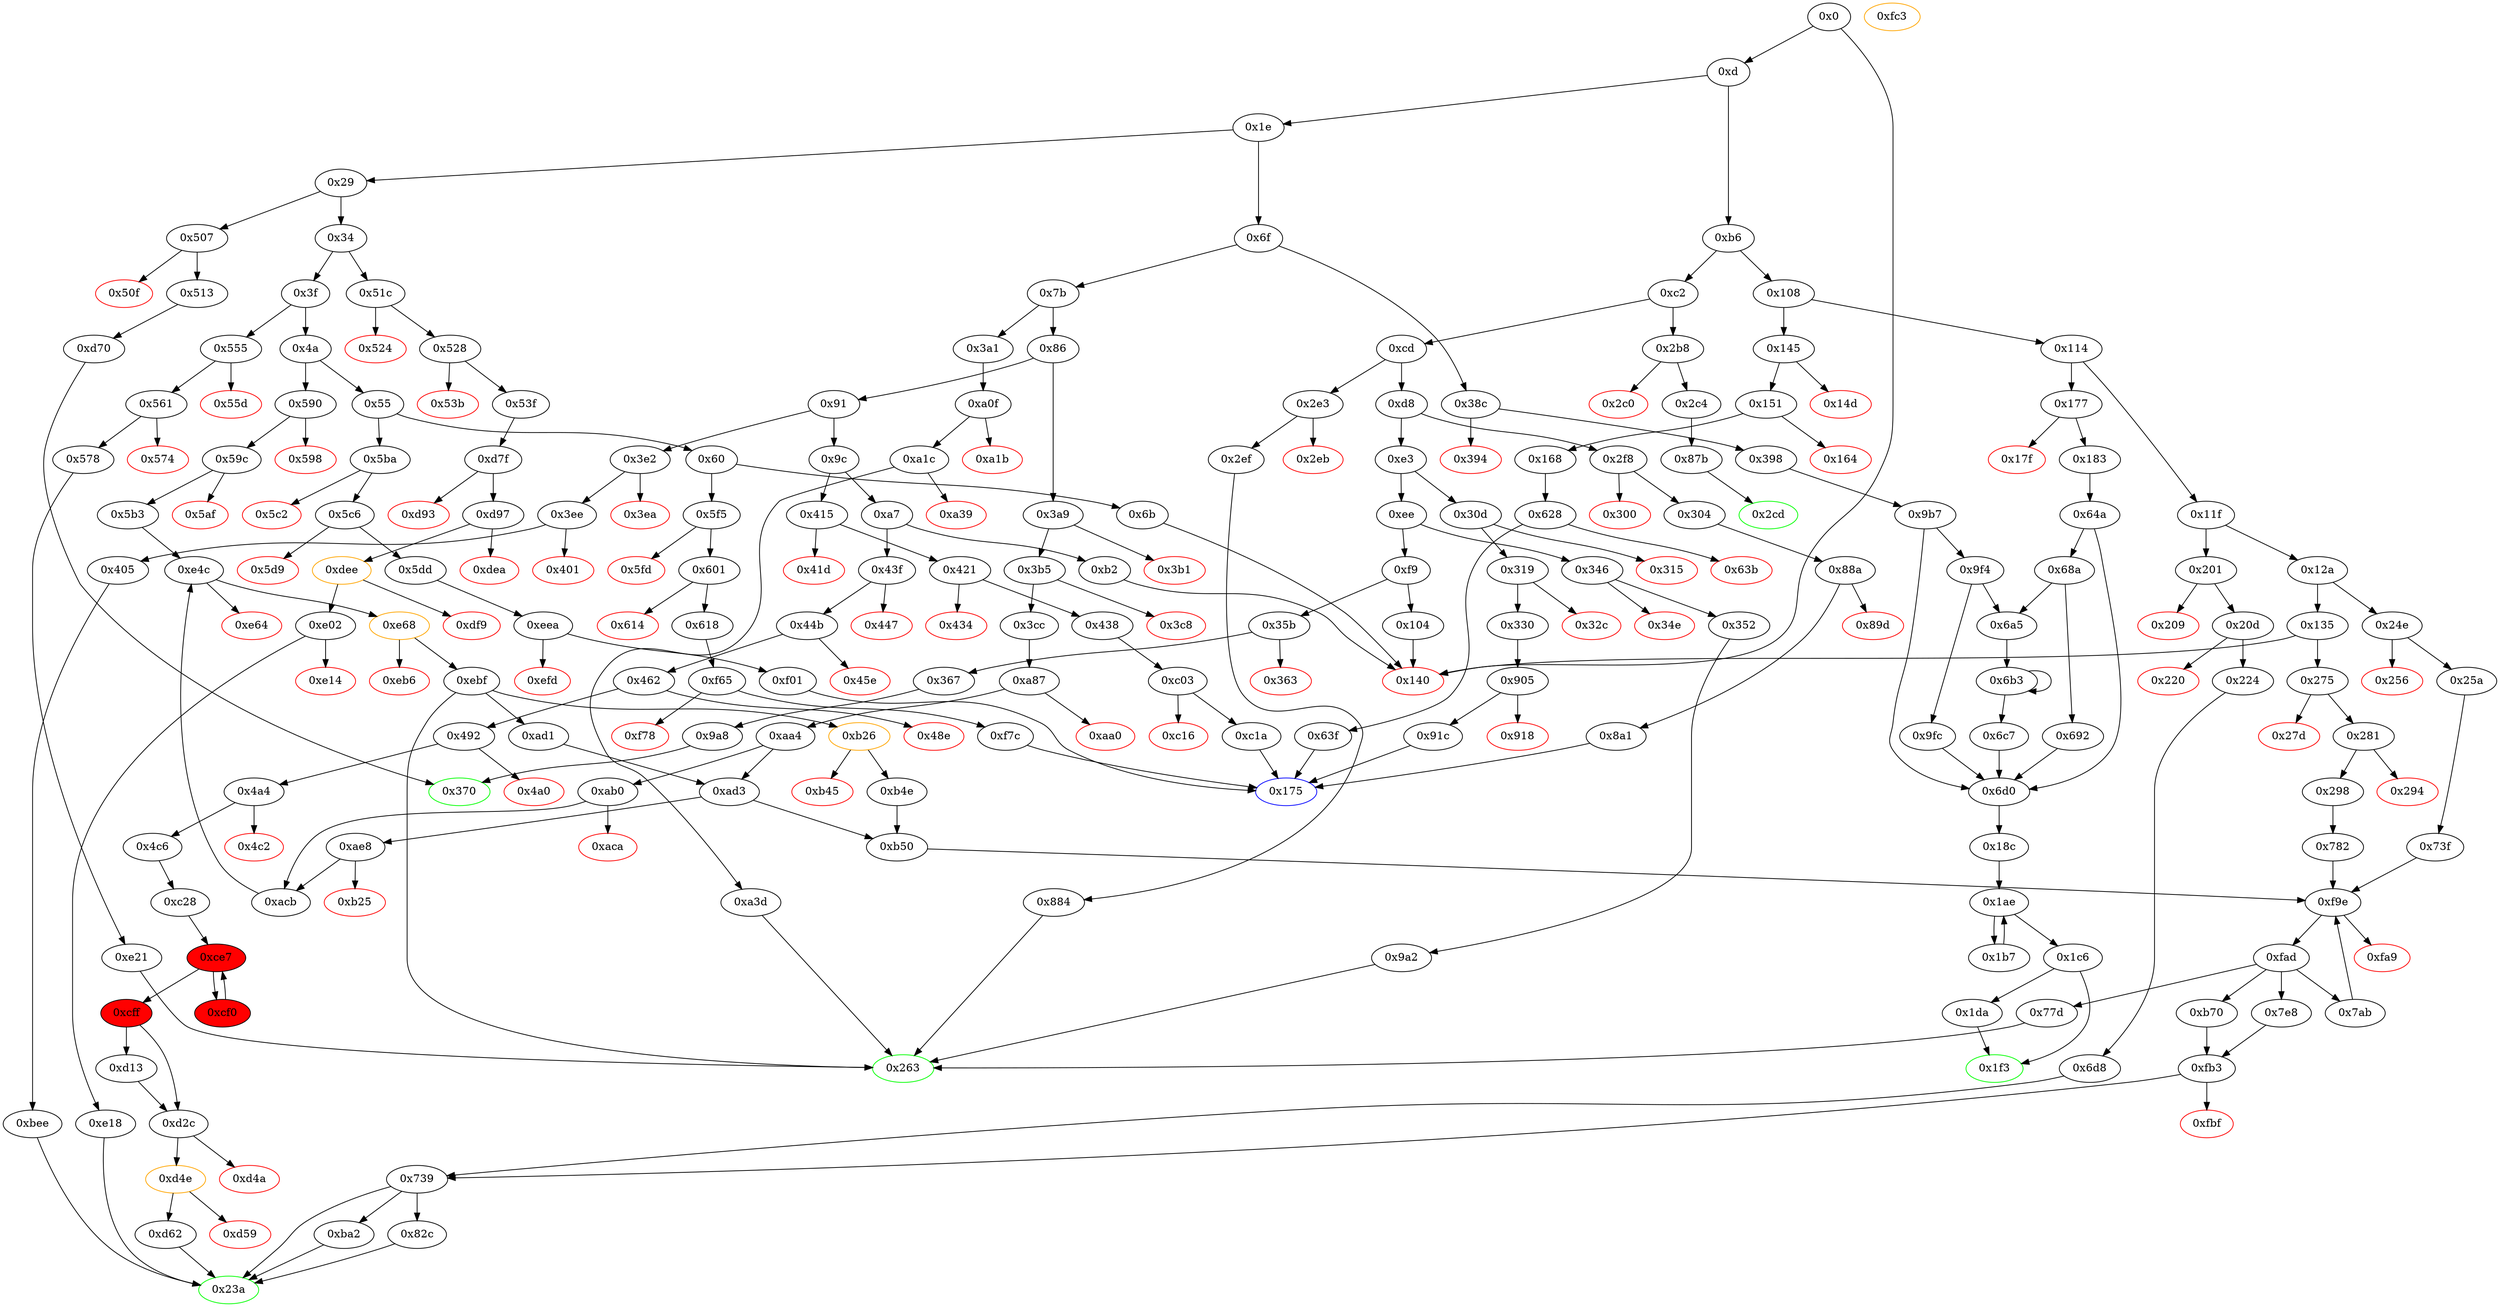 digraph "" {
"0x68a" [fillcolor=white, id="0x68a", style=filled, tooltip="Block 0x68a\n[0x68a:0x691]\n---\nPredecessors: [0x64a]\nSuccessors: [0x692, 0x6a5]\n---\n0x68a DUP1\n0x68b PUSH1 0x1f\n0x68d LT\n0x68e PUSH2 0x6a5\n0x691 JUMPI\n---\n0x68b: V594 = 0x1f\n0x68d: V595 = LT 0x1f V584\n0x68e: V596 = 0x6a5\n0x691: JUMPI 0x6a5 V595\n---\nEntry stack: [V9, 0x18c, V572, 0x3, V584, V591, 0x3, V584]\nStack pops: 1\nStack additions: [S0]\nExit stack: [V9, 0x18c, V572, 0x3, V584, V591, 0x3, V584]\n\nDef sites:\nV9: {0xd.0x12}\n0x18c: {0x183.0x185}\nV572: {0x64a.0x652}\n0x3: {0x64a.0x64b}\nV584: {0x64a.0x66a}\nV591: {0x64a.0x681}\n0x3: {0x64a.0x64b}\nV584: {0x64a.0x66a}\n"];
"0x2cd" [color=green, fillcolor=white, id="0x2cd", style=filled, tooltip="Block 0x2cd\n[0x2cd:0x2e2]\n---\nPredecessors: [0x87b]\nSuccessors: []\n---\n0x2cd JUMPDEST\n0x2ce PUSH1 0x40\n0x2d0 DUP1\n0x2d1 MLOAD\n0x2d2 PUSH1 0xff\n0x2d4 SWAP1\n0x2d5 SWAP3\n0x2d6 AND\n0x2d7 DUP3\n0x2d8 MSTORE\n0x2d9 MLOAD\n0x2da SWAP1\n0x2db DUP2\n0x2dc SWAP1\n0x2dd SUB\n0x2de PUSH1 0x20\n0x2e0 ADD\n0x2e1 SWAP1\n0x2e2 RETURN\n---\n0x2cd: JUMPDEST \n0x2ce: V232 = 0x40\n0x2d1: V233 = M[0x40]\n0x2d2: V234 = 0xff\n0x2d6: V235 = AND V732 0xff\n0x2d8: M[V233] = V235\n0x2d9: V236 = M[0x40]\n0x2dd: V237 = SUB V233 V236\n0x2de: V238 = 0x20\n0x2e0: V239 = ADD 0x20 V237\n0x2e2: RETURN V236 V239\n---\nEntry stack: [V9, 0x2cd, V732]\nStack pops: 1\nStack additions: []\nExit stack: [V9, 0x2cd]\n\nDef sites:\nV9: {0xd.0x12}\n0x2cd: {0x2c4.0x2c6}\nV732: {0x87b.0x881}\n"];
"0xad3" [fillcolor=white, id="0xad3", style=filled, tooltip="Block 0xad3\n[0xad3:0xae7]\n---\nPredecessors: [0xaa4, 0xad1]\nSuccessors: [0xae8, 0xb50]\n---\n0xad3 JUMPDEST\n0xad4 PUSH1 0xb\n0xad6 SLOAD\n0xad7 DUP4\n0xad8 PUSH1 0x1\n0xada PUSH1 0x1\n0xadc PUSH1 0xa0\n0xade SHL\n0xadf SUB\n0xae0 AND\n0xae1 BALANCE\n0xae2 LT\n0xae3 ISZERO\n0xae4 PUSH2 0xb50\n0xae7 JUMPI\n---\n0xad3: JUMPDEST \n0xad4: V957 = 0xb\n0xad6: V958 = S[0xb]\n0xad8: V959 = 0x1\n0xada: V960 = 0x1\n0xadc: V961 = 0xa0\n0xade: V962 = SHL 0xa0 0x1\n0xadf: V963 = SUB 0x10000000000000000000000000000000000000000 0x1\n0xae0: V964 = AND 0xffffffffffffffffffffffffffffffffffffffff S2\n0xae1: V965 = BALANCE V964\n0xae2: V966 = LT V965 V958\n0xae3: V967 = ISZERO V966\n0xae4: V968 = 0xb50\n0xae7: JUMPI 0xb50 V967\n---\nEntry stack: [V9, 0x23a, S4, S3, S2, S1, S0]\nStack pops: 3\nStack additions: [S2, S1, S0]\nExit stack: [V9, 0x23a, S4, S3, S2, S1, S0]\n\nDef sites:\nV9: {0xd.0x12}\n0x23a: {0x3b5.0x3b7}\nS4: {0xd.0x12, 0x3cc.0x3d8}\nS3: {0x3b5.0x3b7, 0x3cc.0x3dd}\nS2: {0x3cc.0x3d8, 0xa87.0xa89}\nS1: {0xae8.0xb11, 0x3cc.0x3dd}\nS0: {0xae8.0xb13, 0xd.0x12, 0xa87.0xa89}\n"];
"0xc2" [fillcolor=white, id="0xc2", style=filled, tooltip="Block 0xc2\n[0xc2:0xcc]\n---\nPredecessors: [0xb6]\nSuccessors: [0xcd, 0x2b8]\n---\n0xc2 DUP1\n0xc3 PUSH4 0x313ce567\n0xc8 EQ\n0xc9 PUSH2 0x2b8\n0xcc JUMPI\n---\n0xc3: V57 = 0x313ce567\n0xc8: V58 = EQ 0x313ce567 V9\n0xc9: V59 = 0x2b8\n0xcc: JUMPI 0x2b8 V58\n---\nEntry stack: [V9]\nStack pops: 1\nStack additions: [S0]\nExit stack: [V9]\n\nDef sites:\nV9: {0xd.0x12}\n"];
"0x104" [fillcolor=white, id="0x104", style=filled, tooltip="Block 0x104\n[0x104:0x107]\n---\nPredecessors: [0xf9]\nSuccessors: [0x140]\n---\n0x104 PUSH2 0x140\n0x107 JUMP\n---\n0x104: V75 = 0x140\n0x107: JUMP 0x140\n---\nEntry stack: [V9]\nStack pops: 0\nStack additions: []\nExit stack: [V9]\n\nDef sites:\nV9: {0xd.0x12}\n"];
"0x1c6" [fillcolor=white, id="0x1c6", style=filled, tooltip="Block 0x1c6\n[0x1c6:0x1d9]\n---\nPredecessors: [0x1ae]\nSuccessors: [0x1da, 0x1f3]\n---\n0x1c6 JUMPDEST\n0x1c7 POP\n0x1c8 POP\n0x1c9 POP\n0x1ca POP\n0x1cb SWAP1\n0x1cc POP\n0x1cd SWAP1\n0x1ce DUP2\n0x1cf ADD\n0x1d0 SWAP1\n0x1d1 PUSH1 0x1f\n0x1d3 AND\n0x1d4 DUP1\n0x1d5 ISZERO\n0x1d6 PUSH2 0x1f3\n0x1d9 JUMPI\n---\n0x1c6: JUMPDEST \n0x1cf: V134 = ADD V121 V122\n0x1d1: V135 = 0x1f\n0x1d3: V136 = AND 0x1f V121\n0x1d5: V137 = ISZERO V136\n0x1d6: V138 = 0x1f3\n0x1d9: JUMPI 0x1f3 V137\n---\nEntry stack: [V9, 0x18c, S9, V117, V117, V122, V123, V121, V121, V122, V123, S0]\nStack pops: 7\nStack additions: [V134, V136]\nExit stack: [V9, 0x18c, S9, V117, V117, V134, V136]\n\nDef sites:\nV9: {0xd.0x12}\n0x18c: {0x398.0x39a, 0x183.0x185}\nS9: {0x64a.0x652, 0x9b7.0x9bf}\nV117: {0x18c.0x190}\nV117: {0x18c.0x190}\nV122: {0x18c.0x1a4}\nV123: {0x18c.0x1a7}\nV121: {0x18c.0x19d}\nV121: {0x18c.0x19d}\nV122: {0x18c.0x1a4}\nV123: {0x18c.0x1a7}\nS0: {0x18c.0x1ac, 0x1b7.0x1c1}\n"];
"0xa87" [fillcolor=white, id="0xa87", style=filled, tooltip="Block 0xa87\n[0xa87:0xa9f]\n---\nPredecessors: [0x3cc]\nSuccessors: [0xaa0, 0xaa4]\n---\n0xa87 JUMPDEST\n0xa88 CALLER\n0xa89 PUSH1 0x0\n0xa8b SWAP1\n0xa8c DUP2\n0xa8d MSTORE\n0xa8e PUSH1 0xa\n0xa90 PUSH1 0x20\n0xa92 MSTORE\n0xa93 PUSH1 0x40\n0xa95 DUP2\n0xa96 SHA3\n0xa97 SLOAD\n0xa98 PUSH1 0xff\n0xa9a AND\n0xa9b ISZERO\n0xa9c PUSH2 0xaa4\n0xa9f JUMPI\n---\n0xa87: JUMPDEST \n0xa88: V921 = CALLER\n0xa89: V922 = 0x0\n0xa8d: M[0x0] = V921\n0xa8e: V923 = 0xa\n0xa90: V924 = 0x20\n0xa92: M[0x20] = 0xa\n0xa93: V925 = 0x40\n0xa96: V926 = SHA3 0x0 0x40\n0xa97: V927 = S[V926]\n0xa98: V928 = 0xff\n0xa9a: V929 = AND 0xff V927\n0xa9b: V930 = ISZERO V929\n0xa9c: V931 = 0xaa4\n0xa9f: JUMPI 0xaa4 V930\n---\nEntry stack: [V9, 0x23a, V327, V330]\nStack pops: 0\nStack additions: [0x0]\nExit stack: [V9, 0x23a, V327, V330, 0x0]\n\nDef sites:\nV9: {0xd.0x12}\n0x23a: {0x3b5.0x3b7}\nV327: {0x3cc.0x3d8}\nV330: {0x3cc.0x3dd}\n"];
"0x29" [fillcolor=white, id="0x29", style=filled, tooltip="Block 0x29\n[0x29:0x33]\n---\nPredecessors: [0x1e]\nSuccessors: [0x34, 0x507]\n---\n0x29 DUP1\n0x2a PUSH4 0xd4ee1d90\n0x2f EQ\n0x30 PUSH2 0x507\n0x33 JUMPI\n---\n0x2a: V16 = 0xd4ee1d90\n0x2f: V17 = EQ 0xd4ee1d90 V9\n0x30: V18 = 0x507\n0x33: JUMPI 0x507 V17\n---\nEntry stack: [V9]\nStack pops: 1\nStack additions: [S0]\nExit stack: [V9]\n\nDef sites:\nV9: {0xd.0x12}\n"];
"0x51c" [fillcolor=white, id="0x51c", style=filled, tooltip="Block 0x51c\n[0x51c:0x523]\n---\nPredecessors: [0x34]\nSuccessors: [0x524, 0x528]\n---\n0x51c JUMPDEST\n0x51d CALLVALUE\n0x51e DUP1\n0x51f ISZERO\n0x520 PUSH2 0x528\n0x523 JUMPI\n---\n0x51c: JUMPDEST \n0x51d: V444 = CALLVALUE\n0x51f: V445 = ISZERO V444\n0x520: V446 = 0x528\n0x523: JUMPI 0x528 V445\n---\nEntry stack: [V9]\nStack pops: 0\nStack additions: [V444]\nExit stack: [V9, V444]\n\nDef sites:\nV9: {0xd.0x12}\n"];
"0x55" [fillcolor=white, id="0x55", style=filled, tooltip="Block 0x55\n[0x55:0x5f]\n---\nPredecessors: [0x4a]\nSuccessors: [0x60, 0x5ba]\n---\n0x55 DUP1\n0x56 PUSH4 0xe724529c\n0x5b EQ\n0x5c PUSH2 0x5ba\n0x5f JUMPI\n---\n0x56: V28 = 0xe724529c\n0x5b: V29 = EQ 0xe724529c V9\n0x5c: V30 = 0x5ba\n0x5f: JUMPI 0x5ba V29\n---\nEntry stack: [V9]\nStack pops: 1\nStack additions: [S0]\nExit stack: [V9]\n\nDef sites:\nV9: {0xd.0x12}\n"];
"0x0" [fillcolor=white, id="0x0", style=filled, tooltip="Block 0x0\n[0x0:0xc]\n---\nPredecessors: []\nSuccessors: [0xd, 0x140]\n---\n0x0 PUSH1 0x80\n0x2 PUSH1 0x40\n0x4 MSTORE\n0x5 PUSH1 0x4\n0x7 CALLDATASIZE\n0x8 LT\n0x9 PUSH2 0x140\n0xc JUMPI\n---\n0x0: V0 = 0x80\n0x2: V1 = 0x40\n0x4: M[0x40] = 0x80\n0x5: V2 = 0x4\n0x7: V3 = CALLDATASIZE\n0x8: V4 = LT V3 0x4\n0x9: V5 = 0x140\n0xc: JUMPI 0x140 V4\n---\nEntry stack: []\nStack pops: 0\nStack additions: []\nExit stack: []\n\nDef sites:\n"];
"0x298" [fillcolor=white, id="0x298", style=filled, tooltip="Block 0x298\n[0x298:0x2b7]\n---\nPredecessors: [0x281]\nSuccessors: [0x782]\n---\n0x298 JUMPDEST\n0x299 POP\n0x29a PUSH1 0x1\n0x29c PUSH1 0x1\n0x29e PUSH1 0xa0\n0x2a0 SHL\n0x2a1 SUB\n0x2a2 DUP2\n0x2a3 CALLDATALOAD\n0x2a4 DUP2\n0x2a5 AND\n0x2a6 SWAP2\n0x2a7 PUSH1 0x20\n0x2a9 DUP2\n0x2aa ADD\n0x2ab CALLDATALOAD\n0x2ac SWAP1\n0x2ad SWAP2\n0x2ae AND\n0x2af SWAP1\n0x2b0 PUSH1 0x40\n0x2b2 ADD\n0x2b3 CALLDATALOAD\n0x2b4 PUSH2 0x782\n0x2b7 JUMP\n---\n0x298: JUMPDEST \n0x29a: V211 = 0x1\n0x29c: V212 = 0x1\n0x29e: V213 = 0xa0\n0x2a0: V214 = SHL 0xa0 0x1\n0x2a1: V215 = SUB 0x10000000000000000000000000000000000000000 0x1\n0x2a3: V216 = CALLDATALOAD 0x4\n0x2a5: V217 = AND 0xffffffffffffffffffffffffffffffffffffffff V216\n0x2a7: V218 = 0x20\n0x2aa: V219 = ADD 0x4 0x20\n0x2ab: V220 = CALLDATALOAD 0x24\n0x2ae: V221 = AND 0xffffffffffffffffffffffffffffffffffffffff V220\n0x2b0: V222 = 0x40\n0x2b2: V223 = ADD 0x40 0x4\n0x2b3: V224 = CALLDATALOAD 0x44\n0x2b4: V225 = 0x782\n0x2b7: JUMP 0x782\n---\nEntry stack: [V9, 0x23a, 0x4, V205]\nStack pops: 2\nStack additions: [V217, V221, V224]\nExit stack: [V9, 0x23a, V217, V221, V224]\n\nDef sites:\nV9: {0xd.0x12}\n0x23a: {0x281.0x283}\n0x4: {0x281.0x286}\nV205: {0x281.0x28a}\n"];
"0x739" [fillcolor=white, id="0x739", style=filled, tooltip="Block 0x739\n[0x739:0x73e]\n---\nPredecessors: [0x6d8, 0xfb3]\nSuccessors: [0x23a, 0x82c, 0xba2]\n---\n0x739 JUMPDEST\n0x73a SWAP3\n0x73b SWAP2\n0x73c POP\n0x73d POP\n0x73e JUMP\n---\n0x739: JUMPDEST \n0x73e: JUMP {0x23a, 0x82c, 0xba2}\n---\nEntry stack: [V9, S8, S7, S6, S5, S4, {0x23a, 0x82c, 0xba2}, S2, S1, S0]\nStack pops: 4\nStack additions: [S0]\nExit stack: [V9, S8, S7, S6, S5, S4, S0]\n\nDef sites:\nV9: {0xd.0x12}\nS8: {0x281.0x283, 0xd.0x12}\nS7: {0x298.0x2a5, 0x3b5.0x3b7}\nS6: {0x298.0x2ae, 0xd.0x12, 0x3cc.0x3d8}\nS5: {0x298.0x2b3, 0x25a.0x25c, 0x3cc.0x3dd}\nS4: {0x73f.0x740, 0x782.0x78d, 0xd.0x12, 0xa87.0xa89}\n{0x23a, 0x82c, 0xba2}: {0x7e8.0x81d, 0xb70.0xb93, 0x20d.0x20f}\nS2: {0x7e8.0x81c, 0xb70.0xb92, 0x224.0x230}\nS1: {0x298.0x2b3, 0x3cc.0x3dd, 0x25a.0x25c, 0x224.0x235}\nS0: {0x6d8.0x737, 0xfb3.0xfb6}\n"];
"0x3c8" [color=red, fillcolor=white, id="0x3c8", style=filled, tooltip="Block 0x3c8\n[0x3c8:0x3cb]\n---\nPredecessors: [0x3b5]\nSuccessors: []\n---\n0x3c8 PUSH1 0x0\n0x3ca DUP1\n0x3cb REVERT\n---\n0x3c8: V320 = 0x0\n0x3cb: REVERT 0x0 0x0\n---\nEntry stack: [V9, 0x23a, 0x4, V315]\nStack pops: 0\nStack additions: []\nExit stack: [V9, 0x23a, 0x4, V315]\n\nDef sites:\nV9: {0xd.0x12}\n0x23a: {0x3b5.0x3b7}\n0x4: {0x3b5.0x3ba}\nV315: {0x3b5.0x3be}\n"];
"0x1b7" [fillcolor=white, id="0x1b7", style=filled, tooltip="Block 0x1b7\n[0x1b7:0x1c5]\n---\nPredecessors: [0x1ae]\nSuccessors: [0x1ae]\n---\n0x1b7 DUP2\n0x1b8 DUP2\n0x1b9 ADD\n0x1ba MLOAD\n0x1bb DUP4\n0x1bc DUP3\n0x1bd ADD\n0x1be MSTORE\n0x1bf PUSH1 0x20\n0x1c1 ADD\n0x1c2 PUSH2 0x1ae\n0x1c5 JUMP\n---\n0x1b9: V128 = ADD S0 V123\n0x1ba: V129 = M[V128]\n0x1bd: V130 = ADD S0 V122\n0x1be: M[V130] = V129\n0x1bf: V131 = 0x20\n0x1c1: V132 = ADD 0x20 S0\n0x1c2: V133 = 0x1ae\n0x1c5: JUMP 0x1ae\n---\nEntry stack: [V9, 0x18c, S9, V117, V117, V122, V123, V121, V121, V122, V123, S0]\nStack pops: 3\nStack additions: [S2, S1, V132]\nExit stack: [V9, 0x18c, S9, V117, V117, V122, V123, V121, V121, V122, V123, V132]\n\nDef sites:\nV9: {0xd.0x12}\n0x18c: {0x398.0x39a, 0x183.0x185}\nS9: {0x64a.0x652, 0x9b7.0x9bf}\nV117: {0x18c.0x190}\nV117: {0x18c.0x190}\nV122: {0x18c.0x1a4}\nV123: {0x18c.0x1a7}\nV121: {0x18c.0x19d}\nV121: {0x18c.0x19d}\nV122: {0x18c.0x1a4}\nV123: {0x18c.0x1a7}\nS0: {0x18c.0x1ac, 0x1b7.0x1c1}\n"];
"0x524" [color=red, fillcolor=white, id="0x524", style=filled, tooltip="Block 0x524\n[0x524:0x527]\n---\nPredecessors: [0x51c]\nSuccessors: []\n---\n0x524 PUSH1 0x0\n0x526 DUP1\n0x527 REVERT\n---\n0x524: V447 = 0x0\n0x527: REVERT 0x0 0x0\n---\nEntry stack: [V9, V444]\nStack pops: 0\nStack additions: []\nExit stack: [V9, V444]\n\nDef sites:\nV9: {0xd.0x12}\nV444: {0x51c.0x51d}\n"];
"0xb6" [fillcolor=white, id="0xb6", style=filled, tooltip="Block 0xb6\n[0xb6:0xc1]\n---\nPredecessors: [0xd]\nSuccessors: [0xc2, 0x108]\n---\n0xb6 JUMPDEST\n0xb7 DUP1\n0xb8 PUSH4 0x313ce567\n0xbd GT\n0xbe PUSH2 0x108\n0xc1 JUMPI\n---\n0xb6: JUMPDEST \n0xb8: V54 = 0x313ce567\n0xbd: V55 = GT 0x313ce567 V9\n0xbe: V56 = 0x108\n0xc1: JUMPI 0x108 V55\n---\nEntry stack: [V9]\nStack pops: 1\nStack additions: [S0]\nExit stack: [V9]\n\nDef sites:\nV9: {0xd.0x12}\n"];
"0x43f" [fillcolor=white, id="0x43f", style=filled, tooltip="Block 0x43f\n[0x43f:0x446]\n---\nPredecessors: [0xa7]\nSuccessors: [0x447, 0x44b]\n---\n0x43f JUMPDEST\n0x440 CALLVALUE\n0x441 DUP1\n0x442 ISZERO\n0x443 PUSH2 0x44b\n0x446 JUMPI\n---\n0x43f: JUMPDEST \n0x440: V368 = CALLVALUE\n0x442: V369 = ISZERO V368\n0x443: V370 = 0x44b\n0x446: JUMPI 0x44b V369\n---\nEntry stack: [V9]\nStack pops: 0\nStack additions: [V368]\nExit stack: [V9, V368]\n\nDef sites:\nV9: {0xd.0x12}\n"];
"0x17f" [color=red, fillcolor=white, id="0x17f", style=filled, tooltip="Block 0x17f\n[0x17f:0x182]\n---\nPredecessors: [0x177]\nSuccessors: []\n---\n0x17f PUSH1 0x0\n0x181 DUP1\n0x182 REVERT\n---\n0x17f: V113 = 0x0\n0x182: REVERT 0x0 0x0\n---\nEntry stack: [V9, V110]\nStack pops: 0\nStack additions: []\nExit stack: [V9, V110]\n\nDef sites:\nV9: {0xd.0x12}\nV110: {0x177.0x178}\n"];
"0x6b3" [fillcolor=white, id="0x6b3", style=filled, tooltip="Block 0x6b3\n[0x6b3:0x6c6]\n---\nPredecessors: [0x6a5, 0x6b3]\nSuccessors: [0x6b3, 0x6c7]\n---\n0x6b3 JUMPDEST\n0x6b4 DUP2\n0x6b5 SLOAD\n0x6b6 DUP2\n0x6b7 MSTORE\n0x6b8 SWAP1\n0x6b9 PUSH1 0x1\n0x6bb ADD\n0x6bc SWAP1\n0x6bd PUSH1 0x20\n0x6bf ADD\n0x6c0 DUP1\n0x6c1 DUP4\n0x6c2 GT\n0x6c3 PUSH2 0x6b3\n0x6c6 JUMPI\n---\n0x6b3: JUMPDEST \n0x6b5: V609 = S[S1]\n0x6b7: M[S0] = V609\n0x6b9: V610 = 0x1\n0x6bb: V611 = ADD 0x1 S1\n0x6bd: V612 = 0x20\n0x6bf: V613 = ADD 0x20 S0\n0x6c2: V614 = GT V604 V613\n0x6c3: V615 = 0x6b3\n0x6c6: JUMPI 0x6b3 V614\n---\nEntry stack: [V9, 0x18c, S5, {0x2, 0x3}, S3, V604, S1, S0]\nStack pops: 3\nStack additions: [S2, V611, V613]\nExit stack: [V9, 0x18c, S5, {0x2, 0x3}, S3, V604, V611, V613]\n\nDef sites:\nV9: {0xd.0x12}\n0x18c: {0x398.0x39a, 0x183.0x185}\nS5: {0x64a.0x652, 0x9b7.0x9bf}\n{0x2, 0x3}: {0x64a.0x64b, 0x9b7.0x9b8}\nS3: {0x64a.0x66a, 0x9b7.0x9d4}\nV604: {0x6a5.0x6a7}\nS1: {0x6b3.0x6bb, 0x6a5.0x6b1}\nS0: {0x6b3.0x6bf, 0x64a.0x681, 0x9b7.0x9eb}\n"];
"0x38c" [fillcolor=white, id="0x38c", style=filled, tooltip="Block 0x38c\n[0x38c:0x393]\n---\nPredecessors: [0x6f]\nSuccessors: [0x394, 0x398]\n---\n0x38c JUMPDEST\n0x38d CALLVALUE\n0x38e DUP1\n0x38f ISZERO\n0x390 PUSH2 0x398\n0x393 JUMPI\n---\n0x38c: JUMPDEST \n0x38d: V300 = CALLVALUE\n0x38f: V301 = ISZERO V300\n0x390: V302 = 0x398\n0x393: JUMPI 0x398 V301\n---\nEntry stack: [V9]\nStack pops: 0\nStack additions: [V300]\nExit stack: [V9, V300]\n\nDef sites:\nV9: {0xd.0x12}\n"];
"0xdf9" [color=red, fillcolor=white, id="0xdf9", style=filled, tooltip="Block 0xdf9\n[0xdf9:0xe01]\n---\nPredecessors: [0xdee]\nSuccessors: []\n---\n0xdf9 RETURNDATASIZE\n0xdfa PUSH1 0x0\n0xdfc DUP1\n0xdfd RETURNDATACOPY\n0xdfe RETURNDATASIZE\n0xdff PUSH1 0x0\n0xe01 REVERT\n---\n0xdf9: V1233 = RETURNDATASIZE\n0xdfa: V1234 = 0x0\n0xdfd: RETURNDATACOPY 0x0 0x0 V1233\n0xdfe: V1235 = RETURNDATASIZE\n0xdff: V1236 = 0x0\n0xe01: REVERT 0x0 V1235\n---\nEntry stack: [V9, 0x23a, V463, V466, 0x0, V1216, 0xa9059cbb, V1219, V1230]\nStack pops: 0\nStack additions: []\nExit stack: [V9, 0x23a, V463, V466, 0x0, V1216, 0xa9059cbb, V1219, V1230]\n\nDef sites:\nV9: {0xd.0x12}\n0x23a: {0x528.0x52a}\nV463: {0x53f.0x54b}\nV466: {0x53f.0x550}\n0x0: {0xd7f.0xd80}\nV1216: {0xd97.0xdc5}\n0xa9059cbb: {0xd97.0xdc7}\nV1219: {0xd97.0xdd1}\nV1230: {0xdee.0xdf2}\n"];
"0xf9" [fillcolor=white, id="0xf9", style=filled, tooltip="Block 0xf9\n[0xf9:0x103]\n---\nPredecessors: [0xee]\nSuccessors: [0x104, 0x35b]\n---\n0xf9 DUP1\n0xfa PUSH4 0x8da5cb5b\n0xff EQ\n0x100 PUSH2 0x35b\n0x103 JUMPI\n---\n0xfa: V72 = 0x8da5cb5b\n0xff: V73 = EQ 0x8da5cb5b V9\n0x100: V74 = 0x35b\n0x103: JUMPI 0x35b V73\n---\nEntry stack: [V9]\nStack pops: 1\nStack additions: [S0]\nExit stack: [V9]\n\nDef sites:\nV9: {0xd.0x12}\n"];
"0x6f" [fillcolor=white, id="0x6f", style=filled, tooltip="Block 0x6f\n[0x6f:0x7a]\n---\nPredecessors: [0x1e]\nSuccessors: [0x7b, 0x38c]\n---\n0x6f JUMPDEST\n0x70 DUP1\n0x71 PUSH4 0x95d89b41\n0x76 EQ\n0x77 PUSH2 0x38c\n0x7a JUMPI\n---\n0x6f: JUMPDEST \n0x71: V35 = 0x95d89b41\n0x76: V36 = EQ 0x95d89b41 V9\n0x77: V37 = 0x38c\n0x7a: JUMPI 0x38c V36\n---\nEntry stack: [V9]\nStack pops: 1\nStack additions: [S0]\nExit stack: [V9]\n\nDef sites:\nV9: {0xd.0x12}\n"];
"0xc28" [fillcolor=white, id="0xc28", style=filled, tooltip="Block 0xc28\n[0xc28:0xce6]\n---\nPredecessors: [0x4c6]\nSuccessors: [0xce7]\n---\n0xc28 JUMPDEST\n0xc29 CALLER\n0xc2a PUSH1 0x0\n0xc2c DUP2\n0xc2d DUP2\n0xc2e MSTORE\n0xc2f PUSH1 0x7\n0xc31 PUSH1 0x20\n0xc33 SWAP1\n0xc34 DUP2\n0xc35 MSTORE\n0xc36 PUSH1 0x40\n0xc38 DUP1\n0xc39 DUP4\n0xc3a SHA3\n0xc3b PUSH1 0x1\n0xc3d PUSH1 0x1\n0xc3f PUSH1 0xa0\n0xc41 SHL\n0xc42 SUB\n0xc43 DUP9\n0xc44 AND\n0xc45 DUP1\n0xc46 DUP6\n0xc47 MSTORE\n0xc48 SWAP1\n0xc49 DUP4\n0xc4a MSTORE\n0xc4b DUP2\n0xc4c DUP5\n0xc4d SHA3\n0xc4e DUP8\n0xc4f SWAP1\n0xc50 SSTORE\n0xc51 DUP2\n0xc52 MLOAD\n0xc53 DUP8\n0xc54 DUP2\n0xc55 MSTORE\n0xc56 SWAP2\n0xc57 MLOAD\n0xc58 SWAP4\n0xc59 SWAP5\n0xc5a SWAP1\n0xc5b SWAP4\n0xc5c SWAP1\n0xc5d SWAP3\n0xc5e PUSH32 0x8c5be1e5ebec7d5bd14f71427d1e84f3dd0314c0f7b2291e5b200ac8c7c3b925\n0xc7f SWAP3\n0xc80 DUP3\n0xc81 SWAP1\n0xc82 SUB\n0xc83 ADD\n0xc84 SWAP1\n0xc85 LOG3\n0xc86 PUSH1 0x40\n0xc88 MLOAD\n0xc89 PUSH4 0x8f4ffcb1\n0xc8e PUSH1 0xe0\n0xc90 SHL\n0xc91 DUP2\n0xc92 MSTORE\n0xc93 CALLER\n0xc94 PUSH1 0x4\n0xc96 DUP3\n0xc97 ADD\n0xc98 DUP2\n0xc99 DUP2\n0xc9a MSTORE\n0xc9b PUSH1 0x24\n0xc9d DUP4\n0xc9e ADD\n0xc9f DUP7\n0xca0 SWAP1\n0xca1 MSTORE\n0xca2 ADDRESS\n0xca3 PUSH1 0x44\n0xca5 DUP5\n0xca6 ADD\n0xca7 DUP2\n0xca8 SWAP1\n0xca9 MSTORE\n0xcaa PUSH1 0x80\n0xcac PUSH1 0x64\n0xcae DUP6\n0xcaf ADD\n0xcb0 SWAP1\n0xcb1 DUP2\n0xcb2 MSTORE\n0xcb3 DUP7\n0xcb4 MLOAD\n0xcb5 PUSH1 0x84\n0xcb7 DUP7\n0xcb8 ADD\n0xcb9 MSTORE\n0xcba DUP7\n0xcbb MLOAD\n0xcbc PUSH1 0x1\n0xcbe PUSH1 0x1\n0xcc0 PUSH1 0xa0\n0xcc2 SHL\n0xcc3 SUB\n0xcc4 DUP11\n0xcc5 AND\n0xcc6 SWAP6\n0xcc7 PUSH4 0x8f4ffcb1\n0xccc SWAP6\n0xccd SWAP5\n0xcce DUP11\n0xccf SWAP5\n0xcd0 SWAP4\n0xcd1 DUP11\n0xcd2 SWAP4\n0xcd3 SWAP2\n0xcd4 SWAP3\n0xcd5 SWAP1\n0xcd6 SWAP2\n0xcd7 PUSH1 0xa4\n0xcd9 SWAP1\n0xcda SWAP2\n0xcdb ADD\n0xcdc SWAP1\n0xcdd PUSH1 0x20\n0xcdf DUP6\n0xce0 ADD\n0xce1 SWAP1\n0xce2 DUP1\n0xce3 DUP4\n0xce4 DUP4\n0xce5 PUSH1 0x0\n---\n0xc28: JUMPDEST \n0xc29: V1082 = CALLER\n0xc2a: V1083 = 0x0\n0xc2e: M[0x0] = V1082\n0xc2f: V1084 = 0x7\n0xc31: V1085 = 0x20\n0xc35: M[0x20] = 0x7\n0xc36: V1086 = 0x40\n0xc3a: V1087 = SHA3 0x0 0x40\n0xc3b: V1088 = 0x1\n0xc3d: V1089 = 0x1\n0xc3f: V1090 = 0xa0\n0xc41: V1091 = SHL 0xa0 0x1\n0xc42: V1092 = SUB 0x10000000000000000000000000000000000000000 0x1\n0xc44: V1093 = AND V387 0xffffffffffffffffffffffffffffffffffffffff\n0xc47: M[0x0] = V1093\n0xc4a: M[0x20] = V1087\n0xc4d: V1094 = SHA3 0x0 0x40\n0xc50: S[V1094] = V390\n0xc52: V1095 = M[0x40]\n0xc55: M[V1095] = V390\n0xc57: V1096 = M[0x40]\n0xc5e: V1097 = 0x8c5be1e5ebec7d5bd14f71427d1e84f3dd0314c0f7b2291e5b200ac8c7c3b925\n0xc82: V1098 = SUB V1095 V1096\n0xc83: V1099 = ADD V1098 0x20\n0xc85: LOG V1096 V1099 0x8c5be1e5ebec7d5bd14f71427d1e84f3dd0314c0f7b2291e5b200ac8c7c3b925 V1082 V1093\n0xc86: V1100 = 0x40\n0xc88: V1101 = M[0x40]\n0xc89: V1102 = 0x8f4ffcb1\n0xc8e: V1103 = 0xe0\n0xc90: V1104 = SHL 0xe0 0x8f4ffcb1\n0xc92: M[V1101] = 0x8f4ffcb100000000000000000000000000000000000000000000000000000000\n0xc93: V1105 = CALLER\n0xc94: V1106 = 0x4\n0xc97: V1107 = ADD V1101 0x4\n0xc9a: M[V1107] = V1105\n0xc9b: V1108 = 0x24\n0xc9e: V1109 = ADD V1101 0x24\n0xca1: M[V1109] = V390\n0xca2: V1110 = ADDRESS\n0xca3: V1111 = 0x44\n0xca6: V1112 = ADD V1101 0x44\n0xca9: M[V1112] = V1110\n0xcaa: V1113 = 0x80\n0xcac: V1114 = 0x64\n0xcaf: V1115 = ADD V1101 0x64\n0xcb2: M[V1115] = 0x80\n0xcb4: V1116 = M[V430]\n0xcb5: V1117 = 0x84\n0xcb8: V1118 = ADD V1101 0x84\n0xcb9: M[V1118] = V1116\n0xcbb: V1119 = M[V430]\n0xcbc: V1120 = 0x1\n0xcbe: V1121 = 0x1\n0xcc0: V1122 = 0xa0\n0xcc2: V1123 = SHL 0xa0 0x1\n0xcc3: V1124 = SUB 0x10000000000000000000000000000000000000000 0x1\n0xcc5: V1125 = AND V387 0xffffffffffffffffffffffffffffffffffffffff\n0xcc7: V1126 = 0x8f4ffcb1\n0xcd7: V1127 = 0xa4\n0xcdb: V1128 = ADD V1101 0xa4\n0xcdd: V1129 = 0x20\n0xce0: V1130 = ADD V430 0x20\n0xce5: V1131 = 0x0\n---\nEntry stack: [V9, 0x23a, V387, V390, V430]\nStack pops: 3\nStack additions: [S2, S1, S0, 0x0, V1125, 0x8f4ffcb1, V1105, S1, V1110, S0, V1107, V1115, V1128, V1130, V1119, V1119, V1128, V1130, 0x0]\nExit stack: [V9, 0x23a, V387, V390, V430, 0x0, V1125, 0x8f4ffcb1, V1105, V390, V1110, V430, V1107, V1115, V1128, V1130, V1119, V1119, V1128, V1130, 0x0]\n\nDef sites:\nV9: {0xd.0x12}\n0x23a: {0x44b.0x44d}\nV387: {0x462.0x46d}\nV390: {0x462.0x473}\nV430: {0x4c6.0x4d9}\n"];
"0x256" [color=red, fillcolor=white, id="0x256", style=filled, tooltip="Block 0x256\n[0x256:0x259]\n---\nPredecessors: [0x24e]\nSuccessors: []\n---\n0x256 PUSH1 0x0\n0x258 DUP1\n0x259 REVERT\n---\n0x256: V189 = 0x0\n0x259: REVERT 0x0 0x0\n---\nEntry stack: [V9, V186]\nStack pops: 0\nStack additions: []\nExit stack: [V9, V186]\n\nDef sites:\nV9: {0xd.0x12}\nV186: {0x24e.0x24f}\n"];
"0x25a" [fillcolor=white, id="0x25a", style=filled, tooltip="Block 0x25a\n[0x25a:0x262]\n---\nPredecessors: [0x24e]\nSuccessors: [0x73f]\n---\n0x25a JUMPDEST\n0x25b POP\n0x25c PUSH2 0x263\n0x25f PUSH2 0x73f\n0x262 JUMP\n---\n0x25a: JUMPDEST \n0x25c: V190 = 0x263\n0x25f: V191 = 0x73f\n0x262: JUMP 0x73f\n---\nEntry stack: [V9, V186]\nStack pops: 1\nStack additions: [0x263]\nExit stack: [V9, 0x263]\n\nDef sites:\nV9: {0xd.0x12}\nV186: {0x24e.0x24f}\n"];
"0x421" [fillcolor=white, id="0x421", style=filled, tooltip="Block 0x421\n[0x421:0x433]\n---\nPredecessors: [0x415]\nSuccessors: [0x434, 0x438]\n---\n0x421 JUMPDEST\n0x422 POP\n0x423 PUSH2 0x175\n0x426 PUSH1 0x4\n0x428 DUP1\n0x429 CALLDATASIZE\n0x42a SUB\n0x42b PUSH1 0x20\n0x42d DUP2\n0x42e LT\n0x42f ISZERO\n0x430 PUSH2 0x438\n0x433 JUMPI\n---\n0x421: JUMPDEST \n0x423: V357 = 0x175\n0x426: V358 = 0x4\n0x429: V359 = CALLDATASIZE\n0x42a: V360 = SUB V359 0x4\n0x42b: V361 = 0x20\n0x42e: V362 = LT V360 0x20\n0x42f: V363 = ISZERO V362\n0x430: V364 = 0x438\n0x433: JUMPI 0x438 V363\n---\nEntry stack: [V9, V353]\nStack pops: 1\nStack additions: [0x175, 0x4, V360]\nExit stack: [V9, 0x175, 0x4, V360]\n\nDef sites:\nV9: {0xd.0x12}\nV353: {0x415.0x416}\n"];
"0x2eb" [color=red, fillcolor=white, id="0x2eb", style=filled, tooltip="Block 0x2eb\n[0x2eb:0x2ee]\n---\nPredecessors: [0x2e3]\nSuccessors: []\n---\n0x2eb PUSH1 0x0\n0x2ed DUP1\n0x2ee REVERT\n---\n0x2eb: V243 = 0x0\n0x2ee: REVERT 0x0 0x0\n---\nEntry stack: [V9, V240]\nStack pops: 0\nStack additions: []\nExit stack: [V9, V240]\n\nDef sites:\nV9: {0xd.0x12}\nV240: {0x2e3.0x2e4}\n"];
"0x492" [fillcolor=white, id="0x492", style=filled, tooltip="Block 0x492\n[0x492:0x49f]\n---\nPredecessors: [0x462]\nSuccessors: [0x4a0, 0x4a4]\n---\n0x492 JUMPDEST\n0x493 DUP3\n0x494 ADD\n0x495 DUP4\n0x496 PUSH1 0x20\n0x498 DUP3\n0x499 ADD\n0x49a GT\n0x49b ISZERO\n0x49c PUSH2 0x4a4\n0x49f JUMPI\n---\n0x492: JUMPDEST \n0x494: V402 = ADD 0x4 V396\n0x496: V403 = 0x20\n0x499: V404 = ADD V402 0x20\n0x49a: V405 = GT V404 V391\n0x49b: V406 = ISZERO V405\n0x49c: V407 = 0x4a4\n0x49f: JUMPI 0x4a4 V406\n---\nEntry stack: [V9, 0x23a, V387, V390, V391, 0x4, 0x64, V396]\nStack pops: 4\nStack additions: [S3, S2, S1, V402]\nExit stack: [V9, 0x23a, V387, V390, V391, 0x4, 0x64, V402]\n\nDef sites:\nV9: {0xd.0x12}\n0x23a: {0x44b.0x44d}\nV387: {0x462.0x46d}\nV390: {0x462.0x473}\nV391: {0x462.0x476}\n0x4: {0x44b.0x450}\n0x64: {0x462.0x47b}\nV396: {0x462.0x480}\n"];
"0x281" [fillcolor=white, id="0x281", style=filled, tooltip="Block 0x281\n[0x281:0x293]\n---\nPredecessors: [0x275]\nSuccessors: [0x294, 0x298]\n---\n0x281 JUMPDEST\n0x282 POP\n0x283 PUSH2 0x23a\n0x286 PUSH1 0x4\n0x288 DUP1\n0x289 CALLDATASIZE\n0x28a SUB\n0x28b PUSH1 0x60\n0x28d DUP2\n0x28e LT\n0x28f ISZERO\n0x290 PUSH2 0x298\n0x293 JUMPI\n---\n0x281: JUMPDEST \n0x283: V202 = 0x23a\n0x286: V203 = 0x4\n0x289: V204 = CALLDATASIZE\n0x28a: V205 = SUB V204 0x4\n0x28b: V206 = 0x60\n0x28e: V207 = LT V205 0x60\n0x28f: V208 = ISZERO V207\n0x290: V209 = 0x298\n0x293: JUMPI 0x298 V208\n---\nEntry stack: [V9, V198]\nStack pops: 1\nStack additions: [0x23a, 0x4, V205]\nExit stack: [V9, 0x23a, 0x4, V205]\n\nDef sites:\nV9: {0xd.0x12}\nV198: {0x275.0x276}\n"];
"0x23a" [color=green, fillcolor=white, id="0x23a", style=filled, tooltip="Block 0x23a\n[0x23a:0x24d]\n---\nPredecessors: [0x739, 0x82c, 0xba2, 0xbee, 0xd62, 0xe18]\nSuccessors: []\n---\n0x23a JUMPDEST\n0x23b PUSH1 0x40\n0x23d DUP1\n0x23e MLOAD\n0x23f SWAP2\n0x240 ISZERO\n0x241 ISZERO\n0x242 DUP3\n0x243 MSTORE\n0x244 MLOAD\n0x245 SWAP1\n0x246 DUP2\n0x247 SWAP1\n0x248 SUB\n0x249 PUSH1 0x20\n0x24b ADD\n0x24c SWAP1\n0x24d RETURN\n---\n0x23a: JUMPDEST \n0x23b: V178 = 0x40\n0x23e: V179 = M[0x40]\n0x240: V180 = ISZERO S0\n0x241: V181 = ISZERO V180\n0x243: M[V179] = V181\n0x244: V182 = M[0x40]\n0x248: V183 = SUB V179 V182\n0x249: V184 = 0x20\n0x24b: V185 = ADD 0x20 V183\n0x24d: RETURN V182 V185\n---\nEntry stack: [V9, S5, S4, S3, S2, S1, S0]\nStack pops: 1\nStack additions: []\nExit stack: [V9, S5, S4, S3, S2, S1]\n\nDef sites:\nV9: {0xd.0x12}\nS5: {0x281.0x283, 0xd.0x12}\nS4: {0x298.0x2a5, 0x3b5.0x3b7}\nS3: {0x298.0x2ae, 0x3cc.0x3d8}\nS2: {0x298.0x2b3, 0xd.0x12, 0x3cc.0x3dd}\nS1: {0x281.0x283, 0x782.0x78d, 0xd.0x12, 0xa87.0xa89, 0x3ee.0x3f0}\nS0: {0xe18.0xe1a, 0x6d8.0x737, 0xfb3_0x7e8.0xfb6, 0xfb3_0xb70.0xfb6, 0xd62.0xd64, 0xbee.0xc00, 0xba2.0xbe7, 0x82c.0x873}\n"];
"0x6d8" [fillcolor=white, id="0x6d8", style=filled, tooltip="Block 0x6d8\n[0x6d8:0x738]\n---\nPredecessors: [0x224]\nSuccessors: [0x739]\n---\n0x6d8 JUMPDEST\n0x6d9 CALLER\n0x6da PUSH1 0x0\n0x6dc DUP2\n0x6dd DUP2\n0x6de MSTORE\n0x6df PUSH1 0x7\n0x6e1 PUSH1 0x20\n0x6e3 SWAP1\n0x6e4 DUP2\n0x6e5 MSTORE\n0x6e6 PUSH1 0x40\n0x6e8 DUP1\n0x6e9 DUP4\n0x6ea SHA3\n0x6eb PUSH1 0x1\n0x6ed PUSH1 0x1\n0x6ef PUSH1 0xa0\n0x6f1 SHL\n0x6f2 SUB\n0x6f3 DUP8\n0x6f4 AND\n0x6f5 DUP1\n0x6f6 DUP6\n0x6f7 MSTORE\n0x6f8 SWAP1\n0x6f9 DUP4\n0x6fa MSTORE\n0x6fb DUP2\n0x6fc DUP5\n0x6fd SHA3\n0x6fe DUP7\n0x6ff SWAP1\n0x700 SSTORE\n0x701 DUP2\n0x702 MLOAD\n0x703 DUP7\n0x704 DUP2\n0x705 MSTORE\n0x706 SWAP2\n0x707 MLOAD\n0x708 SWAP4\n0x709 SWAP5\n0x70a SWAP1\n0x70b SWAP4\n0x70c SWAP1\n0x70d SWAP3\n0x70e PUSH32 0x8c5be1e5ebec7d5bd14f71427d1e84f3dd0314c0f7b2291e5b200ac8c7c3b925\n0x72f SWAP3\n0x730 DUP3\n0x731 SWAP1\n0x732 SUB\n0x733 ADD\n0x734 SWAP1\n0x735 LOG3\n0x736 POP\n0x737 PUSH1 0x1\n---\n0x6d8: JUMPDEST \n0x6d9: V620 = CALLER\n0x6da: V621 = 0x0\n0x6de: M[0x0] = V620\n0x6df: V622 = 0x7\n0x6e1: V623 = 0x20\n0x6e5: M[0x20] = 0x7\n0x6e6: V624 = 0x40\n0x6ea: V625 = SHA3 0x0 0x40\n0x6eb: V626 = 0x1\n0x6ed: V627 = 0x1\n0x6ef: V628 = 0xa0\n0x6f1: V629 = SHL 0xa0 0x1\n0x6f2: V630 = SUB 0x10000000000000000000000000000000000000000 0x1\n0x6f4: V631 = AND V173 0xffffffffffffffffffffffffffffffffffffffff\n0x6f7: M[0x0] = V631\n0x6fa: M[0x20] = V625\n0x6fd: V632 = SHA3 0x0 0x40\n0x700: S[V632] = V176\n0x702: V633 = M[0x40]\n0x705: M[V633] = V176\n0x707: V634 = M[0x40]\n0x70e: V635 = 0x8c5be1e5ebec7d5bd14f71427d1e84f3dd0314c0f7b2291e5b200ac8c7c3b925\n0x732: V636 = SUB V633 V634\n0x733: V637 = ADD V636 0x20\n0x735: LOG V634 V637 0x8c5be1e5ebec7d5bd14f71427d1e84f3dd0314c0f7b2291e5b200ac8c7c3b925 V620 V631\n0x737: V638 = 0x1\n---\nEntry stack: [V9, 0x23a, V173, V176]\nStack pops: 2\nStack additions: [S1, S0, 0x1]\nExit stack: [V9, 0x23a, V173, V176, 0x1]\n\nDef sites:\nV9: {0xd.0x12}\n0x23a: {0x20d.0x20f}\nV173: {0x224.0x230}\nV176: {0x224.0x235}\n"];
"0xdea" [color=red, fillcolor=white, id="0xdea", style=filled, tooltip="Block 0xdea\n[0xdea:0xded]\n---\nPredecessors: [0xd97]\nSuccessors: []\n---\n0xdea PUSH1 0x0\n0xdec DUP1\n0xded REVERT\n---\n0xdea: V1227 = 0x0\n0xded: REVERT 0x0 0x0\n---\nEntry stack: [V9, 0x23a, V463, V466, 0x0, V1216, 0xa9059cbb, V1219, 0x20, V1215, V1222, V1215, 0x0, V1216, V1224]\nStack pops: 0\nStack additions: []\nExit stack: [V9, 0x23a, V463, V466, 0x0, V1216, 0xa9059cbb, V1219, 0x20, V1215, V1222, V1215, 0x0, V1216, V1224]\n\nDef sites:\nV9: {0xd.0x12}\n0x23a: {0x528.0x52a}\nV463: {0x53f.0x54b}\nV466: {0x53f.0x550}\n0x0: {0xd7f.0xd80}\nV1216: {0xd97.0xdc5}\n0xa9059cbb: {0xd97.0xdc7}\nV1219: {0xd97.0xdd1}\n0x20: {0xd97.0xdd3}\nV1215: {0xd97.0xdc2}\nV1222: {0xd97.0xddc}\nV1215: {0xd97.0xdc2}\n0x0: {0xd97.0xd98}\nV1216: {0xd97.0xdc5}\nV1224: {0xd97.0xde3}\n"];
"0x9f4" [fillcolor=white, id="0x9f4", style=filled, tooltip="Block 0x9f4\n[0x9f4:0x9fb]\n---\nPredecessors: [0x9b7]\nSuccessors: [0x6a5, 0x9fc]\n---\n0x9f4 DUP1\n0x9f5 PUSH1 0x1f\n0x9f7 LT\n0x9f8 PUSH2 0x6a5\n0x9fb JUMPI\n---\n0x9f5: V873 = 0x1f\n0x9f7: V874 = LT 0x1f V863\n0x9f8: V875 = 0x6a5\n0x9fb: JUMPI 0x6a5 V874\n---\nEntry stack: [V9, 0x18c, V852, 0x2, V863, V870, 0x2, V863]\nStack pops: 1\nStack additions: [S0]\nExit stack: [V9, 0x18c, V852, 0x2, V863, V870, 0x2, V863]\n\nDef sites:\nV9: {0xd.0x12}\n0x18c: {0x398.0x39a}\nV852: {0x9b7.0x9bf}\n0x2: {0x9b7.0x9b8}\nV863: {0x9b7.0x9d4}\nV870: {0x9b7.0x9eb}\n0x2: {0x9b7.0x9b8}\nV863: {0x9b7.0x9d4}\n"];
"0x1da" [fillcolor=white, id="0x1da", style=filled, tooltip="Block 0x1da\n[0x1da:0x1f2]\n---\nPredecessors: [0x1c6]\nSuccessors: [0x1f3]\n---\n0x1da DUP1\n0x1db DUP3\n0x1dc SUB\n0x1dd DUP1\n0x1de MLOAD\n0x1df PUSH1 0x1\n0x1e1 DUP4\n0x1e2 PUSH1 0x20\n0x1e4 SUB\n0x1e5 PUSH2 0x100\n0x1e8 EXP\n0x1e9 SUB\n0x1ea NOT\n0x1eb AND\n0x1ec DUP2\n0x1ed MSTORE\n0x1ee PUSH1 0x20\n0x1f0 ADD\n0x1f1 SWAP2\n0x1f2 POP\n---\n0x1dc: V139 = SUB V134 V136\n0x1de: V140 = M[V139]\n0x1df: V141 = 0x1\n0x1e2: V142 = 0x20\n0x1e4: V143 = SUB 0x20 V136\n0x1e5: V144 = 0x100\n0x1e8: V145 = EXP 0x100 V143\n0x1e9: V146 = SUB V145 0x1\n0x1ea: V147 = NOT V146\n0x1eb: V148 = AND V147 V140\n0x1ed: M[V139] = V148\n0x1ee: V149 = 0x20\n0x1f0: V150 = ADD 0x20 V139\n---\nEntry stack: [V9, 0x18c, S4, V117, V117, V134, V136]\nStack pops: 2\nStack additions: [V150, S0]\nExit stack: [V9, 0x18c, S4, V117, V117, V150, V136]\n\nDef sites:\nV9: {0xd.0x12}\n0x18c: {0x398.0x39a, 0x183.0x185}\nS4: {0x64a.0x652, 0x9b7.0x9bf}\nV117: {0x18c.0x190}\nV117: {0x18c.0x190}\nV134: {0x1c6.0x1cf}\nV136: {0x1c6.0x1d3}\n"];
"0xfc3" [color=orange, fillcolor=white, id="0xfc3", style=filled, tooltip="Block 0xfc3\n[0xfc3:0x1017]\n---\nPredecessors: []\nSuccessors: []\n---\n0xfc3 INVALID\n0xfc4 MISSING 0xdd\n0xfc5 CALLCODE\n0xfc6 MSTORE\n0xfc7 MISSING 0xad\n0xfc8 SHL\n0xfc9 MISSING 0xe2\n0xfca MISSING 0xc8\n0xfcb SWAP12\n0xfcc PUSH10 0xc2b068fc378daa952ba7\n0xfd7 CALL\n0xfd8 PUSH4 0xc4a11628\n0xfdd MISSING 0xf5\n0xfde GAS\n0xfdf MISSING 0x4d\n0xfe0 MISSING 0xf5\n0xfe1 MISSING 0x23\n0xfe2 MISSING 0xb3\n0xfe3 MISSING 0xef\n0xfe4 LOG2\n0xfe5 PUSH6 0x627a7a723158\n0xfec SHA3\n0xfed MISSING 0x2f\n0xfee MISSING 0xe9\n0xfef MISSING 0xd2\n0xff0 GASPRICE\n0xff1 MISSING 0xd7\n0xff2 LOG2\n0xff3 SDIV\n0xff4 LOG3\n0xff5 MISSING 0xc\n0xff6 LOG1\n0xff7 PUSH25 0xec5139d3a13cf906756505e6f0d0f4bab09d5452fa64736f6c\n0x1011 PUSH4 0x4300050b\n0x1016 STOP\n0x1017 ORIGIN\n---\n0xfc3: INVALID \n0xfc4: MISSING 0xdd\n0xfc5: V1386 = CALLCODE S0 S1 S2 S3 S4 S5 S6\n0xfc6: M[V1386] = S7\n0xfc7: MISSING 0xad\n0xfc8: V1387 = SHL S0 S1\n0xfc9: MISSING 0xe2\n0xfca: MISSING 0xc8\n0xfcc: V1388 = 0xc2b068fc378daa952ba7\n0xfd7: V1389 = CALL 0xc2b068fc378daa952ba7 S12 S1 S2 S3 S4 S5\n0xfd8: V1390 = 0xc4a11628\n0xfdd: MISSING 0xf5\n0xfde: V1391 = GAS\n0xfdf: MISSING 0x4d\n0xfe0: MISSING 0xf5\n0xfe1: MISSING 0x23\n0xfe2: MISSING 0xb3\n0xfe3: MISSING 0xef\n0xfe4: LOG S0 S1 S2 S3\n0xfe5: V1392 = 0x627a7a723158\n0xfec: V1393 = SHA3 0x627a7a723158 S4\n0xfed: MISSING 0x2f\n0xfee: MISSING 0xe9\n0xfef: MISSING 0xd2\n0xff0: V1394 = GASPRICE\n0xff1: MISSING 0xd7\n0xff2: LOG S0 S1 S2 S3\n0xff3: V1395 = SDIV S4 S5\n0xff4: LOG V1395 S6 S7 S8 S9\n0xff5: MISSING 0xc\n0xff6: LOG S0 S1 S2\n0xff7: V1396 = 0xec5139d3a13cf906756505e6f0d0f4bab09d5452fa64736f6c\n0x1011: V1397 = 0x4300050b\n0x1016: STOP \n0x1017: V1398 = ORIGIN\n---\nEntry stack: []\nStack pops: 0\nStack additions: [V1387, 0xc4a11628, V1389, S6, S7, S8, S9, S10, S11, S0, V1391, V1393, V1394, 0x4300050b, 0xec5139d3a13cf906756505e6f0d0f4bab09d5452fa64736f6c, V1398]\nExit stack: []\n\nDef sites:\n"];
"0x50f" [color=red, fillcolor=white, id="0x50f", style=filled, tooltip="Block 0x50f\n[0x50f:0x512]\n---\nPredecessors: [0x507]\nSuccessors: []\n---\n0x50f PUSH1 0x0\n0x511 DUP1\n0x512 REVERT\n---\n0x50f: V441 = 0x0\n0x512: REVERT 0x0 0x0\n---\nEntry stack: [V9, V438]\nStack pops: 0\nStack additions: []\nExit stack: [V9, V438]\n\nDef sites:\nV9: {0xd.0x12}\nV438: {0x507.0x508}\n"];
"0xb25" [color=red, fillcolor=white, id="0xb25", style=filled, tooltip="Block 0xb25\n[0xb25:0xb25]\n---\nPredecessors: [0xae8]\nSuccessors: []\n---\n0xb25 INVALID\n---\n0xb25: INVALID \n---\nEntry stack: [V9, 0x23a, S9, S8, S7, S6, S5, V989, 0x8fc, 0xb26, V986, V993]\nStack pops: 0\nStack additions: []\nExit stack: [V9, 0x23a, S9, S8, S7, S6, S5, V989, 0x8fc, 0xb26, V986, V993]\n\nDef sites:\nV9: {0xd.0x12}\n0x23a: {0x3b5.0x3b7}\nS9: {0xd.0x12, 0x3cc.0x3d8}\nS8: {0x3b5.0x3b7, 0x3cc.0x3dd}\nS7: {0x3cc.0x3d8, 0xa87.0xa89}\nS6: {0xae8.0xb11, 0x3cc.0x3dd}\nS5: {0xae8.0xb13, 0xd.0x12, 0xa87.0xa89}\nV989: {0xae8.0xb11}\n0x8fc: {0xae8.0xb13}\n0xb26: {0xae8.0xb17}\nV986: {0xae8.0xb0a}\nV993: {0xae8.0xb1f}\n"];
"0x415" [fillcolor=white, id="0x415", style=filled, tooltip="Block 0x415\n[0x415:0x41c]\n---\nPredecessors: [0x9c]\nSuccessors: [0x41d, 0x421]\n---\n0x415 JUMPDEST\n0x416 CALLVALUE\n0x417 DUP1\n0x418 ISZERO\n0x419 PUSH2 0x421\n0x41c JUMPI\n---\n0x415: JUMPDEST \n0x416: V353 = CALLVALUE\n0x418: V354 = ISZERO V353\n0x419: V355 = 0x421\n0x41c: JUMPI 0x421 V354\n---\nEntry stack: [V9]\nStack pops: 0\nStack additions: [V353]\nExit stack: [V9, V353]\n\nDef sites:\nV9: {0xd.0x12}\n"];
"0x394" [color=red, fillcolor=white, id="0x394", style=filled, tooltip="Block 0x394\n[0x394:0x397]\n---\nPredecessors: [0x38c]\nSuccessors: []\n---\n0x394 PUSH1 0x0\n0x396 DUP1\n0x397 REVERT\n---\n0x394: V303 = 0x0\n0x397: REVERT 0x0 0x0\n---\nEntry stack: [V9, V300]\nStack pops: 0\nStack additions: []\nExit stack: [V9, V300]\n\nDef sites:\nV9: {0xd.0x12}\nV300: {0x38c.0x38d}\n"];
"0x405" [fillcolor=white, id="0x405", style=filled, tooltip="Block 0x405\n[0x405:0x414]\n---\nPredecessors: [0x3ee]\nSuccessors: [0xbee]\n---\n0x405 JUMPDEST\n0x406 POP\n0x407 CALLDATALOAD\n0x408 PUSH1 0x1\n0x40a PUSH1 0x1\n0x40c PUSH1 0xa0\n0x40e SHL\n0x40f SUB\n0x410 AND\n0x411 PUSH2 0xbee\n0x414 JUMP\n---\n0x405: JUMPDEST \n0x407: V345 = CALLDATALOAD 0x4\n0x408: V346 = 0x1\n0x40a: V347 = 0x1\n0x40c: V348 = 0xa0\n0x40e: V349 = SHL 0xa0 0x1\n0x40f: V350 = SUB 0x10000000000000000000000000000000000000000 0x1\n0x410: V351 = AND 0xffffffffffffffffffffffffffffffffffffffff V345\n0x411: V352 = 0xbee\n0x414: JUMP 0xbee\n---\nEntry stack: [V9, 0x23a, 0x4, V339]\nStack pops: 2\nStack additions: [V351]\nExit stack: [V9, 0x23a, V351]\n\nDef sites:\nV9: {0xd.0x12}\n0x23a: {0x3ee.0x3f0}\n0x4: {0x3ee.0x3f3}\nV339: {0x3ee.0x3f7}\n"];
"0xfad" [fillcolor=white, id="0xfad", style=filled, tooltip="Block 0xfad\n[0xfad:0xfb2]\n---\nPredecessors: [0xf9e]\nSuccessors: [0x77d, 0x7ab, 0x7e8, 0xb70]\n---\n0xfad JUMPDEST\n0xfae POP\n0xfaf SWAP1\n0xfb0 SUB\n0xfb1 SWAP1\n0xfb2 JUMP\n---\n0xfad: JUMPDEST \n0xfb0: V1380 = SUB S2 S1\n0xfb2: JUMP {0x77d, 0x7ab, 0x7e8, 0xb70}\n---\nEntry stack: [V9, S8, S7, S6, S5, 0x0, {0x77d, 0x7ab, 0x7e8, 0xb70}, S2, S1, 0x0]\nStack pops: 4\nStack additions: [V1380]\nExit stack: [V9, S8, S7, S6, S5, 0x0, V1380]\n\nDef sites:\nV9: {0xd.0x12}\nS8: {0x281.0x283, 0xd.0x12}\nS7: {0x298.0x2a5, 0x3b5.0x3b7}\nS6: {0x298.0x2ae, 0xd.0x12, 0x3cc.0x3d8}\nS5: {0x298.0x2b3, 0x25a.0x25c, 0x3cc.0x3dd}\n0x0: {0xa87.0xa89, 0x782.0x78d, 0x73f.0x740}\n{0x77d, 0x7ab, 0x7e8, 0xb70}: {0xb50_0xb4e.0xb61, 0x7ab.0x7d9, 0x782.0x79c, 0xb50_0xad3.0xb61, 0x73f.0x76f}\nS2: {0x7ab.0x7d8, 0x782.0x79b, 0xb50_0xad3.0xb60, 0x73f.0x76e, 0xb50_0xb4e.0xb60}\nS1: {0x298.0x2b3, 0x25a.0x25c, 0x3cc.0x3dd, 0x73f.0x76b}\n0x0: {0xf9e.0xf9f}\n"];
"0xba2" [fillcolor=white, id="0xba2", style=filled, tooltip="Block 0xba2\n[0xba2:0xbed]\n---\nPredecessors: [0x739]\nSuccessors: [0x23a]\n---\n0xba2 JUMPDEST\n0xba3 PUSH1 0x1\n0xba5 PUSH1 0x1\n0xba7 PUSH1 0xa0\n0xba9 SHL\n0xbaa SUB\n0xbab DUP5\n0xbac AND\n0xbad PUSH1 0x0\n0xbaf DUP2\n0xbb0 DUP2\n0xbb1 MSTORE\n0xbb2 PUSH1 0x6\n0xbb4 PUSH1 0x20\n0xbb6 SWAP1\n0xbb7 DUP2\n0xbb8 MSTORE\n0xbb9 PUSH1 0x40\n0xbbb SWAP2\n0xbbc DUP3\n0xbbd SWAP1\n0xbbe SHA3\n0xbbf SWAP4\n0xbc0 SWAP1\n0xbc1 SWAP4\n0xbc2 SSTORE\n0xbc3 DUP1\n0xbc4 MLOAD\n0xbc5 DUP6\n0xbc6 DUP2\n0xbc7 MSTORE\n0xbc8 SWAP1\n0xbc9 MLOAD\n0xbca SWAP2\n0xbcb SWAP3\n0xbcc CALLER\n0xbcd SWAP3\n0xbce PUSH1 0x0\n0xbd0 DUP1\n0xbd1 MLOAD\n0xbd2 PUSH1 0x20\n0xbd4 PUSH2 0xfc4\n0xbd7 DUP4\n0xbd8 CODECOPY\n0xbd9 DUP2\n0xbda MLOAD\n0xbdb SWAP2\n0xbdc MSTORE\n0xbdd SWAP3\n0xbde DUP2\n0xbdf SWAP1\n0xbe0 SUB\n0xbe1 SWAP1\n0xbe2 SWAP2\n0xbe3 ADD\n0xbe4 SWAP1\n0xbe5 LOG3\n0xbe6 POP\n0xbe7 PUSH1 0x1\n0xbe9 SWAP3\n0xbea SWAP2\n0xbeb POP\n0xbec POP\n0xbed JUMP\n---\n0xba2: JUMPDEST \n0xba3: V1037 = 0x1\n0xba5: V1038 = 0x1\n0xba7: V1039 = 0xa0\n0xba9: V1040 = SHL 0xa0 0x1\n0xbaa: V1041 = SUB 0x10000000000000000000000000000000000000000 0x1\n0xbac: V1042 = AND S3 0xffffffffffffffffffffffffffffffffffffffff\n0xbad: V1043 = 0x0\n0xbb1: M[0x0] = V1042\n0xbb2: V1044 = 0x6\n0xbb4: V1045 = 0x20\n0xbb8: M[0x20] = 0x6\n0xbb9: V1046 = 0x40\n0xbbe: V1047 = SHA3 0x0 0x40\n0xbc2: S[V1047] = S0\n0xbc4: V1048 = M[0x40]\n0xbc7: M[V1048] = S2\n0xbc9: V1049 = M[0x40]\n0xbcc: V1050 = CALLER\n0xbce: V1051 = 0x0\n0xbd1: V1052 = M[0x0]\n0xbd2: V1053 = 0x20\n0xbd4: V1054 = 0xfc4\n0xbd8: CODECOPY 0x0 0xfc4 0x20\n0xbda: V1055 = M[0x0]\n0xbdc: M[0x0] = V1052\n0xbe0: V1056 = SUB V1048 V1049\n0xbe3: V1057 = ADD 0x20 V1056\n0xbe5: LOG V1049 V1057 V1055 V1050 V1042\n0xbe7: V1058 = 0x1\n0xbed: JUMP S4\n---\nEntry stack: [V9, S5, S4, S3, S2, S1, S0]\nStack pops: 5\nStack additions: [0x1]\nExit stack: [V9, S5, 0x1]\n\nDef sites:\nV9: {0xd.0x12}\nS5: {0x281.0x283, 0xd.0x12}\nS4: {0x298.0x2a5, 0x3b5.0x3b7}\nS3: {0x298.0x2ae, 0x3cc.0x3d8}\nS2: {0x298.0x2b3, 0x3cc.0x3dd}\nS1: {0x782.0x78d, 0xd.0x12, 0xa87.0xa89}\nS0: {0x6d8.0x737, 0xfb3_0x7e8.0xfb6, 0xfb3_0xb70.0xfb6}\n"];
"0x3e2" [fillcolor=white, id="0x3e2", style=filled, tooltip="Block 0x3e2\n[0x3e2:0x3e9]\n---\nPredecessors: [0x91]\nSuccessors: [0x3ea, 0x3ee]\n---\n0x3e2 JUMPDEST\n0x3e3 CALLVALUE\n0x3e4 DUP1\n0x3e5 ISZERO\n0x3e6 PUSH2 0x3ee\n0x3e9 JUMPI\n---\n0x3e2: JUMPDEST \n0x3e3: V332 = CALLVALUE\n0x3e5: V333 = ISZERO V332\n0x3e6: V334 = 0x3ee\n0x3e9: JUMPI 0x3ee V333\n---\nEntry stack: [V9]\nStack pops: 0\nStack additions: [V332]\nExit stack: [V9, V332]\n\nDef sites:\nV9: {0xd.0x12}\n"];
"0x346" [fillcolor=white, id="0x346", style=filled, tooltip="Block 0x346\n[0x346:0x34d]\n---\nPredecessors: [0xee]\nSuccessors: [0x34e, 0x352]\n---\n0x346 JUMPDEST\n0x347 CALLVALUE\n0x348 DUP1\n0x349 ISZERO\n0x34a PUSH2 0x352\n0x34d JUMPI\n---\n0x346: JUMPDEST \n0x347: V276 = CALLVALUE\n0x349: V277 = ISZERO V276\n0x34a: V278 = 0x352\n0x34d: JUMPI 0x352 V277\n---\nEntry stack: [V9]\nStack pops: 0\nStack additions: [V276]\nExit stack: [V9, V276]\n\nDef sites:\nV9: {0xd.0x12}\n"];
"0x89d" [color=red, fillcolor=white, id="0x89d", style=filled, tooltip="Block 0x89d\n[0x89d:0x8a0]\n---\nPredecessors: [0x88a]\nSuccessors: []\n---\n0x89d PUSH1 0x0\n0x89f DUP1\n0x8a0 REVERT\n---\n0x89d: V746 = 0x0\n0x8a0: REVERT 0x0 0x0\n---\nEntry stack: [V9, 0x175]\nStack pops: 0\nStack additions: []\nExit stack: [V9, 0x175]\n\nDef sites:\nV9: {0xd.0x12}\n0x175: {0x304.0x306}\n"];
"0x151" [fillcolor=white, id="0x151", style=filled, tooltip="Block 0x151\n[0x151:0x163]\n---\nPredecessors: [0x145]\nSuccessors: [0x164, 0x168]\n---\n0x151 JUMPDEST\n0x152 POP\n0x153 PUSH2 0x175\n0x156 PUSH1 0x4\n0x158 DUP1\n0x159 CALLDATASIZE\n0x15a SUB\n0x15b PUSH1 0x40\n0x15d DUP2\n0x15e LT\n0x15f ISZERO\n0x160 PUSH2 0x168\n0x163 JUMPI\n---\n0x151: JUMPDEST \n0x153: V96 = 0x175\n0x156: V97 = 0x4\n0x159: V98 = CALLDATASIZE\n0x15a: V99 = SUB V98 0x4\n0x15b: V100 = 0x40\n0x15e: V101 = LT V99 0x40\n0x15f: V102 = ISZERO V101\n0x160: V103 = 0x168\n0x163: JUMPI 0x168 V102\n---\nEntry stack: [V9, V92]\nStack pops: 1\nStack additions: [0x175, 0x4, V99]\nExit stack: [V9, 0x175, 0x4, V99]\n\nDef sites:\nV9: {0xd.0x12}\nV92: {0x145.0x146}\n"];
"0x370" [color=green, fillcolor=white, id="0x370", style=filled, tooltip="Block 0x370\n[0x370:0x38b]\n---\nPredecessors: [0x9a8, 0xd70]\nSuccessors: []\n---\n0x370 JUMPDEST\n0x371 PUSH1 0x40\n0x373 DUP1\n0x374 MLOAD\n0x375 PUSH1 0x1\n0x377 PUSH1 0x1\n0x379 PUSH1 0xa0\n0x37b SHL\n0x37c SUB\n0x37d SWAP1\n0x37e SWAP3\n0x37f AND\n0x380 DUP3\n0x381 MSTORE\n0x382 MLOAD\n0x383 SWAP1\n0x384 DUP2\n0x385 SWAP1\n0x386 SUB\n0x387 PUSH1 0x20\n0x389 ADD\n0x38a SWAP1\n0x38b RETURN\n---\n0x370: JUMPDEST \n0x371: V288 = 0x40\n0x374: V289 = M[0x40]\n0x375: V290 = 0x1\n0x377: V291 = 0x1\n0x379: V292 = 0xa0\n0x37b: V293 = SHL 0xa0 0x1\n0x37c: V294 = SUB 0x10000000000000000000000000000000000000000 0x1\n0x37f: V295 = AND S0 0xffffffffffffffffffffffffffffffffffffffff\n0x381: M[V289] = V295\n0x382: V296 = M[0x40]\n0x386: V297 = SUB V289 V296\n0x387: V298 = 0x20\n0x389: V299 = ADD 0x20 V297\n0x38b: RETURN V296 V299\n---\nEntry stack: [V9, 0x370, S0]\nStack pops: 1\nStack additions: []\nExit stack: [V9, 0x370]\n\nDef sites:\nV9: {0xd.0x12}\n0x370: {0x513.0x515, 0x367.0x369}\nS0: {0xd70.0xd7c, 0x9a8.0x9b4}\n"];
"0x3ea" [color=red, fillcolor=white, id="0x3ea", style=filled, tooltip="Block 0x3ea\n[0x3ea:0x3ed]\n---\nPredecessors: [0x3e2]\nSuccessors: []\n---\n0x3ea PUSH1 0x0\n0x3ec DUP1\n0x3ed REVERT\n---\n0x3ea: V335 = 0x0\n0x3ed: REVERT 0x0 0x0\n---\nEntry stack: [V9, V332]\nStack pops: 0\nStack additions: []\nExit stack: [V9, V332]\n\nDef sites:\nV9: {0xd.0x12}\nV332: {0x3e2.0x3e3}\n"];
"0xa1b" [color=red, fillcolor=white, id="0xa1b", style=filled, tooltip="Block 0xa1b\n[0xa1b:0xa1b]\n---\nPredecessors: [0xa0f]\nSuccessors: []\n---\n0xa1b INVALID\n---\n0xa1b: INVALID \n---\nEntry stack: [V9, 0x263, 0x0, V885, V886]\nStack pops: 0\nStack additions: []\nExit stack: [V9, 0x263, 0x0, V885, V886]\n\nDef sites:\nV9: {0xd.0x12}\n0x263: {0x3a1.0x3a2}\n0x0: {0xa0f.0xa10}\nV885: {0xa0f.0xa14}\nV886: {0xa0f.0xa15}\n"];
"0xa1c" [fillcolor=white, id="0xa1c", style=filled, tooltip="Block 0xa1c\n[0xa1c:0xa38]\n---\nPredecessors: [0xa0f]\nSuccessors: [0xa39, 0xa3d]\n---\n0xa1c JUMPDEST\n0xa1d ADDRESS\n0xa1e PUSH1 0x0\n0xa20 SWAP1\n0xa21 DUP2\n0xa22 MSTORE\n0xa23 PUSH1 0x6\n0xa25 PUSH1 0x20\n0xa27 MSTORE\n0xa28 PUSH1 0x40\n0xa2a SWAP1\n0xa2b SHA3\n0xa2c SLOAD\n0xa2d SWAP2\n0xa2e SWAP1\n0xa2f DIV\n0xa30 SWAP2\n0xa31 POP\n0xa32 DUP2\n0xa33 GT\n0xa34 ISZERO\n0xa35 PUSH2 0xa3d\n0xa38 JUMPI\n---\n0xa1c: JUMPDEST \n0xa1d: V888 = ADDRESS\n0xa1e: V889 = 0x0\n0xa22: M[0x0] = V888\n0xa23: V890 = 0x6\n0xa25: V891 = 0x20\n0xa27: M[0x20] = 0x6\n0xa28: V892 = 0x40\n0xa2b: V893 = SHA3 0x0 0x40\n0xa2c: V894 = S[V893]\n0xa2f: V895 = DIV V886 V885\n0xa33: V896 = GT V895 V894\n0xa34: V897 = ISZERO V896\n0xa35: V898 = 0xa3d\n0xa38: JUMPI 0xa3d V897\n---\nEntry stack: [V9, 0x263, 0x0, V885, V886]\nStack pops: 3\nStack additions: [V895]\nExit stack: [V9, 0x263, V895]\n\nDef sites:\nV9: {0xd.0x12}\n0x263: {0x3a1.0x3a2}\n0x0: {0xa0f.0xa10}\nV885: {0xa0f.0xa14}\nV886: {0xa0f.0xa15}\n"];
"0x77d" [fillcolor=white, id="0x77d", style=filled, tooltip="Block 0x77d\n[0x77d:0x781]\n---\nPredecessors: [0xfad]\nSuccessors: [0x263]\n---\n0x77d JUMPDEST\n0x77e SWAP1\n0x77f POP\n0x780 SWAP1\n0x781 JUMP\n---\n0x77d: JUMPDEST \n0x781: JUMP S2\n---\nEntry stack: [V9, S5, S4, S3, S2, 0x0, V1380]\nStack pops: 3\nStack additions: [S0]\nExit stack: [V9, S5, S4, S3, V1380]\n\nDef sites:\nV9: {0xd.0x12}\nS5: {0x281.0x283, 0xd.0x12}\nS4: {0x298.0x2a5, 0x3b5.0x3b7}\nS3: {0x298.0x2ae, 0xd.0x12, 0x3cc.0x3d8}\nS2: {0x298.0x2b3, 0x25a.0x25c, 0x3cc.0x3dd}\n0x0: {0xa87.0xa89, 0x782.0x78d, 0x73f.0x740}\nV1380: {0xfad.0xfb0}\n"];
"0xd4a" [color=red, fillcolor=white, id="0xd4a", style=filled, tooltip="Block 0xd4a\n[0xd4a:0xd4d]\n---\nPredecessors: [0xd2c]\nSuccessors: []\n---\n0xd4a PUSH1 0x0\n0xd4c DUP1\n0xd4d REVERT\n---\n0xd4a: V1167 = 0x0\n0xd4d: REVERT 0x0 0x0\n---\nEntry stack: [V9, 0x23a, V387, V390, V430, 0x0, V1125, 0x8f4ffcb1, S7, 0x0, V1160, V1161, V1160, 0x0, V1125, V1164]\nStack pops: 0\nStack additions: []\nExit stack: [V9, 0x23a, V387, V390, V430, 0x0, V1125, 0x8f4ffcb1, S7, 0x0, V1160, V1161, V1160, 0x0, V1125, V1164]\n\nDef sites:\nV9: {0xd.0x12}\n0x23a: {0x44b.0x44d}\nV387: {0x462.0x46d}\nV390: {0x462.0x473}\nV430: {0x4c6.0x4d9}\n0x0: {0xc28.0xc2a}\nV1125: {0xc28.0xcc5}\n0x8f4ffcb1: {0xc28.0xcc7}\nS7: {0xd13.0xd29, 0xcff.0xd08}\n0x0: {0xd2c.0xd35}\nV1160: {0xd2c.0xd39}\nV1161: {0xd2c.0xd3c}\nV1160: {0xd2c.0xd39}\n0x0: {0xd2c.0xd3e}\nV1125: {0xc28.0xcc5}\nV1164: {0xd2c.0xd43}\n"];
"0x220" [color=red, fillcolor=white, id="0x220", style=filled, tooltip="Block 0x220\n[0x220:0x223]\n---\nPredecessors: [0x20d]\nSuccessors: []\n---\n0x220 PUSH1 0x0\n0x222 DUP1\n0x223 REVERT\n---\n0x220: V166 = 0x0\n0x223: REVERT 0x0 0x0\n---\nEntry stack: [V9, 0x23a, 0x4, V161]\nStack pops: 0\nStack additions: []\nExit stack: [V9, 0x23a, 0x4, V161]\n\nDef sites:\nV9: {0xd.0x12}\n0x23a: {0x20d.0x20f}\n0x4: {0x20d.0x212}\nV161: {0x20d.0x216}\n"];
"0xacb" [fillcolor=white, id="0xacb", style=filled, tooltip="Block 0xacb\n[0xacb:0xad0]\n---\nPredecessors: [0xab0, 0xae8]\nSuccessors: [0xe4c]\n---\n0xacb JUMPDEST\n0xacc DIV\n0xacd PUSH2 0xe4c\n0xad0 JUMP\n---\n0xacb: JUMPDEST \n0xacc: V955 = DIV S0 S1\n0xacd: V956 = 0xe4c\n0xad0: JUMP 0xe4c\n---\nEntry stack: [V9, 0x23a, S9, S8, S7, S6, S5, S4, {0x0, 0x8fc}, {0xad1, 0xb26}, S1, S0]\nStack pops: 2\nStack additions: [V955]\nExit stack: [V9, 0x23a, S9, S8, S7, S6, S5, S4, {0x0, 0x8fc}, {0xad1, 0xb26}, V955]\n\nDef sites:\nV9: {0xd.0x12}\n0x23a: {0x3b5.0x3b7}\nS9: {0xd.0x12, 0x3cc.0x3d8}\nS8: {0x3b5.0x3b7, 0x3cc.0x3dd}\nS7: {0xd.0x12, 0x3cc.0x3d8, 0xa87.0xa89}\nS6: {0xae8.0xb11, 0x3b5.0x3b7, 0x3cc.0x3dd}\nS5: {0xae8.0xb13, 0xd.0x12, 0x3cc.0x3d8, 0xa87.0xa89}\nS4: {0xae8.0xb11, 0x3cc.0x3dd}\n{0x0, 0x8fc}: {0xae8.0xb13, 0xa87.0xa89}\n{0xad1, 0xb26}: {0xab0.0xab0, 0xae8.0xb17}\nS1: {0xab0.0xab5, 0xae8.0xb0a}\nS0: {0xab0.0xac4, 0xae8.0xb1f}\n"];
"0x884" [fillcolor=white, id="0x884", style=filled, tooltip="Block 0x884\n[0x884:0x889]\n---\nPredecessors: [0x2ef]\nSuccessors: [0x263]\n---\n0x884 JUMPDEST\n0x885 PUSH1 0x8\n0x887 SLOAD\n0x888 DUP2\n0x889 JUMP\n---\n0x884: JUMPDEST \n0x885: V733 = 0x8\n0x887: V734 = S[0x8]\n0x889: JUMP 0x263\n---\nEntry stack: [V9, 0x263]\nStack pops: 1\nStack additions: [S0, V734]\nExit stack: [V9, 0x263, V734]\n\nDef sites:\nV9: {0xd.0x12}\n0x263: {0x2ef.0x2f1}\n"];
"0xee" [fillcolor=white, id="0xee", style=filled, tooltip="Block 0xee\n[0xee:0xf8]\n---\nPredecessors: [0xe3]\nSuccessors: [0xf9, 0x346]\n---\n0xee DUP1\n0xef PUSH4 0x8620410b\n0xf4 EQ\n0xf5 PUSH2 0x346\n0xf8 JUMPI\n---\n0xef: V69 = 0x8620410b\n0xf4: V70 = EQ 0x8620410b V9\n0xf5: V71 = 0x346\n0xf8: JUMPI 0x346 V70\n---\nEntry stack: [V9]\nStack pops: 1\nStack additions: [S0]\nExit stack: [V9]\n\nDef sites:\nV9: {0xd.0x12}\n"];
"0xb2" [fillcolor=white, id="0xb2", style=filled, tooltip="Block 0xb2\n[0xb2:0xb5]\n---\nPredecessors: [0xa7]\nSuccessors: [0x140]\n---\n0xb2 PUSH2 0x140\n0xb5 JUMP\n---\n0xb2: V53 = 0x140\n0xb5: JUMP 0x140\n---\nEntry stack: [V9]\nStack pops: 0\nStack additions: []\nExit stack: [V9]\n\nDef sites:\nV9: {0xd.0x12}\n"];
"0x4a0" [color=red, fillcolor=white, id="0x4a0", style=filled, tooltip="Block 0x4a0\n[0x4a0:0x4a3]\n---\nPredecessors: [0x492]\nSuccessors: []\n---\n0x4a0 PUSH1 0x0\n0x4a2 DUP1\n0x4a3 REVERT\n---\n0x4a0: V408 = 0x0\n0x4a3: REVERT 0x0 0x0\n---\nEntry stack: [V9, 0x23a, V387, V390, V391, 0x4, 0x64, V402]\nStack pops: 0\nStack additions: []\nExit stack: [V9, 0x23a, V387, V390, V391, 0x4, 0x64, V402]\n\nDef sites:\nV9: {0xd.0x12}\n0x23a: {0x44b.0x44d}\nV387: {0x462.0x46d}\nV390: {0x462.0x473}\nV391: {0x462.0x476}\n0x4: {0x44b.0x450}\n0x64: {0x462.0x47b}\nV402: {0x492.0x494}\n"];
"0x275" [fillcolor=white, id="0x275", style=filled, tooltip="Block 0x275\n[0x275:0x27c]\n---\nPredecessors: [0x135]\nSuccessors: [0x27d, 0x281]\n---\n0x275 JUMPDEST\n0x276 CALLVALUE\n0x277 DUP1\n0x278 ISZERO\n0x279 PUSH2 0x281\n0x27c JUMPI\n---\n0x275: JUMPDEST \n0x276: V198 = CALLVALUE\n0x278: V199 = ISZERO V198\n0x279: V200 = 0x281\n0x27c: JUMPI 0x281 V199\n---\nEntry stack: [V9]\nStack pops: 0\nStack additions: [V198]\nExit stack: [V9, V198]\n\nDef sites:\nV9: {0xd.0x12}\n"];
"0x48e" [color=red, fillcolor=white, id="0x48e", style=filled, tooltip="Block 0x48e\n[0x48e:0x491]\n---\nPredecessors: [0x462]\nSuccessors: []\n---\n0x48e PUSH1 0x0\n0x490 DUP1\n0x491 REVERT\n---\n0x48e: V401 = 0x0\n0x491: REVERT 0x0 0x0\n---\nEntry stack: [V9, 0x23a, V387, V390, V391, 0x4, 0x64, V396]\nStack pops: 0\nStack additions: []\nExit stack: [V9, 0x23a, V387, V390, V391, 0x4, 0x64, V396]\n\nDef sites:\nV9: {0xd.0x12}\n0x23a: {0x44b.0x44d}\nV387: {0x462.0x46d}\nV390: {0x462.0x473}\nV391: {0x462.0x476}\n0x4: {0x44b.0x450}\n0x64: {0x462.0x47b}\nV396: {0x462.0x480}\n"];
"0xd97" [fillcolor=white, id="0xd97", style=filled, tooltip="Block 0xd97\n[0xd97:0xde9]\n---\nPredecessors: [0xd7f]\nSuccessors: [0xdea, 0xdee]\n---\n0xd97 JUMPDEST\n0xd98 PUSH1 0x0\n0xd9a DUP1\n0xd9b SLOAD\n0xd9c PUSH1 0x40\n0xd9e DUP1\n0xd9f MLOAD\n0xda0 PUSH4 0xa9059cbb\n0xda5 PUSH1 0xe0\n0xda7 SHL\n0xda8 DUP2\n0xda9 MSTORE\n0xdaa PUSH1 0x1\n0xdac PUSH1 0x1\n0xdae PUSH1 0xa0\n0xdb0 SHL\n0xdb1 SUB\n0xdb2 SWAP3\n0xdb3 DUP4\n0xdb4 AND\n0xdb5 PUSH1 0x4\n0xdb7 DUP3\n0xdb8 ADD\n0xdb9 MSTORE\n0xdba PUSH1 0x24\n0xdbc DUP2\n0xdbd ADD\n0xdbe DUP7\n0xdbf SWAP1\n0xdc0 MSTORE\n0xdc1 SWAP1\n0xdc2 MLOAD\n0xdc3 SWAP2\n0xdc4 DUP7\n0xdc5 AND\n0xdc6 SWAP3\n0xdc7 PUSH4 0xa9059cbb\n0xdcc SWAP3\n0xdcd PUSH1 0x44\n0xdcf DUP1\n0xdd0 DUP5\n0xdd1 ADD\n0xdd2 SWAP4\n0xdd3 PUSH1 0x20\n0xdd5 SWAP4\n0xdd6 SWAP1\n0xdd7 DUP4\n0xdd8 SWAP1\n0xdd9 SUB\n0xdda SWAP1\n0xddb SWAP2\n0xddc ADD\n0xddd SWAP1\n0xdde DUP3\n0xddf SWAP1\n0xde0 DUP8\n0xde1 DUP1\n0xde2 EXTCODESIZE\n0xde3 ISZERO\n0xde4 DUP1\n0xde5 ISZERO\n0xde6 PUSH2 0xdee\n0xde9 JUMPI\n---\n0xd97: JUMPDEST \n0xd98: V1198 = 0x0\n0xd9b: V1199 = S[0x0]\n0xd9c: V1200 = 0x40\n0xd9f: V1201 = M[0x40]\n0xda0: V1202 = 0xa9059cbb\n0xda5: V1203 = 0xe0\n0xda7: V1204 = SHL 0xe0 0xa9059cbb\n0xda9: M[V1201] = 0xa9059cbb00000000000000000000000000000000000000000000000000000000\n0xdaa: V1205 = 0x1\n0xdac: V1206 = 0x1\n0xdae: V1207 = 0xa0\n0xdb0: V1208 = SHL 0xa0 0x1\n0xdb1: V1209 = SUB 0x10000000000000000000000000000000000000000 0x1\n0xdb4: V1210 = AND 0xffffffffffffffffffffffffffffffffffffffff V1199\n0xdb5: V1211 = 0x4\n0xdb8: V1212 = ADD V1201 0x4\n0xdb9: M[V1212] = V1210\n0xdba: V1213 = 0x24\n0xdbd: V1214 = ADD V1201 0x24\n0xdc0: M[V1214] = V466\n0xdc2: V1215 = M[0x40]\n0xdc5: V1216 = AND V463 0xffffffffffffffffffffffffffffffffffffffff\n0xdc7: V1217 = 0xa9059cbb\n0xdcd: V1218 = 0x44\n0xdd1: V1219 = ADD V1201 0x44\n0xdd3: V1220 = 0x20\n0xdd9: V1221 = SUB V1201 V1215\n0xddc: V1222 = ADD 0x44 V1221\n0xde2: V1223 = EXTCODESIZE V1216\n0xde3: V1224 = ISZERO V1223\n0xde5: V1225 = ISZERO V1224\n0xde6: V1226 = 0xdee\n0xde9: JUMPI 0xdee V1225\n---\nEntry stack: [V9, 0x23a, V463, V466, 0x0]\nStack pops: 3\nStack additions: [S2, S1, S0, V1216, 0xa9059cbb, V1219, 0x20, V1215, V1222, V1215, 0x0, V1216, V1224]\nExit stack: [V9, 0x23a, V463, V466, 0x0, V1216, 0xa9059cbb, V1219, 0x20, V1215, V1222, V1215, 0x0, V1216, V1224]\n\nDef sites:\nV9: {0xd.0x12}\n0x23a: {0x528.0x52a}\nV463: {0x53f.0x54b}\nV466: {0x53f.0x550}\n0x0: {0xd7f.0xd80}\n"];
"0xb50" [fillcolor=white, id="0xb50", style=filled, tooltip="Block 0xb50\n[0xb50:0xb6f]\n---\nPredecessors: [0xad3, 0xb4e]\nSuccessors: [0xf9e]\n---\n0xb50 JUMPDEST\n0xb51 CALLER\n0xb52 PUSH1 0x0\n0xb54 SWAP1\n0xb55 DUP2\n0xb56 MSTORE\n0xb57 PUSH1 0x6\n0xb59 PUSH1 0x20\n0xb5b MSTORE\n0xb5c PUSH1 0x40\n0xb5e SWAP1\n0xb5f SHA3\n0xb60 SLOAD\n0xb61 PUSH2 0xb70\n0xb64 SWAP1\n0xb65 DUP4\n0xb66 PUSH4 0xffffffff\n0xb6b PUSH2 0xf9e\n0xb6e AND\n0xb6f JUMP\n---\n0xb50: JUMPDEST \n0xb51: V1008 = CALLER\n0xb52: V1009 = 0x0\n0xb56: M[0x0] = V1008\n0xb57: V1010 = 0x6\n0xb59: V1011 = 0x20\n0xb5b: M[0x20] = 0x6\n0xb5c: V1012 = 0x40\n0xb5f: V1013 = SHA3 0x0 0x40\n0xb60: V1014 = S[V1013]\n0xb61: V1015 = 0xb70\n0xb66: V1016 = 0xffffffff\n0xb6b: V1017 = 0xf9e\n0xb6e: V1018 = AND 0xf9e 0xffffffff\n0xb6f: JUMP 0xf9e\n---\nEntry stack: [V9, 0x23a, S4, S3, S2, S1, S0]\nStack pops: 2\nStack additions: [S1, S0, 0xb70, V1014, S1]\nExit stack: [V9, 0x23a, S4, S3, S2, S1, S0, 0xb70, V1014, S1]\n\nDef sites:\nV9: {0xd.0x12}\n0x23a: {0x3b5.0x3b7}\nS4: {0xd.0x12, 0x3cc.0x3d8}\nS3: {0x3b5.0x3b7, 0x3cc.0x3dd}\nS2: {0xd.0x12, 0x3cc.0x3d8, 0xa87.0xa89}\nS1: {0xae8.0xb11, 0x3b5.0x3b7, 0x3cc.0x3dd}\nS0: {0xae8.0xb13, 0xd.0x12, 0x3cc.0x3d8, 0xa87.0xa89}\n"];
"0x27d" [color=red, fillcolor=white, id="0x27d", style=filled, tooltip="Block 0x27d\n[0x27d:0x280]\n---\nPredecessors: [0x275]\nSuccessors: []\n---\n0x27d PUSH1 0x0\n0x27f DUP1\n0x280 REVERT\n---\n0x27d: V201 = 0x0\n0x280: REVERT 0x0 0x0\n---\nEntry stack: [V9, V198]\nStack pops: 0\nStack additions: []\nExit stack: [V9, V198]\n\nDef sites:\nV9: {0xd.0x12}\nV198: {0x275.0x276}\n"];
"0x3ee" [fillcolor=white, id="0x3ee", style=filled, tooltip="Block 0x3ee\n[0x3ee:0x400]\n---\nPredecessors: [0x3e2]\nSuccessors: [0x401, 0x405]\n---\n0x3ee JUMPDEST\n0x3ef POP\n0x3f0 PUSH2 0x23a\n0x3f3 PUSH1 0x4\n0x3f5 DUP1\n0x3f6 CALLDATASIZE\n0x3f7 SUB\n0x3f8 PUSH1 0x20\n0x3fa DUP2\n0x3fb LT\n0x3fc ISZERO\n0x3fd PUSH2 0x405\n0x400 JUMPI\n---\n0x3ee: JUMPDEST \n0x3f0: V336 = 0x23a\n0x3f3: V337 = 0x4\n0x3f6: V338 = CALLDATASIZE\n0x3f7: V339 = SUB V338 0x4\n0x3f8: V340 = 0x20\n0x3fb: V341 = LT V339 0x20\n0x3fc: V342 = ISZERO V341\n0x3fd: V343 = 0x405\n0x400: JUMPI 0x405 V342\n---\nEntry stack: [V9, V332]\nStack pops: 1\nStack additions: [0x23a, 0x4, V339]\nExit stack: [V9, 0x23a, 0x4, V339]\n\nDef sites:\nV9: {0xd.0x12}\nV332: {0x3e2.0x3e3}\n"];
"0xb4e" [fillcolor=white, id="0xb4e", style=filled, tooltip="Block 0xb4e\n[0xb4e:0xb4f]\n---\nPredecessors: [0xb26]\nSuccessors: [0xb50]\n---\n0xb4e JUMPDEST\n0xb4f POP\n---\n0xb4e: JUMPDEST \n---\nEntry stack: [V9, 0x23a, S3, S2, S1, V1001]\nStack pops: 1\nStack additions: []\nExit stack: [V9, 0x23a, S3, S2, S1]\n\nDef sites:\nV9: {0xd.0x12}\n0x23a: {0x3b5.0x3b7}\nS3: {0xd.0x12, 0x3cc.0x3d8}\nS2: {0x3b5.0x3b7, 0x3cc.0x3dd}\nS1: {0x3cc.0x3d8, 0xa87.0xa89}\nV1001: {0xb26.0xb3e}\n"];
"0x11f" [fillcolor=white, id="0x11f", style=filled, tooltip="Block 0x11f\n[0x11f:0x129]\n---\nPredecessors: [0x114]\nSuccessors: [0x12a, 0x201]\n---\n0x11f DUP1\n0x120 PUSH4 0x95ea7b3\n0x125 EQ\n0x126 PUSH2 0x201\n0x129 JUMPI\n---\n0x120: V82 = 0x95ea7b3\n0x125: V83 = EQ 0x95ea7b3 V9\n0x126: V84 = 0x201\n0x129: JUMPI 0x201 V83\n---\nEntry stack: [V9]\nStack pops: 1\nStack additions: [S0]\nExit stack: [V9]\n\nDef sites:\nV9: {0xd.0x12}\n"];
"0xcff" [fillcolor=red, id="0xcff", style=filled, tooltip="Block 0xcff\n[0xcff:0xd12]\n---\nPredecessors: [0xce7]\nSuccessors: [0xd13, 0xd2c]\n---\n0xcff JUMPDEST\n0xd00 POP\n0xd01 POP\n0xd02 POP\n0xd03 POP\n0xd04 SWAP1\n0xd05 POP\n0xd06 SWAP1\n0xd07 DUP2\n0xd08 ADD\n0xd09 SWAP1\n0xd0a PUSH1 0x1f\n0xd0c AND\n0xd0d DUP1\n0xd0e ISZERO\n0xd0f PUSH2 0xd2c\n0xd12 JUMPI\n---\n0xcff: JUMPDEST \n0xd08: V1141 = ADD V1119 V1128\n0xd0a: V1142 = 0x1f\n0xd0c: V1143 = AND 0x1f V1119\n0xd0e: V1144 = ISZERO V1143\n0xd0f: V1145 = 0xd2c\n0xd12: JUMPI 0xd2c V1144\n---\nEntry stack: [V9, 0x23a, V387, V390, V430, 0x0, V1125, 0x8f4ffcb1, V1105, V390, V1110, V430, V1107, V1115, V1128, V1130, V1119, V1119, V1128, V1130, S0]\nStack pops: 7\nStack additions: [V1141, V1143]\nExit stack: [V9, 0x23a, V387, V390, V430, 0x0, V1125, 0x8f4ffcb1, V1105, V390, V1110, V430, V1107, V1115, V1141, V1143]\n\nDef sites:\nV9: {0xd.0x12}\n0x23a: {0x44b.0x44d}\nV387: {0x462.0x46d}\nV390: {0x462.0x473}\nV430: {0x4c6.0x4d9}\n0x0: {0xc28.0xc2a}\nV1125: {0xc28.0xcc5}\n0x8f4ffcb1: {0xc28.0xcc7}\nV1105: {0xc28.0xc93}\nV390: {0x462.0x473}\nV1110: {0xc28.0xca2}\nV430: {0x4c6.0x4d9}\nV1107: {0xc28.0xc97}\nV1115: {0xc28.0xcaf}\nV1128: {0xc28.0xcdb}\nV1130: {0xc28.0xce0}\nV1119: {0xc28.0xcbb}\nV1119: {0xc28.0xcbb}\nV1128: {0xc28.0xcdb}\nV1130: {0xc28.0xce0}\nS0: {0xc28.0xce5, 0xcf0.0xcfa}\n"];
"0x7ab" [fillcolor=white, id="0x7ab", style=filled, tooltip="Block 0x7ab\n[0x7ab:0x7e7]\n---\nPredecessors: [0xfad]\nSuccessors: [0xf9e]\n---\n0x7ab JUMPDEST\n0x7ac PUSH1 0x1\n0x7ae PUSH1 0x1\n0x7b0 PUSH1 0xa0\n0x7b2 SHL\n0x7b3 SUB\n0x7b4 DUP6\n0x7b5 AND\n0x7b6 PUSH1 0x0\n0x7b8 SWAP1\n0x7b9 DUP2\n0x7ba MSTORE\n0x7bb PUSH1 0x6\n0x7bd PUSH1 0x20\n0x7bf SWAP1\n0x7c0 DUP2\n0x7c1 MSTORE\n0x7c2 PUSH1 0x40\n0x7c4 DUP1\n0x7c5 DUP4\n0x7c6 SHA3\n0x7c7 SWAP4\n0x7c8 SWAP1\n0x7c9 SWAP4\n0x7ca SSTORE\n0x7cb PUSH1 0x7\n0x7cd DUP2\n0x7ce MSTORE\n0x7cf DUP3\n0x7d0 DUP3\n0x7d1 SHA3\n0x7d2 CALLER\n0x7d3 DUP4\n0x7d4 MSTORE\n0x7d5 SWAP1\n0x7d6 MSTORE\n0x7d7 SHA3\n0x7d8 SLOAD\n0x7d9 PUSH2 0x7e8\n0x7dc SWAP1\n0x7dd DUP4\n0x7de PUSH4 0xffffffff\n0x7e3 PUSH2 0xf9e\n0x7e6 AND\n0x7e7 JUMP\n---\n0x7ab: JUMPDEST \n0x7ac: V666 = 0x1\n0x7ae: V667 = 0x1\n0x7b0: V668 = 0xa0\n0x7b2: V669 = SHL 0xa0 0x1\n0x7b3: V670 = SUB 0x10000000000000000000000000000000000000000 0x1\n0x7b5: V671 = AND S4 0xffffffffffffffffffffffffffffffffffffffff\n0x7b6: V672 = 0x0\n0x7ba: M[0x0] = V671\n0x7bb: V673 = 0x6\n0x7bd: V674 = 0x20\n0x7c1: M[0x20] = 0x6\n0x7c2: V675 = 0x40\n0x7c6: V676 = SHA3 0x0 0x40\n0x7ca: S[V676] = V1380\n0x7cb: V677 = 0x7\n0x7ce: M[0x20] = 0x7\n0x7d1: V678 = SHA3 0x0 0x40\n0x7d2: V679 = CALLER\n0x7d4: M[0x0] = V679\n0x7d6: M[0x20] = V678\n0x7d7: V680 = SHA3 0x0 0x40\n0x7d8: V681 = S[V680]\n0x7d9: V682 = 0x7e8\n0x7de: V683 = 0xffffffff\n0x7e3: V684 = 0xf9e\n0x7e6: V685 = AND 0xf9e 0xffffffff\n0x7e7: JUMP 0xf9e\n---\nEntry stack: [V9, S5, S4, S3, S2, 0x0, V1380]\nStack pops: 5\nStack additions: [S4, S3, S2, S1, 0x7e8, V681, S2]\nExit stack: [V9, S5, S4, S3, S2, 0x0, 0x7e8, V681, S2]\n\nDef sites:\nV9: {0xd.0x12}\nS5: {0x281.0x283, 0xd.0x12}\nS4: {0x298.0x2a5, 0x3b5.0x3b7}\nS3: {0x298.0x2ae, 0xd.0x12, 0x3cc.0x3d8}\nS2: {0x298.0x2b3, 0x25a.0x25c, 0x3cc.0x3dd}\n0x0: {0xa87.0xa89, 0x782.0x78d, 0x73f.0x740}\nV1380: {0xfad.0xfb0}\n"];
"0x507" [fillcolor=white, id="0x507", style=filled, tooltip="Block 0x507\n[0x507:0x50e]\n---\nPredecessors: [0x29]\nSuccessors: [0x50f, 0x513]\n---\n0x507 JUMPDEST\n0x508 CALLVALUE\n0x509 DUP1\n0x50a ISZERO\n0x50b PUSH2 0x513\n0x50e JUMPI\n---\n0x507: JUMPDEST \n0x508: V438 = CALLVALUE\n0x50a: V439 = ISZERO V438\n0x50b: V440 = 0x513\n0x50e: JUMPI 0x513 V439\n---\nEntry stack: [V9]\nStack pops: 0\nStack additions: [V438]\nExit stack: [V9, V438]\n\nDef sites:\nV9: {0xd.0x12}\n"];
"0x5fd" [color=red, fillcolor=white, id="0x5fd", style=filled, tooltip="Block 0x5fd\n[0x5fd:0x600]\n---\nPredecessors: [0x5f5]\nSuccessors: []\n---\n0x5fd PUSH1 0x0\n0x5ff DUP1\n0x600 REVERT\n---\n0x5fd: V537 = 0x0\n0x600: REVERT 0x0 0x0\n---\nEntry stack: [V9, V534]\nStack pops: 0\nStack additions: []\nExit stack: [V9, V534]\n\nDef sites:\nV9: {0xd.0x12}\nV534: {0x5f5.0x5f6}\n"];
"0xb26" [color=orange, fillcolor=white, id="0xb26", style=filled, tooltip="Block 0xb26\n[0xb26:0xb44]\n---\nPredecessors: [0xebf]\nSuccessors: [0xb45, 0xb4e]\n---\n0xb26 JUMPDEST\n0xb27 PUSH1 0x40\n0xb29 MLOAD\n0xb2a DUP2\n0xb2b ISZERO\n0xb2c SWAP1\n0xb2d SWAP3\n0xb2e MUL\n0xb2f SWAP2\n0xb30 PUSH1 0x0\n0xb32 DUP2\n0xb33 DUP2\n0xb34 DUP2\n0xb35 DUP6\n0xb36 DUP9\n0xb37 DUP9\n0xb38 CALL\n0xb39 SWAP4\n0xb3a POP\n0xb3b POP\n0xb3c POP\n0xb3d POP\n0xb3e ISZERO\n0xb3f DUP1\n0xb40 ISZERO\n0xb41 PUSH2 0xb4e\n0xb44 JUMPI\n---\n0xb26: JUMPDEST \n0xb27: V995 = 0x40\n0xb29: V996 = M[0x40]\n0xb2b: V997 = ISZERO S0\n0xb2e: V998 = MUL S1 V997\n0xb30: V999 = 0x0\n0xb38: V1000 = CALL V998 S2 S0 V996 0x0 V996 0x0\n0xb3e: V1001 = ISZERO V1000\n0xb40: V1002 = ISZERO V1001\n0xb41: V1003 = 0xb4e\n0xb44: JUMPI 0xb4e V1002\n---\nEntry stack: [V9, 0x23a, S5, S4, S3, S2, S1, S0]\nStack pops: 3\nStack additions: [V1001]\nExit stack: [V9, 0x23a, S5, S4, S3, V1001]\n\nDef sites:\nV9: {0xd.0x12}\n0x23a: {0x3b5.0x3b7}\nS5: {0xd.0x12, 0x3cc.0x3d8}\nS4: {0x3b5.0x3b7, 0x3cc.0x3dd}\nS3: {0x3cc.0x3d8, 0xa87.0xa89}\nS2: {0xae8.0xb11, 0x3cc.0x3dd}\nS1: {0xae8.0xb13, 0xd.0x12, 0xa87.0xa89}\nS0: {0xe68_0x5b3.0xe95, 0xe68_0xacb_0xae8.0xe95, 0xe68_0xacb_0xab0.0xe95}\n"];
"0x9a2" [fillcolor=white, id="0x9a2", style=filled, tooltip="Block 0x9a2\n[0x9a2:0x9a7]\n---\nPredecessors: [0x352]\nSuccessors: [0x263]\n---\n0x9a2 JUMPDEST\n0x9a3 PUSH1 0x9\n0x9a5 SLOAD\n0x9a6 DUP2\n0x9a7 JUMP\n---\n0x9a2: JUMPDEST \n0x9a3: V839 = 0x9\n0x9a5: V840 = S[0x9]\n0x9a7: JUMP 0x263\n---\nEntry stack: [V9, 0x263]\nStack pops: 1\nStack additions: [S0, V840]\nExit stack: [V9, 0x263, V840]\n\nDef sites:\nV9: {0xd.0x12}\n0x263: {0x352.0x354}\n"];
"0x590" [fillcolor=white, id="0x590", style=filled, tooltip="Block 0x590\n[0x590:0x597]\n---\nPredecessors: [0x4a]\nSuccessors: [0x598, 0x59c]\n---\n0x590 JUMPDEST\n0x591 CALLVALUE\n0x592 DUP1\n0x593 ISZERO\n0x594 PUSH2 0x59c\n0x597 JUMPI\n---\n0x590: JUMPDEST \n0x591: V493 = CALLVALUE\n0x593: V494 = ISZERO V493\n0x594: V495 = 0x59c\n0x597: JUMPI 0x59c V494\n---\nEntry stack: [V9]\nStack pops: 0\nStack additions: [V493]\nExit stack: [V9, V493]\n\nDef sites:\nV9: {0xd.0x12}\n"];
"0x9a8" [fillcolor=white, id="0x9a8", style=filled, tooltip="Block 0x9a8\n[0x9a8:0x9b6]\n---\nPredecessors: [0x367]\nSuccessors: [0x370]\n---\n0x9a8 JUMPDEST\n0x9a9 PUSH1 0x0\n0x9ab SLOAD\n0x9ac PUSH1 0x1\n0x9ae PUSH1 0x1\n0x9b0 PUSH1 0xa0\n0x9b2 SHL\n0x9b3 SUB\n0x9b4 AND\n0x9b5 DUP2\n0x9b6 JUMP\n---\n0x9a8: JUMPDEST \n0x9a9: V841 = 0x0\n0x9ab: V842 = S[0x0]\n0x9ac: V843 = 0x1\n0x9ae: V844 = 0x1\n0x9b0: V845 = 0xa0\n0x9b2: V846 = SHL 0xa0 0x1\n0x9b3: V847 = SUB 0x10000000000000000000000000000000000000000 0x1\n0x9b4: V848 = AND 0xffffffffffffffffffffffffffffffffffffffff V842\n0x9b6: JUMP 0x370\n---\nEntry stack: [V9, 0x370]\nStack pops: 1\nStack additions: [S0, V848]\nExit stack: [V9, 0x370, V848]\n\nDef sites:\nV9: {0xd.0x12}\n0x370: {0x367.0x369}\n"];
"0xdee" [color=orange, fillcolor=white, id="0xdee", style=filled, tooltip="Block 0xdee\n[0xdee:0xdf8]\n---\nPredecessors: [0xd97]\nSuccessors: [0xdf9, 0xe02]\n---\n0xdee JUMPDEST\n0xdef POP\n0xdf0 GAS\n0xdf1 CALL\n0xdf2 ISZERO\n0xdf3 DUP1\n0xdf4 ISZERO\n0xdf5 PUSH2 0xe02\n0xdf8 JUMPI\n---\n0xdee: JUMPDEST \n0xdf0: V1228 = GAS\n0xdf1: V1229 = CALL V1228 V1216 0x0 V1215 V1222 V1215 0x20\n0xdf2: V1230 = ISZERO V1229\n0xdf4: V1231 = ISZERO V1230\n0xdf5: V1232 = 0xe02\n0xdf8: JUMPI 0xe02 V1231\n---\nEntry stack: [V9, 0x23a, V463, V466, 0x0, V1216, 0xa9059cbb, V1219, 0x20, V1215, V1222, V1215, 0x0, V1216, V1224]\nStack pops: 7\nStack additions: [V1230]\nExit stack: [V9, 0x23a, V463, V466, 0x0, V1216, 0xa9059cbb, V1219, V1230]\n\nDef sites:\nV9: {0xd.0x12}\n0x23a: {0x528.0x52a}\nV463: {0x53f.0x54b}\nV466: {0x53f.0x550}\n0x0: {0xd7f.0xd80}\nV1216: {0xd97.0xdc5}\n0xa9059cbb: {0xd97.0xdc7}\nV1219: {0xd97.0xdd1}\n0x20: {0xd97.0xdd3}\nV1215: {0xd97.0xdc2}\nV1222: {0xd97.0xddc}\nV1215: {0xd97.0xdc2}\n0x0: {0xd97.0xd98}\nV1216: {0xd97.0xdc5}\nV1224: {0xd97.0xde3}\n"];
"0x263" [color=green, fillcolor=white, id="0x263", style=filled, tooltip="Block 0x263\n[0x263:0x274]\n---\nPredecessors: [0x77d, 0x884, 0x9a2, 0xa3d, 0xe21, 0xebf]\nSuccessors: []\n---\n0x263 JUMPDEST\n0x264 PUSH1 0x40\n0x266 DUP1\n0x267 MLOAD\n0x268 SWAP2\n0x269 DUP3\n0x26a MSTORE\n0x26b MLOAD\n0x26c SWAP1\n0x26d DUP2\n0x26e SWAP1\n0x26f SUB\n0x270 PUSH1 0x20\n0x272 ADD\n0x273 SWAP1\n0x274 RETURN\n---\n0x263: JUMPDEST \n0x264: V192 = 0x40\n0x267: V193 = M[0x40]\n0x26a: M[V193] = S0\n0x26b: V194 = M[0x40]\n0x26f: V195 = SUB V193 V194\n0x270: V196 = 0x20\n0x272: V197 = ADD 0x20 V195\n0x274: RETURN V194 V197\n---\nEntry stack: [V9, 0x23a, S5, S4, S3, S2, S1, S0]\nStack pops: 1\nStack additions: []\nExit stack: [V9, 0x23a, S5, S4, S3, S2, S1]\n\nDef sites:\nV9: {0xd.0x12}\n0x23a: {0x3b5.0x3b7}\nS5: {0xd.0x12, 0x3cc.0x3d8}\nS4: {0x3b5.0x3b7, 0xd.0x12, 0x3cc.0x3dd}\nS3: {0x281.0x283, 0xd.0x12, 0x3cc.0x3d8, 0xa87.0xa89}\nS2: {0x3b5.0x3b7, 0x298.0x2a5, 0xd.0x12, 0x3cc.0x3dd, 0xae8.0xb11}\nS1: {0x298.0x2ae, 0xae8.0xb13, 0xd.0x12, 0x3cc.0x3d8, 0x2ef.0x2f1, 0x352.0x354, 0xa87.0xa89}\nS0: {0xe68_0xacb_0xae8.0xe95, 0xa1c.0xa2f, 0xe68_0xacb_0xab0.0xe95, 0xe68_0x5b3.0xe95, 0xfad_0xb50_0xad3.0xfb0, 0xfad_0x782.0xfb0, 0xfad_0x7ab.0xfb0, 0xe21.0xe49, 0x9a2.0x9a5, 0xfad_0x73f.0xfb0, 0x884.0x887, 0xfad_0xb50_0xb4e.0xfb0}\n"];
"0x330" [fillcolor=white, id="0x330", style=filled, tooltip="Block 0x330\n[0x330:0x345]\n---\nPredecessors: [0x319]\nSuccessors: [0x905]\n---\n0x330 JUMPDEST\n0x331 POP\n0x332 PUSH1 0x1\n0x334 PUSH1 0x1\n0x336 PUSH1 0xa0\n0x338 SHL\n0x339 SUB\n0x33a DUP2\n0x33b CALLDATALOAD\n0x33c AND\n0x33d SWAP1\n0x33e PUSH1 0x20\n0x340 ADD\n0x341 CALLDATALOAD\n0x342 PUSH2 0x905\n0x345 JUMP\n---\n0x330: JUMPDEST \n0x332: V265 = 0x1\n0x334: V266 = 0x1\n0x336: V267 = 0xa0\n0x338: V268 = SHL 0xa0 0x1\n0x339: V269 = SUB 0x10000000000000000000000000000000000000000 0x1\n0x33b: V270 = CALLDATALOAD 0x4\n0x33c: V271 = AND V270 0xffffffffffffffffffffffffffffffffffffffff\n0x33e: V272 = 0x20\n0x340: V273 = ADD 0x20 0x4\n0x341: V274 = CALLDATALOAD 0x24\n0x342: V275 = 0x905\n0x345: JUMP 0x905\n---\nEntry stack: [V9, 0x175, 0x4, V259]\nStack pops: 2\nStack additions: [V271, V274]\nExit stack: [V9, 0x175, V271, V274]\n\nDef sites:\nV9: {0xd.0x12}\n0x175: {0x319.0x31b}\n0x4: {0x319.0x31e}\nV259: {0x319.0x322}\n"];
"0x401" [color=red, fillcolor=white, id="0x401", style=filled, tooltip="Block 0x401\n[0x401:0x404]\n---\nPredecessors: [0x3ee]\nSuccessors: []\n---\n0x401 PUSH1 0x0\n0x403 DUP1\n0x404 REVERT\n---\n0x401: V344 = 0x0\n0x404: REVERT 0x0 0x0\n---\nEntry stack: [V9, 0x23a, 0x4, V339]\nStack pops: 0\nStack additions: []\nExit stack: [V9, 0x23a, 0x4, V339]\n\nDef sites:\nV9: {0xd.0x12}\n0x23a: {0x3ee.0x3f0}\n0x4: {0x3ee.0x3f3}\nV339: {0x3ee.0x3f7}\n"];
"0xe14" [color=red, fillcolor=white, id="0xe14", style=filled, tooltip="Block 0xe14\n[0xe14:0xe17]\n---\nPredecessors: [0xe02]\nSuccessors: []\n---\n0xe14 PUSH1 0x0\n0xe16 DUP1\n0xe17 REVERT\n---\n0xe14: V1244 = 0x0\n0xe17: REVERT 0x0 0x0\n---\nEntry stack: [V9, 0x23a, V463, V466, 0x0, V1238, V1239]\nStack pops: 0\nStack additions: []\nExit stack: [V9, 0x23a, V463, V466, 0x0, V1238, V1239]\n\nDef sites:\nV9: {0xd.0x12}\n0x23a: {0x528.0x52a}\nV463: {0x53f.0x54b}\nV466: {0x53f.0x550}\n0x0: {0xd7f.0xd80}\nV1238: {0xe02.0xe09}\nV1239: {0xe02.0xe0a}\n"];
"0x18c" [fillcolor=white, id="0x18c", style=filled, tooltip="Block 0x18c\n[0x18c:0x1ad]\n---\nPredecessors: [0x6d0]\nSuccessors: [0x1ae]\n---\n0x18c JUMPDEST\n0x18d PUSH1 0x40\n0x18f DUP1\n0x190 MLOAD\n0x191 PUSH1 0x20\n0x193 DUP1\n0x194 DUP3\n0x195 MSTORE\n0x196 DUP4\n0x197 MLOAD\n0x198 DUP2\n0x199 DUP4\n0x19a ADD\n0x19b MSTORE\n0x19c DUP4\n0x19d MLOAD\n0x19e SWAP2\n0x19f SWAP3\n0x1a0 DUP4\n0x1a1 SWAP3\n0x1a2 SWAP1\n0x1a3 DUP4\n0x1a4 ADD\n0x1a5 SWAP2\n0x1a6 DUP6\n0x1a7 ADD\n0x1a8 SWAP1\n0x1a9 DUP1\n0x1aa DUP4\n0x1ab DUP4\n0x1ac PUSH1 0x0\n---\n0x18c: JUMPDEST \n0x18d: V116 = 0x40\n0x190: V117 = M[0x40]\n0x191: V118 = 0x20\n0x195: M[V117] = 0x20\n0x197: V119 = M[S0]\n0x19a: V120 = ADD V117 0x20\n0x19b: M[V120] = V119\n0x19d: V121 = M[S0]\n0x1a4: V122 = ADD V117 0x40\n0x1a7: V123 = ADD S0 0x20\n0x1ac: V124 = 0x0\n---\nEntry stack: [V9, 0x18c, S0]\nStack pops: 1\nStack additions: [S0, V117, V117, V122, V123, V121, V121, V122, V123, 0x0]\nExit stack: [V9, 0x18c, S0, V117, V117, V122, V123, V121, V121, V122, V123, 0x0]\n\nDef sites:\nV9: {0xd.0x12}\n0x18c: {0x398.0x39a, 0x183.0x185}\nS0: {0x64a.0x652, 0x9b7.0x9bf}\n"];
"0xa3d" [fillcolor=white, id="0xa3d", style=filled, tooltip="Block 0xa3d\n[0xa3d:0xa86]\n---\nPredecessors: [0xa1c]\nSuccessors: [0x263]\n---\n0xa3d JUMPDEST\n0xa3e CALLER\n0xa3f PUSH1 0x0\n0xa41 DUP2\n0xa42 DUP2\n0xa43 MSTORE\n0xa44 PUSH1 0x6\n0xa46 PUSH1 0x20\n0xa48 SWAP1\n0xa49 DUP2\n0xa4a MSTORE\n0xa4b PUSH1 0x40\n0xa4d DUP1\n0xa4e DUP4\n0xa4f SHA3\n0xa50 DUP1\n0xa51 SLOAD\n0xa52 DUP7\n0xa53 ADD\n0xa54 SWAP1\n0xa55 SSTORE\n0xa56 ADDRESS\n0xa57 DUP1\n0xa58 DUP5\n0xa59 MSTORE\n0xa5a SWAP3\n0xa5b DUP2\n0xa5c SWAP1\n0xa5d SHA3\n0xa5e DUP1\n0xa5f SLOAD\n0xa60 DUP7\n0xa61 SWAP1\n0xa62 SUB\n0xa63 SWAP1\n0xa64 SSTORE\n0xa65 DUP1\n0xa66 MLOAD\n0xa67 DUP6\n0xa68 DUP2\n0xa69 MSTORE\n0xa6a SWAP1\n0xa6b MLOAD\n0xa6c PUSH1 0x0\n0xa6e DUP1\n0xa6f MLOAD\n0xa70 PUSH1 0x20\n0xa72 PUSH2 0xfc4\n0xa75 DUP4\n0xa76 CODECOPY\n0xa77 DUP2\n0xa78 MLOAD\n0xa79 SWAP2\n0xa7a MSTORE\n0xa7b SWAP3\n0xa7c SWAP2\n0xa7d DUP2\n0xa7e SWAP1\n0xa7f SUB\n0xa80 SWAP1\n0xa81 SWAP2\n0xa82 ADD\n0xa83 SWAP1\n0xa84 LOG3\n0xa85 SWAP1\n0xa86 JUMP\n---\n0xa3d: JUMPDEST \n0xa3e: V900 = CALLER\n0xa3f: V901 = 0x0\n0xa43: M[0x0] = V900\n0xa44: V902 = 0x6\n0xa46: V903 = 0x20\n0xa4a: M[0x20] = 0x6\n0xa4b: V904 = 0x40\n0xa4f: V905 = SHA3 0x0 0x40\n0xa51: V906 = S[V905]\n0xa53: V907 = ADD V895 V906\n0xa55: S[V905] = V907\n0xa56: V908 = ADDRESS\n0xa59: M[0x0] = V908\n0xa5d: V909 = SHA3 0x0 0x40\n0xa5f: V910 = S[V909]\n0xa62: V911 = SUB V910 V895\n0xa64: S[V909] = V911\n0xa66: V912 = M[0x40]\n0xa69: M[V912] = V895\n0xa6b: V913 = M[0x40]\n0xa6c: V914 = 0x0\n0xa6f: V915 = M[0x0]\n0xa70: V916 = 0x20\n0xa72: V917 = 0xfc4\n0xa76: CODECOPY 0x0 0xfc4 0x20\n0xa78: V918 = M[0x0]\n0xa7a: M[0x0] = V915\n0xa7f: V919 = SUB V912 V913\n0xa82: V920 = ADD 0x20 V919\n0xa84: LOG V913 V920 V918 V908 V900\n0xa86: JUMP 0x263\n---\nEntry stack: [V9, 0x263, V895]\nStack pops: 2\nStack additions: [S0]\nExit stack: [V9, V895]\n\nDef sites:\nV9: {0xd.0x12}\n0x263: {0x3a1.0x3a2}\nV895: {0xa1c.0xa2f}\n"];
"0x3a1" [fillcolor=white, id="0x3a1", style=filled, tooltip="Block 0x3a1\n[0x3a1:0x3a8]\n---\nPredecessors: [0x7b]\nSuccessors: [0xa0f]\n---\n0x3a1 JUMPDEST\n0x3a2 PUSH2 0x263\n0x3a5 PUSH2 0xa0f\n0x3a8 JUMP\n---\n0x3a1: JUMPDEST \n0x3a2: V306 = 0x263\n0x3a5: V307 = 0xa0f\n0x3a8: JUMP 0xa0f\n---\nEntry stack: [V9]\nStack pops: 0\nStack additions: [0x263]\nExit stack: [V9, 0x263]\n\nDef sites:\nV9: {0xd.0x12}\n"];
"0x319" [fillcolor=white, id="0x319", style=filled, tooltip="Block 0x319\n[0x319:0x32b]\n---\nPredecessors: [0x30d]\nSuccessors: [0x32c, 0x330]\n---\n0x319 JUMPDEST\n0x31a POP\n0x31b PUSH2 0x175\n0x31e PUSH1 0x4\n0x320 DUP1\n0x321 CALLDATASIZE\n0x322 SUB\n0x323 PUSH1 0x40\n0x325 DUP2\n0x326 LT\n0x327 ISZERO\n0x328 PUSH2 0x330\n0x32b JUMPI\n---\n0x319: JUMPDEST \n0x31b: V256 = 0x175\n0x31e: V257 = 0x4\n0x321: V258 = CALLDATASIZE\n0x322: V259 = SUB V258 0x4\n0x323: V260 = 0x40\n0x326: V261 = LT V259 0x40\n0x327: V262 = ISZERO V261\n0x328: V263 = 0x330\n0x32b: JUMPI 0x330 V262\n---\nEntry stack: [V9, V252]\nStack pops: 1\nStack additions: [0x175, 0x4, V259]\nExit stack: [V9, 0x175, 0x4, V259]\n\nDef sites:\nV9: {0xd.0x12}\nV252: {0x30d.0x30e}\n"];
"0x1f3" [color=green, fillcolor=white, id="0x1f3", style=filled, tooltip="Block 0x1f3\n[0x1f3:0x200]\n---\nPredecessors: [0x1c6, 0x1da]\nSuccessors: []\n---\n0x1f3 JUMPDEST\n0x1f4 POP\n0x1f5 SWAP3\n0x1f6 POP\n0x1f7 POP\n0x1f8 POP\n0x1f9 PUSH1 0x40\n0x1fb MLOAD\n0x1fc DUP1\n0x1fd SWAP2\n0x1fe SUB\n0x1ff SWAP1\n0x200 RETURN\n---\n0x1f3: JUMPDEST \n0x1f9: V151 = 0x40\n0x1fb: V152 = M[0x40]\n0x1fe: V153 = SUB S1 V152\n0x200: RETURN V152 V153\n---\nEntry stack: [V9, 0x18c, S4, V117, V117, S1, V136]\nStack pops: 5\nStack additions: []\nExit stack: [V9, 0x18c]\n\nDef sites:\nV9: {0xd.0x12}\n0x18c: {0x398.0x39a, 0x183.0x185}\nS4: {0x64a.0x652, 0x9b7.0x9bf}\nV117: {0x18c.0x190}\nV117: {0x18c.0x190}\nS1: {0x1da.0x1f0, 0x1c6.0x1cf}\nV136: {0x1c6.0x1d3}\n"];
"0xc03" [fillcolor=white, id="0xc03", style=filled, tooltip="Block 0xc03\n[0xc03:0xc15]\n---\nPredecessors: [0x438]\nSuccessors: [0xc16, 0xc1a]\n---\n0xc03 JUMPDEST\n0xc04 PUSH1 0x0\n0xc06 SLOAD\n0xc07 PUSH1 0x1\n0xc09 PUSH1 0x1\n0xc0b PUSH1 0xa0\n0xc0d SHL\n0xc0e SUB\n0xc0f AND\n0xc10 CALLER\n0xc11 EQ\n0xc12 PUSH2 0xc1a\n0xc15 JUMPI\n---\n0xc03: JUMPDEST \n0xc04: V1067 = 0x0\n0xc06: V1068 = S[0x0]\n0xc07: V1069 = 0x1\n0xc09: V1070 = 0x1\n0xc0b: V1071 = 0xa0\n0xc0d: V1072 = SHL 0xa0 0x1\n0xc0e: V1073 = SUB 0x10000000000000000000000000000000000000000 0x1\n0xc0f: V1074 = AND 0xffffffffffffffffffffffffffffffffffffffff V1068\n0xc10: V1075 = CALLER\n0xc11: V1076 = EQ V1075 V1074\n0xc12: V1077 = 0xc1a\n0xc15: JUMPI 0xc1a V1076\n---\nEntry stack: [V9, 0x175, V366]\nStack pops: 0\nStack additions: []\nExit stack: [V9, 0x175, V366]\n\nDef sites:\nV9: {0xd.0x12}\n0x175: {0x421.0x423}\nV366: {0x438.0x43a}\n"];
"0xe64" [color=red, fillcolor=white, id="0xe64", style=filled, tooltip="Block 0xe64\n[0xe64:0xe67]\n---\nPredecessors: [0xe4c]\nSuccessors: []\n---\n0xe64 PUSH1 0x0\n0xe66 DUP1\n0xe67 REVERT\n---\n0xe64: V1270 = 0x0\n0xe67: REVERT 0x0 0x0\n---\nEntry stack: [V9, 0x23a, S7, S6, S5, S4, S3, {0x263, 0xad1, 0xb26}, S1, 0x0]\nStack pops: 0\nStack additions: []\nExit stack: [V9, 0x23a, S7, S6, S5, S4, S3, {0x263, 0xad1, 0xb26}, S1, 0x0]\n\nDef sites:\nV9: {0xd.0x12}\n0x23a: {0x3b5.0x3b7}\nS7: {0xd.0x12, 0x3cc.0x3d8}\nS6: {0x3b5.0x3b7, 0x3cc.0x3dd}\nS5: {0x3cc.0x3d8, 0xa87.0xa89}\nS4: {0xae8.0xb11, 0x3cc.0x3dd}\nS3: {0xae8.0xb13, 0xd.0x12, 0xa87.0xa89}\n{0x263, 0xad1, 0xb26}: {0xab0.0xab0, 0x59c.0x59e, 0xae8.0xb17}\nS1: {0xacb_0xab0.0xacc, 0x5b3.0x5b5, 0xacb_0xae8.0xacc}\n0x0: {0xe4c.0xe4e}\n"];
"0xd70" [fillcolor=white, id="0xd70", style=filled, tooltip="Block 0xd70\n[0xd70:0xd7e]\n---\nPredecessors: [0x513]\nSuccessors: [0x370]\n---\n0xd70 JUMPDEST\n0xd71 PUSH1 0x1\n0xd73 SLOAD\n0xd74 PUSH1 0x1\n0xd76 PUSH1 0x1\n0xd78 PUSH1 0xa0\n0xd7a SHL\n0xd7b SUB\n0xd7c AND\n0xd7d DUP2\n0xd7e JUMP\n---\n0xd70: JUMPDEST \n0xd71: V1178 = 0x1\n0xd73: V1179 = S[0x1]\n0xd74: V1180 = 0x1\n0xd76: V1181 = 0x1\n0xd78: V1182 = 0xa0\n0xd7a: V1183 = SHL 0xa0 0x1\n0xd7b: V1184 = SUB 0x10000000000000000000000000000000000000000 0x1\n0xd7c: V1185 = AND 0xffffffffffffffffffffffffffffffffffffffff V1179\n0xd7e: JUMP 0x370\n---\nEntry stack: [V9, 0x370]\nStack pops: 1\nStack additions: [S0, V1185]\nExit stack: [V9, 0x370, V1185]\n\nDef sites:\nV9: {0xd.0x12}\n0x370: {0x513.0x515}\n"];
"0xd59" [color=red, fillcolor=white, id="0xd59", style=filled, tooltip="Block 0xd59\n[0xd59:0xd61]\n---\nPredecessors: [0xd4e]\nSuccessors: []\n---\n0xd59 RETURNDATASIZE\n0xd5a PUSH1 0x0\n0xd5c DUP1\n0xd5d RETURNDATACOPY\n0xd5e RETURNDATASIZE\n0xd5f PUSH1 0x0\n0xd61 REVERT\n---\n0xd59: V1173 = RETURNDATASIZE\n0xd5a: V1174 = 0x0\n0xd5d: RETURNDATACOPY 0x0 0x0 V1173\n0xd5e: V1175 = RETURNDATASIZE\n0xd5f: V1176 = 0x0\n0xd61: REVERT 0x0 V1175\n---\nEntry stack: [V9, 0x23a, V387, V390, V430, 0x0, V1125, 0x8f4ffcb1, S1, V1170]\nStack pops: 0\nStack additions: []\nExit stack: [V9, 0x23a, V387, V390, V430, 0x0, V1125, 0x8f4ffcb1, S1, V1170]\n\nDef sites:\nV9: {0xd.0x12}\n0x23a: {0x44b.0x44d}\nV387: {0x462.0x46d}\nV390: {0x462.0x473}\nV430: {0x4c6.0x4d9}\n0x0: {0xc28.0xc2a}\nV1125: {0xc28.0xcc5}\n0x8f4ffcb1: {0xc28.0xcc7}\nS1: {0xd13.0xd29, 0xcff.0xd08}\nV1170: {0xd4e.0xd52}\n"];
"0x5af" [color=red, fillcolor=white, id="0x5af", style=filled, tooltip="Block 0x5af\n[0x5af:0x5b2]\n---\nPredecessors: [0x59c]\nSuccessors: []\n---\n0x5af PUSH1 0x0\n0x5b1 DUP1\n0x5b2 REVERT\n---\n0x5af: V505 = 0x0\n0x5b2: REVERT 0x0 0x0\n---\nEntry stack: [V9, 0x263, 0x4, V500]\nStack pops: 0\nStack additions: []\nExit stack: [V9, 0x263, 0x4, V500]\n\nDef sites:\nV9: {0xd.0x12}\n0x263: {0x59c.0x59e}\n0x4: {0x59c.0x5a1}\nV500: {0x59c.0x5a5}\n"];
"0x5b3" [fillcolor=white, id="0x5b3", style=filled, tooltip="Block 0x5b3\n[0x5b3:0x5b9]\n---\nPredecessors: [0x59c]\nSuccessors: [0xe4c]\n---\n0x5b3 JUMPDEST\n0x5b4 POP\n0x5b5 CALLDATALOAD\n0x5b6 PUSH2 0xe4c\n0x5b9 JUMP\n---\n0x5b3: JUMPDEST \n0x5b5: V506 = CALLDATALOAD 0x4\n0x5b6: V507 = 0xe4c\n0x5b9: JUMP 0xe4c\n---\nEntry stack: [V9, 0x263, 0x4, V500]\nStack pops: 2\nStack additions: [V506]\nExit stack: [V9, 0x263, V506]\n\nDef sites:\nV9: {0xd.0x12}\n0x263: {0x59c.0x59e}\n0x4: {0x59c.0x5a1}\nV500: {0x59c.0x5a5}\n"];
"0xc16" [color=red, fillcolor=white, id="0xc16", style=filled, tooltip="Block 0xc16\n[0xc16:0xc19]\n---\nPredecessors: [0xc03]\nSuccessors: []\n---\n0xc16 PUSH1 0x0\n0xc18 DUP1\n0xc19 REVERT\n---\n0xc16: V1078 = 0x0\n0xc19: REVERT 0x0 0x0\n---\nEntry stack: [V9, 0x175, V366]\nStack pops: 0\nStack additions: []\nExit stack: [V9, 0x175, V366]\n\nDef sites:\nV9: {0xd.0x12}\n0x175: {0x421.0x423}\nV366: {0x438.0x43a}\n"];
"0xebf" [fillcolor=white, id="0xebf", style=filled, tooltip="Block 0xebf\n[0xebf:0xee9]\n---\nPredecessors: [0xe68]\nSuccessors: [0x263, 0xad1, 0xb26]\n---\n0xebf JUMPDEST\n0xec0 POP\n0xec1 PUSH1 0x40\n0xec3 DUP1\n0xec4 MLOAD\n0xec5 DUP4\n0xec6 DUP2\n0xec7 MSTORE\n0xec8 SWAP1\n0xec9 MLOAD\n0xeca ADDRESS\n0xecb SWAP2\n0xecc CALLER\n0xecd SWAP2\n0xece PUSH1 0x0\n0xed0 DUP1\n0xed1 MLOAD\n0xed2 PUSH1 0x20\n0xed4 PUSH2 0xfc4\n0xed7 DUP4\n0xed8 CODECOPY\n0xed9 DUP2\n0xeda MLOAD\n0xedb SWAP2\n0xedc MSTORE\n0xedd SWAP2\n0xede DUP2\n0xedf SWAP1\n0xee0 SUB\n0xee1 PUSH1 0x20\n0xee3 ADD\n0xee4 SWAP1\n0xee5 LOG3\n0xee6 SWAP2\n0xee7 SWAP1\n0xee8 POP\n0xee9 JUMP\n---\n0xebf: JUMPDEST \n0xec1: V1298 = 0x40\n0xec4: V1299 = M[0x40]\n0xec7: M[V1299] = S2\n0xec9: V1300 = M[0x40]\n0xeca: V1301 = ADDRESS\n0xecc: V1302 = CALLER\n0xece: V1303 = 0x0\n0xed1: V1304 = M[0x0]\n0xed2: V1305 = 0x20\n0xed4: V1306 = 0xfc4\n0xed8: CODECOPY 0x0 0xfc4 0x20\n0xeda: V1307 = M[0x0]\n0xedc: M[0x0] = V1304\n0xee0: V1308 = SUB V1299 V1300\n0xee1: V1309 = 0x20\n0xee3: V1310 = ADD 0x20 V1308\n0xee5: LOG V1300 V1310 V1307 V1302 V1301\n0xee9: JUMP {0x263, 0xad1, 0xb26}\n---\nEntry stack: [V9, 0x23a, S8, S7, S6, S5, S4, {0x263, 0xad1, 0xb26}, S2, V1286, V1291]\nStack pops: 4\nStack additions: [S1]\nExit stack: [V9, 0x23a, S8, S7, S6, S5, S4, V1286]\n\nDef sites:\nV9: {0xd.0x12}\n0x23a: {0x3b5.0x3b7}\nS8: {0xd.0x12, 0x3cc.0x3d8}\nS7: {0x3b5.0x3b7, 0x3cc.0x3dd}\nS6: {0x3cc.0x3d8, 0xa87.0xa89}\nS5: {0xae8.0xb11, 0x3cc.0x3dd}\nS4: {0xae8.0xb13, 0xd.0x12, 0xa87.0xa89}\n{0x263, 0xad1, 0xb26}: {0xab0.0xab0, 0x59c.0x59e, 0xae8.0xb17}\nS2: {0xacb_0xae8.0xacc, 0x5b3.0x5b5, 0xacb_0xab0.0xacc}\nV1286: {0xe68.0xe95}\nV1291: {0xe68.0xeaf}\n"];
"0x34e" [color=red, fillcolor=white, id="0x34e", style=filled, tooltip="Block 0x34e\n[0x34e:0x351]\n---\nPredecessors: [0x346]\nSuccessors: []\n---\n0x34e PUSH1 0x0\n0x350 DUP1\n0x351 REVERT\n---\n0x34e: V279 = 0x0\n0x351: REVERT 0x0 0x0\n---\nEntry stack: [V9, V276]\nStack pops: 0\nStack additions: []\nExit stack: [V9, V276]\n\nDef sites:\nV9: {0xd.0x12}\nV276: {0x346.0x347}\n"];
"0x1ae" [fillcolor=white, id="0x1ae", style=filled, tooltip="Block 0x1ae\n[0x1ae:0x1b6]\n---\nPredecessors: [0x18c, 0x1b7]\nSuccessors: [0x1b7, 0x1c6]\n---\n0x1ae JUMPDEST\n0x1af DUP4\n0x1b0 DUP2\n0x1b1 LT\n0x1b2 ISZERO\n0x1b3 PUSH2 0x1c6\n0x1b6 JUMPI\n---\n0x1ae: JUMPDEST \n0x1b1: V125 = LT S0 V121\n0x1b2: V126 = ISZERO V125\n0x1b3: V127 = 0x1c6\n0x1b6: JUMPI 0x1c6 V126\n---\nEntry stack: [V9, 0x18c, S9, V117, V117, V122, V123, V121, V121, V122, V123, S0]\nStack pops: 4\nStack additions: [S3, S2, S1, S0]\nExit stack: [V9, 0x18c, S9, V117, V117, V122, V123, V121, V121, V122, V123, S0]\n\nDef sites:\nV9: {0xd.0x12}\n0x18c: {0x398.0x39a, 0x183.0x185}\nS9: {0x64a.0x652, 0x9b7.0x9bf}\nV117: {0x18c.0x190}\nV117: {0x18c.0x190}\nV122: {0x18c.0x1a4}\nV123: {0x18c.0x1a7}\nV121: {0x18c.0x19d}\nV121: {0x18c.0x19d}\nV122: {0x18c.0x1a4}\nV123: {0x18c.0x1a7}\nS0: {0x18c.0x1ac, 0x1b7.0x1c1}\n"];
"0x24e" [fillcolor=white, id="0x24e", style=filled, tooltip="Block 0x24e\n[0x24e:0x255]\n---\nPredecessors: [0x12a]\nSuccessors: [0x256, 0x25a]\n---\n0x24e JUMPDEST\n0x24f CALLVALUE\n0x250 DUP1\n0x251 ISZERO\n0x252 PUSH2 0x25a\n0x255 JUMPI\n---\n0x24e: JUMPDEST \n0x24f: V186 = CALLVALUE\n0x251: V187 = ISZERO V186\n0x252: V188 = 0x25a\n0x255: JUMPI 0x25a V187\n---\nEntry stack: [V9]\nStack pops: 0\nStack additions: [V186]\nExit stack: [V9, V186]\n\nDef sites:\nV9: {0xd.0x12}\n"];
"0xae8" [fillcolor=white, id="0xae8", style=filled, tooltip="Block 0xae8\n[0xae8:0xb24]\n---\nPredecessors: [0xad3]\nSuccessors: [0xacb, 0xb25]\n---\n0xae8 PUSH1 0xc\n0xaea DUP1\n0xaeb SLOAD\n0xaec PUSH1 0x1\n0xaee PUSH1 0x1\n0xaf0 PUSH1 0xa0\n0xaf2 SHL\n0xaf3 SUB\n0xaf4 NOT\n0xaf5 AND\n0xaf6 PUSH1 0x1\n0xaf8 PUSH1 0x1\n0xafa PUSH1 0xa0\n0xafc SHL\n0xafd SUB\n0xafe DUP6\n0xaff DUP2\n0xb00 AND\n0xb01 SWAP2\n0xb02 DUP3\n0xb03 OR\n0xb04 SWAP3\n0xb05 DUP4\n0xb06 SWAP1\n0xb07 SSTORE\n0xb08 PUSH1 0x8\n0xb0a SLOAD\n0xb0b PUSH1 0xb\n0xb0d SLOAD\n0xb0e SWAP4\n0xb0f SWAP1\n0xb10 SWAP2\n0xb11 AND\n0xb12 SWAP3\n0xb13 PUSH2 0x8fc\n0xb16 SWAP3\n0xb17 PUSH2 0xb26\n0xb1a SWAP3\n0xb1b SWAP2\n0xb1c SWAP1\n0xb1d BALANCE\n0xb1e SWAP1\n0xb1f SUB\n0xb20 DUP2\n0xb21 PUSH2 0xacb\n0xb24 JUMPI\n---\n0xae8: V969 = 0xc\n0xaeb: V970 = S[0xc]\n0xaec: V971 = 0x1\n0xaee: V972 = 0x1\n0xaf0: V973 = 0xa0\n0xaf2: V974 = SHL 0xa0 0x1\n0xaf3: V975 = SUB 0x10000000000000000000000000000000000000000 0x1\n0xaf4: V976 = NOT 0xffffffffffffffffffffffffffffffffffffffff\n0xaf5: V977 = AND 0xffffffffffffffffffffffff0000000000000000000000000000000000000000 V970\n0xaf6: V978 = 0x1\n0xaf8: V979 = 0x1\n0xafa: V980 = 0xa0\n0xafc: V981 = SHL 0xa0 0x1\n0xafd: V982 = SUB 0x10000000000000000000000000000000000000000 0x1\n0xb00: V983 = AND 0xffffffffffffffffffffffffffffffffffffffff S2\n0xb03: V984 = OR V983 V977\n0xb07: S[0xc] = V984\n0xb08: V985 = 0x8\n0xb0a: V986 = S[0x8]\n0xb0b: V987 = 0xb\n0xb0d: V988 = S[0xb]\n0xb11: V989 = AND 0xffffffffffffffffffffffffffffffffffffffff V984\n0xb13: V990 = 0x8fc\n0xb17: V991 = 0xb26\n0xb1d: V992 = BALANCE V983\n0xb1f: V993 = SUB V988 V992\n0xb21: V994 = 0xacb\n0xb24: JUMPI 0xacb V986\n---\nEntry stack: [V9, 0x23a, S4, S3, S2, S1, S0]\nStack pops: 3\nStack additions: [S2, S1, S0, V989, 0x8fc, 0xb26, V986, V993]\nExit stack: [V9, 0x23a, S4, S3, S2, S1, S0, V989, 0x8fc, 0xb26, V986, V993]\n\nDef sites:\nV9: {0xd.0x12}\n0x23a: {0x3b5.0x3b7}\nS4: {0xd.0x12, 0x3cc.0x3d8}\nS3: {0x3b5.0x3b7, 0x3cc.0x3dd}\nS2: {0x3cc.0x3d8, 0xa87.0xa89}\nS1: {0xae8.0xb11, 0x3cc.0x3dd}\nS0: {0xae8.0xb13, 0xd.0x12, 0xa87.0xa89}\n"];
"0x905" [fillcolor=white, id="0x905", style=filled, tooltip="Block 0x905\n[0x905:0x917]\n---\nPredecessors: [0x330]\nSuccessors: [0x918, 0x91c]\n---\n0x905 JUMPDEST\n0x906 PUSH1 0x0\n0x908 SLOAD\n0x909 PUSH1 0x1\n0x90b PUSH1 0x1\n0x90d PUSH1 0xa0\n0x90f SHL\n0x910 SUB\n0x911 AND\n0x912 CALLER\n0x913 EQ\n0x914 PUSH2 0x91c\n0x917 JUMPI\n---\n0x905: JUMPDEST \n0x906: V780 = 0x0\n0x908: V781 = S[0x0]\n0x909: V782 = 0x1\n0x90b: V783 = 0x1\n0x90d: V784 = 0xa0\n0x90f: V785 = SHL 0xa0 0x1\n0x910: V786 = SUB 0x10000000000000000000000000000000000000000 0x1\n0x911: V787 = AND 0xffffffffffffffffffffffffffffffffffffffff V781\n0x912: V788 = CALLER\n0x913: V789 = EQ V788 V787\n0x914: V790 = 0x91c\n0x917: JUMPI 0x91c V789\n---\nEntry stack: [V9, 0x175, V271, V274]\nStack pops: 0\nStack additions: []\nExit stack: [V9, 0x175, V271, V274]\n\nDef sites:\nV9: {0xd.0x12}\n0x175: {0x319.0x31b}\nV271: {0x330.0x33c}\nV274: {0x330.0x341}\n"];
"0x88a" [fillcolor=white, id="0x88a", style=filled, tooltip="Block 0x88a\n[0x88a:0x89c]\n---\nPredecessors: [0x304]\nSuccessors: [0x89d, 0x8a1]\n---\n0x88a JUMPDEST\n0x88b PUSH1 0x1\n0x88d SLOAD\n0x88e PUSH1 0x1\n0x890 PUSH1 0x1\n0x892 PUSH1 0xa0\n0x894 SHL\n0x895 SUB\n0x896 AND\n0x897 CALLER\n0x898 EQ\n0x899 PUSH2 0x8a1\n0x89c JUMPI\n---\n0x88a: JUMPDEST \n0x88b: V735 = 0x1\n0x88d: V736 = S[0x1]\n0x88e: V737 = 0x1\n0x890: V738 = 0x1\n0x892: V739 = 0xa0\n0x894: V740 = SHL 0xa0 0x1\n0x895: V741 = SUB 0x10000000000000000000000000000000000000000 0x1\n0x896: V742 = AND 0xffffffffffffffffffffffffffffffffffffffff V736\n0x897: V743 = CALLER\n0x898: V744 = EQ V743 V742\n0x899: V745 = 0x8a1\n0x89c: JUMPI 0x8a1 V744\n---\nEntry stack: [V9, 0x175]\nStack pops: 0\nStack additions: []\nExit stack: [V9, 0x175]\n\nDef sites:\nV9: {0xd.0x12}\n0x175: {0x304.0x306}\n"];
"0xf9e" [fillcolor=white, id="0xf9e", style=filled, tooltip="Block 0xf9e\n[0xf9e:0xfa8]\n---\nPredecessors: [0x73f, 0x782, 0x7ab, 0xb50]\nSuccessors: [0xfa9, 0xfad]\n---\n0xf9e JUMPDEST\n0xf9f PUSH1 0x0\n0xfa1 DUP3\n0xfa2 DUP3\n0xfa3 GT\n0xfa4 ISZERO\n0xfa5 PUSH2 0xfad\n0xfa8 JUMPI\n---\n0xf9e: JUMPDEST \n0xf9f: V1375 = 0x0\n0xfa3: V1376 = GT S0 S1\n0xfa4: V1377 = ISZERO V1376\n0xfa5: V1378 = 0xfad\n0xfa8: JUMPI 0xfad V1377\n---\nEntry stack: [V9, S8, S7, S6, S5, S4, S3, {0x77d, 0x7ab, 0x7e8, 0xb70}, S1, S0]\nStack pops: 2\nStack additions: [S1, S0, 0x0]\nExit stack: [V9, S8, S7, S6, S5, S4, S3, {0x77d, 0x7ab, 0x7e8, 0xb70}, S1, S0, 0x0]\n\nDef sites:\nV9: {0xd.0x12}\nS8: {0x3b5.0x3b7, 0xd.0x12}\nS7: {0x281.0x283, 0xd.0x12, 0x3cc.0x3d8}\nS6: {0x298.0x2a5, 0x3b5.0x3b7, 0x3cc.0x3dd}\nS5: {0x298.0x2ae, 0xd.0x12, 0x3cc.0x3d8, 0xa87.0xa89}\nS4: {0x298.0x2b3, 0x25a.0x25c, 0x3b5.0x3b7, 0x3cc.0x3dd, 0xae8.0xb11}\nS3: {0xae8.0xb13, 0xd.0x12, 0x3cc.0x3d8, 0x73f.0x740, 0x782.0x78d, 0xa87.0xa89}\n{0x77d, 0x7ab, 0x7e8, 0xb70}: {0x7ab.0x7d9, 0x782.0x79c, 0x73f.0x76f, 0xb50.0xb61}\nS1: {0xb50.0xb60, 0x7ab.0x7d8, 0x782.0x79b, 0x73f.0x76e}\nS0: {0x298.0x2b3, 0xae8.0xb11, 0x25a.0x25c, 0x3cc.0x3dd, 0x73f.0x76b, 0x3b5.0x3b7}\n"];
"0x2ef" [fillcolor=white, id="0x2ef", style=filled, tooltip="Block 0x2ef\n[0x2ef:0x2f7]\n---\nPredecessors: [0x2e3]\nSuccessors: [0x884]\n---\n0x2ef JUMPDEST\n0x2f0 POP\n0x2f1 PUSH2 0x263\n0x2f4 PUSH2 0x884\n0x2f7 JUMP\n---\n0x2ef: JUMPDEST \n0x2f1: V244 = 0x263\n0x2f4: V245 = 0x884\n0x2f7: JUMP 0x884\n---\nEntry stack: [V9, V240]\nStack pops: 1\nStack additions: [0x263]\nExit stack: [V9, 0x263]\n\nDef sites:\nV9: {0xd.0x12}\nV240: {0x2e3.0x2e4}\n"];
"0xeea" [fillcolor=white, id="0xeea", style=filled, tooltip="Block 0xeea\n[0xeea:0xefc]\n---\nPredecessors: [0x5dd]\nSuccessors: [0xefd, 0xf01]\n---\n0xeea JUMPDEST\n0xeeb PUSH1 0x0\n0xeed SLOAD\n0xeee PUSH1 0x1\n0xef0 PUSH1 0x1\n0xef2 PUSH1 0xa0\n0xef4 SHL\n0xef5 SUB\n0xef6 AND\n0xef7 CALLER\n0xef8 EQ\n0xef9 PUSH2 0xf01\n0xefc JUMPI\n---\n0xeea: JUMPDEST \n0xeeb: V1311 = 0x0\n0xeed: V1312 = S[0x0]\n0xeee: V1313 = 0x1\n0xef0: V1314 = 0x1\n0xef2: V1315 = 0xa0\n0xef4: V1316 = SHL 0xa0 0x1\n0xef5: V1317 = SUB 0x10000000000000000000000000000000000000000 0x1\n0xef6: V1318 = AND 0xffffffffffffffffffffffffffffffffffffffff V1312\n0xef7: V1319 = CALLER\n0xef8: V1320 = EQ V1319 V1318\n0xef9: V1321 = 0xf01\n0xefc: JUMPI 0xf01 V1320\n---\nEntry stack: [V9, 0x175, V527, V532]\nStack pops: 0\nStack additions: []\nExit stack: [V9, 0x175, V527, V532]\n\nDef sites:\nV9: {0xd.0x12}\n0x175: {0x5c6.0x5c8}\nV527: {0x5dd.0x5e9}\nV532: {0x5dd.0x5f0}\n"];
"0x315" [color=red, fillcolor=white, id="0x315", style=filled, tooltip="Block 0x315\n[0x315:0x318]\n---\nPredecessors: [0x30d]\nSuccessors: []\n---\n0x315 PUSH1 0x0\n0x317 DUP1\n0x318 REVERT\n---\n0x315: V255 = 0x0\n0x318: REVERT 0x0 0x0\n---\nEntry stack: [V9, V252]\nStack pops: 0\nStack additions: []\nExit stack: [V9, V252]\n\nDef sites:\nV9: {0xd.0x12}\nV252: {0x30d.0x30e}\n"];
"0xf01" [fillcolor=white, id="0xf01", style=filled, tooltip="Block 0xf01\n[0xf01:0xf64]\n---\nPredecessors: [0xeea]\nSuccessors: [0x175]\n---\n0xf01 JUMPDEST\n0xf02 PUSH1 0x1\n0xf04 PUSH1 0x1\n0xf06 PUSH1 0xa0\n0xf08 SHL\n0xf09 SUB\n0xf0a DUP3\n0xf0b AND\n0xf0c PUSH1 0x0\n0xf0e DUP2\n0xf0f DUP2\n0xf10 MSTORE\n0xf11 PUSH1 0xa\n0xf13 PUSH1 0x20\n0xf15 SWAP1\n0xf16 DUP2\n0xf17 MSTORE\n0xf18 PUSH1 0x40\n0xf1a SWAP2\n0xf1b DUP3\n0xf1c SWAP1\n0xf1d SHA3\n0xf1e DUP1\n0xf1f SLOAD\n0xf20 PUSH1 0xff\n0xf22 NOT\n0xf23 AND\n0xf24 DUP6\n0xf25 ISZERO\n0xf26 ISZERO\n0xf27 SWAP1\n0xf28 DUP2\n0xf29 OR\n0xf2a SWAP1\n0xf2b SWAP2\n0xf2c SSTORE\n0xf2d DUP3\n0xf2e MLOAD\n0xf2f SWAP4\n0xf30 DUP5\n0xf31 MSTORE\n0xf32 SWAP1\n0xf33 DUP4\n0xf34 ADD\n0xf35 MSTORE\n0xf36 DUP1\n0xf37 MLOAD\n0xf38 PUSH32 0x48335238b4855f35377ed80f164e8c6f3c366e54ac00b96a6402d4a9814a03a5\n0xf59 SWAP3\n0xf5a DUP2\n0xf5b SWAP1\n0xf5c SUB\n0xf5d SWAP1\n0xf5e SWAP2\n0xf5f ADD\n0xf60 SWAP1\n0xf61 LOG1\n0xf62 POP\n0xf63 POP\n0xf64 JUMP\n---\n0xf01: JUMPDEST \n0xf02: V1323 = 0x1\n0xf04: V1324 = 0x1\n0xf06: V1325 = 0xa0\n0xf08: V1326 = SHL 0xa0 0x1\n0xf09: V1327 = SUB 0x10000000000000000000000000000000000000000 0x1\n0xf0b: V1328 = AND V527 0xffffffffffffffffffffffffffffffffffffffff\n0xf0c: V1329 = 0x0\n0xf10: M[0x0] = V1328\n0xf11: V1330 = 0xa\n0xf13: V1331 = 0x20\n0xf17: M[0x20] = 0xa\n0xf18: V1332 = 0x40\n0xf1d: V1333 = SHA3 0x0 0x40\n0xf1f: V1334 = S[V1333]\n0xf20: V1335 = 0xff\n0xf22: V1336 = NOT 0xff\n0xf23: V1337 = AND 0xffffffffffffffffffffffffffffffffffffffffffffffffffffffffffffff00 V1334\n0xf25: V1338 = ISZERO V532\n0xf26: V1339 = ISZERO V1338\n0xf29: V1340 = OR V1339 V1337\n0xf2c: S[V1333] = V1340\n0xf2e: V1341 = M[0x40]\n0xf31: M[V1341] = V1328\n0xf34: V1342 = ADD V1341 0x20\n0xf35: M[V1342] = V1339\n0xf37: V1343 = M[0x40]\n0xf38: V1344 = 0x48335238b4855f35377ed80f164e8c6f3c366e54ac00b96a6402d4a9814a03a5\n0xf5c: V1345 = SUB V1341 V1343\n0xf5f: V1346 = ADD 0x40 V1345\n0xf61: LOG V1343 V1346 0x48335238b4855f35377ed80f164e8c6f3c366e54ac00b96a6402d4a9814a03a5\n0xf64: JUMP 0x175\n---\nEntry stack: [V9, 0x175, V527, V532]\nStack pops: 3\nStack additions: []\nExit stack: [V9]\n\nDef sites:\nV9: {0xd.0x12}\n0x175: {0x5c6.0x5c8}\nV527: {0x5dd.0x5e9}\nV532: {0x5dd.0x5f0}\n"];
"0xe68" [color=orange, fillcolor=white, id="0xe68", style=filled, tooltip="Block 0xe68\n[0xe68:0xeb5]\n---\nPredecessors: [0xe4c]\nSuccessors: [0xeb6, 0xebf]\n---\n0xe68 JUMPDEST\n0xe69 POP\n0xe6a ADDRESS\n0xe6b PUSH1 0x0\n0xe6d SWAP1\n0xe6e DUP2\n0xe6f MSTORE\n0xe70 PUSH1 0x6\n0xe72 PUSH1 0x20\n0xe74 MSTORE\n0xe75 PUSH1 0x40\n0xe77 DUP1\n0xe78 DUP3\n0xe79 SHA3\n0xe7a DUP1\n0xe7b SLOAD\n0xe7c DUP5\n0xe7d ADD\n0xe7e SWAP1\n0xe7f SSTORE\n0xe80 CALLER\n0xe81 DUP1\n0xe82 DUP4\n0xe83 MSTORE\n0xe84 DUP2\n0xe85 DUP4\n0xe86 SHA3\n0xe87 DUP1\n0xe88 SLOAD\n0xe89 DUP6\n0xe8a SWAP1\n0xe8b SUB\n0xe8c SWAP1\n0xe8d SSTORE\n0xe8e PUSH1 0x8\n0xe90 SLOAD\n0xe91 SWAP2\n0xe92 MLOAD\n0xe93 SWAP2\n0xe94 DUP5\n0xe95 MUL\n0xe96 SWAP3\n0xe97 SWAP1\n0xe98 SWAP2\n0xe99 DUP4\n0xe9a ISZERO\n0xe9b PUSH2 0x8fc\n0xe9e MUL\n0xe9f SWAP2\n0xea0 DUP5\n0xea1 SWAP2\n0xea2 SWAP1\n0xea3 DUP2\n0xea4 DUP2\n0xea5 DUP2\n0xea6 DUP6\n0xea7 DUP9\n0xea8 DUP9\n0xea9 CALL\n0xeaa SWAP4\n0xeab POP\n0xeac POP\n0xead POP\n0xeae POP\n0xeaf ISZERO\n0xeb0 DUP1\n0xeb1 ISZERO\n0xeb2 PUSH2 0xebf\n0xeb5 JUMPI\n---\n0xe68: JUMPDEST \n0xe6a: V1271 = ADDRESS\n0xe6b: V1272 = 0x0\n0xe6f: M[0x0] = V1271\n0xe70: V1273 = 0x6\n0xe72: V1274 = 0x20\n0xe74: M[0x20] = 0x6\n0xe75: V1275 = 0x40\n0xe79: V1276 = SHA3 0x0 0x40\n0xe7b: V1277 = S[V1276]\n0xe7d: V1278 = ADD S1 V1277\n0xe7f: S[V1276] = V1278\n0xe80: V1279 = CALLER\n0xe83: M[0x0] = V1279\n0xe86: V1280 = SHA3 0x0 0x40\n0xe88: V1281 = S[V1280]\n0xe8b: V1282 = SUB V1281 S1\n0xe8d: S[V1280] = V1282\n0xe8e: V1283 = 0x8\n0xe90: V1284 = S[0x8]\n0xe92: V1285 = M[0x40]\n0xe95: V1286 = MUL S1 V1284\n0xe9a: V1287 = ISZERO V1286\n0xe9b: V1288 = 0x8fc\n0xe9e: V1289 = MUL 0x8fc V1287\n0xea9: V1290 = CALL V1289 V1279 V1286 V1285 0x0 V1285 0x0\n0xeaf: V1291 = ISZERO V1290\n0xeb1: V1292 = ISZERO V1291\n0xeb2: V1293 = 0xebf\n0xeb5: JUMPI 0xebf V1292\n---\nEntry stack: [V9, 0x23a, S7, S6, S5, S4, S3, {0x263, 0xad1, 0xb26}, S1, 0x0]\nStack pops: 2\nStack additions: [S1, V1286, V1291]\nExit stack: [V9, 0x23a, S7, S6, S5, S4, S3, {0x263, 0xad1, 0xb26}, S1, V1286, V1291]\n\nDef sites:\nV9: {0xd.0x12}\n0x23a: {0x3b5.0x3b7}\nS7: {0xd.0x12, 0x3cc.0x3d8}\nS6: {0x3b5.0x3b7, 0x3cc.0x3dd}\nS5: {0x3cc.0x3d8, 0xa87.0xa89}\nS4: {0xae8.0xb11, 0x3cc.0x3dd}\nS3: {0xae8.0xb13, 0xd.0x12, 0xa87.0xa89}\n{0x263, 0xad1, 0xb26}: {0xab0.0xab0, 0x59c.0x59e, 0xae8.0xb17}\nS1: {0xacb_0xab0.0xacc, 0x5b3.0x5b5, 0xacb_0xae8.0xacc}\n0x0: {0xe4c.0xe4e}\n"];
"0x2c4" [fillcolor=white, id="0x2c4", style=filled, tooltip="Block 0x2c4\n[0x2c4:0x2cc]\n---\nPredecessors: [0x2b8]\nSuccessors: [0x87b]\n---\n0x2c4 JUMPDEST\n0x2c5 POP\n0x2c6 PUSH2 0x2cd\n0x2c9 PUSH2 0x87b\n0x2cc JUMP\n---\n0x2c4: JUMPDEST \n0x2c6: V230 = 0x2cd\n0x2c9: V231 = 0x87b\n0x2cc: JUMP 0x87b\n---\nEntry stack: [V9, V226]\nStack pops: 1\nStack additions: [0x2cd]\nExit stack: [V9, 0x2cd]\n\nDef sites:\nV9: {0xd.0x12}\nV226: {0x2b8.0x2b9}\n"];
"0x8a1" [fillcolor=white, id="0x8a1", style=filled, tooltip="Block 0x8a1\n[0x8a1:0x904]\n---\nPredecessors: [0x88a]\nSuccessors: [0x175]\n---\n0x8a1 JUMPDEST\n0x8a2 PUSH1 0x1\n0x8a4 SLOAD\n0x8a5 PUSH1 0x0\n0x8a7 DUP1\n0x8a8 SLOAD\n0x8a9 PUSH1 0x40\n0x8ab MLOAD\n0x8ac PUSH1 0x1\n0x8ae PUSH1 0x1\n0x8b0 PUSH1 0xa0\n0x8b2 SHL\n0x8b3 SUB\n0x8b4 SWAP4\n0x8b5 DUP5\n0x8b6 AND\n0x8b7 SWAP4\n0x8b8 SWAP1\n0x8b9 SWAP2\n0x8ba AND\n0x8bb SWAP2\n0x8bc PUSH32 0x8be0079c531659141344cd1fd0a4f28419497f9722a3daafe3b4186f6b6457e0\n0x8dd SWAP2\n0x8de LOG3\n0x8df PUSH1 0x1\n0x8e1 DUP1\n0x8e2 SLOAD\n0x8e3 PUSH1 0x0\n0x8e5 DUP1\n0x8e6 SLOAD\n0x8e7 PUSH1 0x1\n0x8e9 PUSH1 0x1\n0x8eb PUSH1 0xa0\n0x8ed SHL\n0x8ee SUB\n0x8ef NOT\n0x8f0 SWAP1\n0x8f1 DUP2\n0x8f2 AND\n0x8f3 PUSH1 0x1\n0x8f5 PUSH1 0x1\n0x8f7 PUSH1 0xa0\n0x8f9 SHL\n0x8fa SUB\n0x8fb DUP5\n0x8fc AND\n0x8fd OR\n0x8fe SWAP1\n0x8ff SWAP2\n0x900 SSTORE\n0x901 AND\n0x902 SWAP1\n0x903 SSTORE\n0x904 JUMP\n---\n0x8a1: JUMPDEST \n0x8a2: V747 = 0x1\n0x8a4: V748 = S[0x1]\n0x8a5: V749 = 0x0\n0x8a8: V750 = S[0x0]\n0x8a9: V751 = 0x40\n0x8ab: V752 = M[0x40]\n0x8ac: V753 = 0x1\n0x8ae: V754 = 0x1\n0x8b0: V755 = 0xa0\n0x8b2: V756 = SHL 0xa0 0x1\n0x8b3: V757 = SUB 0x10000000000000000000000000000000000000000 0x1\n0x8b6: V758 = AND 0xffffffffffffffffffffffffffffffffffffffff V748\n0x8ba: V759 = AND V750 0xffffffffffffffffffffffffffffffffffffffff\n0x8bc: V760 = 0x8be0079c531659141344cd1fd0a4f28419497f9722a3daafe3b4186f6b6457e0\n0x8de: LOG V752 0x0 0x8be0079c531659141344cd1fd0a4f28419497f9722a3daafe3b4186f6b6457e0 V759 V758\n0x8df: V761 = 0x1\n0x8e2: V762 = S[0x1]\n0x8e3: V763 = 0x0\n0x8e6: V764 = S[0x0]\n0x8e7: V765 = 0x1\n0x8e9: V766 = 0x1\n0x8eb: V767 = 0xa0\n0x8ed: V768 = SHL 0xa0 0x1\n0x8ee: V769 = SUB 0x10000000000000000000000000000000000000000 0x1\n0x8ef: V770 = NOT 0xffffffffffffffffffffffffffffffffffffffff\n0x8f2: V771 = AND 0xffffffffffffffffffffffff0000000000000000000000000000000000000000 V764\n0x8f3: V772 = 0x1\n0x8f5: V773 = 0x1\n0x8f7: V774 = 0xa0\n0x8f9: V775 = SHL 0xa0 0x1\n0x8fa: V776 = SUB 0x10000000000000000000000000000000000000000 0x1\n0x8fc: V777 = AND V762 0xffffffffffffffffffffffffffffffffffffffff\n0x8fd: V778 = OR V777 V771\n0x900: S[0x0] = V778\n0x901: V779 = AND 0xffffffffffffffffffffffff0000000000000000000000000000000000000000 V762\n0x903: S[0x1] = V779\n0x904: JUMP 0x175\n---\nEntry stack: [V9, 0x175]\nStack pops: 1\nStack additions: []\nExit stack: [V9]\n\nDef sites:\nV9: {0xd.0x12}\n0x175: {0x304.0x306}\n"];
"0x618" [fillcolor=white, id="0x618", style=filled, tooltip="Block 0x618\n[0x618:0x627]\n---\nPredecessors: [0x601]\nSuccessors: [0xf65]\n---\n0x618 JUMPDEST\n0x619 POP\n0x61a CALLDATALOAD\n0x61b PUSH1 0x1\n0x61d PUSH1 0x1\n0x61f PUSH1 0xa0\n0x621 SHL\n0x622 SUB\n0x623 AND\n0x624 PUSH2 0xf65\n0x627 JUMP\n---\n0x618: JUMPDEST \n0x61a: V547 = CALLDATALOAD 0x4\n0x61b: V548 = 0x1\n0x61d: V549 = 0x1\n0x61f: V550 = 0xa0\n0x621: V551 = SHL 0xa0 0x1\n0x622: V552 = SUB 0x10000000000000000000000000000000000000000 0x1\n0x623: V553 = AND 0xffffffffffffffffffffffffffffffffffffffff V547\n0x624: V554 = 0xf65\n0x627: JUMP 0xf65\n---\nEntry stack: [V9, 0x175, 0x4, V541]\nStack pops: 2\nStack additions: [V553]\nExit stack: [V9, 0x175, V553]\n\nDef sites:\nV9: {0xd.0x12}\n0x175: {0x601.0x603}\n0x4: {0x601.0x606}\nV541: {0x601.0x60a}\n"];
"0x598" [color=red, fillcolor=white, id="0x598", style=filled, tooltip="Block 0x598\n[0x598:0x59b]\n---\nPredecessors: [0x590]\nSuccessors: []\n---\n0x598 PUSH1 0x0\n0x59a DUP1\n0x59b REVERT\n---\n0x598: V496 = 0x0\n0x59b: REVERT 0x0 0x0\n---\nEntry stack: [V9, V493]\nStack pops: 0\nStack additions: []\nExit stack: [V9, V493]\n\nDef sites:\nV9: {0xd.0x12}\nV493: {0x590.0x591}\n"];
"0x175" [color=blue, fillcolor=white, id="0x175", style=filled, tooltip="Block 0x175\n[0x175:0x176]\n---\nPredecessors: [0x63f, 0x8a1, 0x91c, 0xc1a, 0xf01, 0xf7c]\nSuccessors: []\n---\n0x175 JUMPDEST\n0x176 STOP\n---\n0x175: JUMPDEST \n0x176: STOP \n---\nEntry stack: [V9]\nStack pops: 0\nStack additions: []\nExit stack: [V9]\n\nDef sites:\nV9: {0xd.0x12}\n"];
"0xaa0" [color=red, fillcolor=white, id="0xaa0", style=filled, tooltip="Block 0xaa0\n[0xaa0:0xaa3]\n---\nPredecessors: [0xa87]\nSuccessors: []\n---\n0xaa0 PUSH1 0x0\n0xaa2 DUP1\n0xaa3 REVERT\n---\n0xaa0: V932 = 0x0\n0xaa3: REVERT 0x0 0x0\n---\nEntry stack: [V9, 0x23a, V327, V330, 0x0]\nStack pops: 0\nStack additions: []\nExit stack: [V9, 0x23a, V327, V330, 0x0]\n\nDef sites:\nV9: {0xd.0x12}\n0x23a: {0x3b5.0x3b7}\nV327: {0x3cc.0x3d8}\nV330: {0x3cc.0x3dd}\n0x0: {0xa87.0xa89}\n"];
"0xaa4" [fillcolor=white, id="0xaa4", style=filled, tooltip="Block 0xaa4\n[0xaa4:0xaaf]\n---\nPredecessors: [0xa87]\nSuccessors: [0xab0, 0xad3]\n---\n0xaa4 JUMPDEST\n0xaa5 PUSH1 0xb\n0xaa7 SLOAD\n0xaa8 CALLER\n0xaa9 BALANCE\n0xaaa LT\n0xaab ISZERO\n0xaac PUSH2 0xad3\n0xaaf JUMPI\n---\n0xaa4: JUMPDEST \n0xaa5: V933 = 0xb\n0xaa7: V934 = S[0xb]\n0xaa8: V935 = CALLER\n0xaa9: V936 = BALANCE V935\n0xaaa: V937 = LT V936 V934\n0xaab: V938 = ISZERO V937\n0xaac: V939 = 0xad3\n0xaaf: JUMPI 0xad3 V938\n---\nEntry stack: [V9, 0x23a, V327, V330, 0x0]\nStack pops: 0\nStack additions: []\nExit stack: [V9, 0x23a, V327, V330, 0x0]\n\nDef sites:\nV9: {0xd.0x12}\n0x23a: {0x3b5.0x3b7}\nV327: {0x3cc.0x3d8}\nV330: {0x3cc.0x3dd}\n0x0: {0xa87.0xa89}\n"];
"0xd2c" [fillcolor=white, id="0xd2c", style=filled, tooltip="Block 0xd2c\n[0xd2c:0xd49]\n---\nPredecessors: [0xcff, 0xd13]\nSuccessors: [0xd4a, 0xd4e]\n---\n0xd2c JUMPDEST\n0xd2d POP\n0xd2e SWAP6\n0xd2f POP\n0xd30 POP\n0xd31 POP\n0xd32 POP\n0xd33 POP\n0xd34 POP\n0xd35 PUSH1 0x0\n0xd37 PUSH1 0x40\n0xd39 MLOAD\n0xd3a DUP1\n0xd3b DUP4\n0xd3c SUB\n0xd3d DUP2\n0xd3e PUSH1 0x0\n0xd40 DUP8\n0xd41 DUP1\n0xd42 EXTCODESIZE\n0xd43 ISZERO\n0xd44 DUP1\n0xd45 ISZERO\n0xd46 PUSH2 0xd4e\n0xd49 JUMPI\n---\n0xd2c: JUMPDEST \n0xd35: V1158 = 0x0\n0xd37: V1159 = 0x40\n0xd39: V1160 = M[0x40]\n0xd3c: V1161 = SUB S1 V1160\n0xd3e: V1162 = 0x0\n0xd42: V1163 = EXTCODESIZE V1125\n0xd43: V1164 = ISZERO V1163\n0xd45: V1165 = ISZERO V1164\n0xd46: V1166 = 0xd4e\n0xd49: JUMPI 0xd4e V1165\n---\nEntry stack: [V9, 0x23a, V387, V390, V430, 0x0, V1125, 0x8f4ffcb1, V1105, V390, V1110, V430, V1107, V1115, S1, V1143]\nStack pops: 10\nStack additions: [S9, S8, S1, 0x0, V1160, V1161, V1160, 0x0, S9, V1164]\nExit stack: [V9, 0x23a, V387, V390, V430, 0x0, V1125, 0x8f4ffcb1, S1, 0x0, V1160, V1161, V1160, 0x0, V1125, V1164]\n\nDef sites:\nV9: {0xd.0x12}\n0x23a: {0x44b.0x44d}\nV387: {0x462.0x46d}\nV390: {0x462.0x473}\nV430: {0x4c6.0x4d9}\n0x0: {0xc28.0xc2a}\nV1125: {0xc28.0xcc5}\n0x8f4ffcb1: {0xc28.0xcc7}\nV1105: {0xc28.0xc93}\nV390: {0x462.0x473}\nV1110: {0xc28.0xca2}\nV430: {0x4c6.0x4d9}\nV1107: {0xc28.0xc97}\nV1115: {0xc28.0xcaf}\nS1: {0xd13.0xd29, 0xcff.0xd08}\nV1143: {0xcff.0xd0c}\n"];
"0x304" [fillcolor=white, id="0x304", style=filled, tooltip="Block 0x304\n[0x304:0x30c]\n---\nPredecessors: [0x2f8]\nSuccessors: [0x88a]\n---\n0x304 JUMPDEST\n0x305 POP\n0x306 PUSH2 0x175\n0x309 PUSH2 0x88a\n0x30c JUMP\n---\n0x304: JUMPDEST \n0x306: V250 = 0x175\n0x309: V251 = 0x88a\n0x30c: JUMP 0x88a\n---\nEntry stack: [V9, V246]\nStack pops: 1\nStack additions: [0x175]\nExit stack: [V9, 0x175]\n\nDef sites:\nV9: {0xd.0x12}\nV246: {0x2f8.0x2f9}\n"];
"0x4c2" [color=red, fillcolor=white, id="0x4c2", style=filled, tooltip="Block 0x4c2\n[0x4c2:0x4c5]\n---\nPredecessors: [0x4a4]\nSuccessors: []\n---\n0x4c2 PUSH1 0x0\n0x4c4 DUP1\n0x4c5 REVERT\n---\n0x4c2: V421 = 0x0\n0x4c5: REVERT 0x0 0x0\n---\nEntry stack: [V9, 0x23a, V387, V390, V391, 0x4, V411, V409, 0x64]\nStack pops: 0\nStack additions: []\nExit stack: [V9, 0x23a, V387, V390, V391, 0x4, V411, V409, 0x64]\n\nDef sites:\nV9: {0xd.0x12}\n0x23a: {0x44b.0x44d}\nV387: {0x462.0x46d}\nV390: {0x462.0x473}\nV391: {0x462.0x476}\n0x4: {0x44b.0x450}\nV411: {0x4a4.0x4aa}\nV409: {0x4a4.0x4a6}\n0x64: {0x462.0x47b}\n"];
"0x224" [fillcolor=white, id="0x224", style=filled, tooltip="Block 0x224\n[0x224:0x239]\n---\nPredecessors: [0x20d]\nSuccessors: [0x6d8]\n---\n0x224 JUMPDEST\n0x225 POP\n0x226 PUSH1 0x1\n0x228 PUSH1 0x1\n0x22a PUSH1 0xa0\n0x22c SHL\n0x22d SUB\n0x22e DUP2\n0x22f CALLDATALOAD\n0x230 AND\n0x231 SWAP1\n0x232 PUSH1 0x20\n0x234 ADD\n0x235 CALLDATALOAD\n0x236 PUSH2 0x6d8\n0x239 JUMP\n---\n0x224: JUMPDEST \n0x226: V167 = 0x1\n0x228: V168 = 0x1\n0x22a: V169 = 0xa0\n0x22c: V170 = SHL 0xa0 0x1\n0x22d: V171 = SUB 0x10000000000000000000000000000000000000000 0x1\n0x22f: V172 = CALLDATALOAD 0x4\n0x230: V173 = AND V172 0xffffffffffffffffffffffffffffffffffffffff\n0x232: V174 = 0x20\n0x234: V175 = ADD 0x20 0x4\n0x235: V176 = CALLDATALOAD 0x24\n0x236: V177 = 0x6d8\n0x239: JUMP 0x6d8\n---\nEntry stack: [V9, 0x23a, 0x4, V161]\nStack pops: 2\nStack additions: [V173, V176]\nExit stack: [V9, 0x23a, V173, V176]\n\nDef sites:\nV9: {0xd.0x12}\n0x23a: {0x20d.0x20f}\n0x4: {0x20d.0x212}\nV161: {0x20d.0x216}\n"];
"0x64a" [fillcolor=white, id="0x64a", style=filled, tooltip="Block 0x64a\n[0x64a:0x689]\n---\nPredecessors: [0x183]\nSuccessors: [0x68a, 0x6d0]\n---\n0x64a JUMPDEST\n0x64b PUSH1 0x3\n0x64d DUP1\n0x64e SLOAD\n0x64f PUSH1 0x40\n0x651 DUP1\n0x652 MLOAD\n0x653 PUSH1 0x20\n0x655 PUSH1 0x2\n0x657 PUSH1 0x1\n0x659 DUP6\n0x65a AND\n0x65b ISZERO\n0x65c PUSH2 0x100\n0x65f MUL\n0x660 PUSH1 0x0\n0x662 NOT\n0x663 ADD\n0x664 SWAP1\n0x665 SWAP5\n0x666 AND\n0x667 SWAP4\n0x668 SWAP1\n0x669 SWAP4\n0x66a DIV\n0x66b PUSH1 0x1f\n0x66d DUP2\n0x66e ADD\n0x66f DUP5\n0x670 SWAP1\n0x671 DIV\n0x672 DUP5\n0x673 MUL\n0x674 DUP3\n0x675 ADD\n0x676 DUP5\n0x677 ADD\n0x678 SWAP1\n0x679 SWAP3\n0x67a MSTORE\n0x67b DUP2\n0x67c DUP2\n0x67d MSTORE\n0x67e SWAP3\n0x67f SWAP2\n0x680 DUP4\n0x681 ADD\n0x682 DUP3\n0x683 DUP3\n0x684 DUP1\n0x685 ISZERO\n0x686 PUSH2 0x6d0\n0x689 JUMPI\n---\n0x64a: JUMPDEST \n0x64b: V569 = 0x3\n0x64e: V570 = S[0x3]\n0x64f: V571 = 0x40\n0x652: V572 = M[0x40]\n0x653: V573 = 0x20\n0x655: V574 = 0x2\n0x657: V575 = 0x1\n0x65a: V576 = AND V570 0x1\n0x65b: V577 = ISZERO V576\n0x65c: V578 = 0x100\n0x65f: V579 = MUL 0x100 V577\n0x660: V580 = 0x0\n0x662: V581 = NOT 0x0\n0x663: V582 = ADD 0xffffffffffffffffffffffffffffffffffffffffffffffffffffffffffffffff V579\n0x666: V583 = AND V570 V582\n0x66a: V584 = DIV V583 0x2\n0x66b: V585 = 0x1f\n0x66e: V586 = ADD V584 0x1f\n0x671: V587 = DIV V586 0x20\n0x673: V588 = MUL 0x20 V587\n0x675: V589 = ADD V572 V588\n0x677: V590 = ADD 0x20 V589\n0x67a: M[0x40] = V590\n0x67d: M[V572] = V584\n0x681: V591 = ADD V572 0x20\n0x685: V592 = ISZERO V584\n0x686: V593 = 0x6d0\n0x689: JUMPI 0x6d0 V592\n---\nEntry stack: [V9, 0x18c]\nStack pops: 0\nStack additions: [V572, 0x3, V584, V591, 0x3, V584]\nExit stack: [V9, 0x18c, V572, 0x3, V584, V591, 0x3, V584]\n\nDef sites:\nV9: {0xd.0x12}\n0x18c: {0x183.0x185}\n"];
"0x6d0" [fillcolor=white, id="0x6d0", style=filled, tooltip="Block 0x6d0\n[0x6d0:0x6d7]\n---\nPredecessors: [0x64a, 0x692, 0x6c7, 0x9b7, 0x9fc]\nSuccessors: [0x18c]\n---\n0x6d0 JUMPDEST\n0x6d1 POP\n0x6d2 POP\n0x6d3 POP\n0x6d4 POP\n0x6d5 POP\n0x6d6 DUP2\n0x6d7 JUMP\n---\n0x6d0: JUMPDEST \n0x6d7: JUMP 0x18c\n---\nEntry stack: [V9, 0x18c, S5, {0x2, 0x3}, S3, S2, S1, S0]\nStack pops: 7\nStack additions: [S6, S5]\nExit stack: [V9, 0x18c, S5]\n\nDef sites:\nV9: {0xd.0x12}\n0x18c: {0x398.0x39a, 0x183.0x185}\nS5: {0x64a.0x652, 0x9b7.0x9bf}\n{0x2, 0x3}: {0x64a.0x64b, 0x9b7.0x9b8}\nS3: {0x64a.0x66a, 0x9b7.0x9d4}\nS2: {0x9b7.0x9eb, 0x692.0x69f, 0x64a.0x681, 0x9fc.0xa09, 0x6c7.0x6ce}\nS1: {0x6b3.0x6bb, 0x64a.0x64b, 0x9b7.0x9b8}\nS0: {0x64a.0x66a, 0x6a5.0x6a7, 0x9b7.0x9d4}\n"];
"0x3b5" [fillcolor=white, id="0x3b5", style=filled, tooltip="Block 0x3b5\n[0x3b5:0x3c7]\n---\nPredecessors: [0x3a9]\nSuccessors: [0x3c8, 0x3cc]\n---\n0x3b5 JUMPDEST\n0x3b6 POP\n0x3b7 PUSH2 0x23a\n0x3ba PUSH1 0x4\n0x3bc DUP1\n0x3bd CALLDATASIZE\n0x3be SUB\n0x3bf PUSH1 0x40\n0x3c1 DUP2\n0x3c2 LT\n0x3c3 ISZERO\n0x3c4 PUSH2 0x3cc\n0x3c7 JUMPI\n---\n0x3b5: JUMPDEST \n0x3b7: V312 = 0x23a\n0x3ba: V313 = 0x4\n0x3bd: V314 = CALLDATASIZE\n0x3be: V315 = SUB V314 0x4\n0x3bf: V316 = 0x40\n0x3c2: V317 = LT V315 0x40\n0x3c3: V318 = ISZERO V317\n0x3c4: V319 = 0x3cc\n0x3c7: JUMPI 0x3cc V318\n---\nEntry stack: [V9, V308]\nStack pops: 1\nStack additions: [0x23a, 0x4, V315]\nExit stack: [V9, 0x23a, 0x4, V315]\n\nDef sites:\nV9: {0xd.0x12}\nV308: {0x3a9.0x3aa}\n"];
"0xe3" [fillcolor=white, id="0xe3", style=filled, tooltip="Block 0xe3\n[0xe3:0xed]\n---\nPredecessors: [0xd8]\nSuccessors: [0xee, 0x30d]\n---\n0xe3 DUP1\n0xe4 PUSH4 0x79c65068\n0xe9 EQ\n0xea PUSH2 0x30d\n0xed JUMPI\n---\n0xe4: V66 = 0x79c65068\n0xe9: V67 = EQ 0x79c65068 V9\n0xea: V68 = 0x30d\n0xed: JUMPI 0x30d V67\n---\nEntry stack: [V9]\nStack pops: 1\nStack additions: [S0]\nExit stack: [V9]\n\nDef sites:\nV9: {0xd.0x12}\n"];
"0x1e" [fillcolor=white, id="0x1e", style=filled, tooltip="Block 0x1e\n[0x1e:0x28]\n---\nPredecessors: [0xd]\nSuccessors: [0x29, 0x6f]\n---\n0x1e DUP1\n0x1f PUSH4 0xd4ee1d90\n0x24 GT\n0x25 PUSH2 0x6f\n0x28 JUMPI\n---\n0x1f: V13 = 0xd4ee1d90\n0x24: V14 = GT 0xd4ee1d90 V9\n0x25: V15 = 0x6f\n0x28: JUMPI 0x6f V14\n---\nEntry stack: [V9]\nStack pops: 1\nStack additions: [S0]\nExit stack: [V9]\n\nDef sites:\nV9: {0xd.0x12}\n"];
"0x438" [fillcolor=white, id="0x438", style=filled, tooltip="Block 0x438\n[0x438:0x43e]\n---\nPredecessors: [0x421]\nSuccessors: [0xc03]\n---\n0x438 JUMPDEST\n0x439 POP\n0x43a CALLDATALOAD\n0x43b PUSH2 0xc03\n0x43e JUMP\n---\n0x438: JUMPDEST \n0x43a: V366 = CALLDATALOAD 0x4\n0x43b: V367 = 0xc03\n0x43e: JUMP 0xc03\n---\nEntry stack: [V9, 0x175, 0x4, V360]\nStack pops: 2\nStack additions: [V366]\nExit stack: [V9, 0x175, V366]\n\nDef sites:\nV9: {0xd.0x12}\n0x175: {0x421.0x423}\n0x4: {0x421.0x426}\nV360: {0x421.0x42a}\n"];
"0x528" [fillcolor=white, id="0x528", style=filled, tooltip="Block 0x528\n[0x528:0x53a]\n---\nPredecessors: [0x51c]\nSuccessors: [0x53b, 0x53f]\n---\n0x528 JUMPDEST\n0x529 POP\n0x52a PUSH2 0x23a\n0x52d PUSH1 0x4\n0x52f DUP1\n0x530 CALLDATASIZE\n0x531 SUB\n0x532 PUSH1 0x40\n0x534 DUP2\n0x535 LT\n0x536 ISZERO\n0x537 PUSH2 0x53f\n0x53a JUMPI\n---\n0x528: JUMPDEST \n0x52a: V448 = 0x23a\n0x52d: V449 = 0x4\n0x530: V450 = CALLDATASIZE\n0x531: V451 = SUB V450 0x4\n0x532: V452 = 0x40\n0x535: V453 = LT V451 0x40\n0x536: V454 = ISZERO V453\n0x537: V455 = 0x53f\n0x53a: JUMPI 0x53f V454\n---\nEntry stack: [V9, V444]\nStack pops: 1\nStack additions: [0x23a, 0x4, V451]\nExit stack: [V9, 0x23a, 0x4, V451]\n\nDef sites:\nV9: {0xd.0x12}\nV444: {0x51c.0x51d}\n"];
"0xfbf" [color=red, fillcolor=white, id="0xfbf", style=filled, tooltip="Block 0xfbf\n[0xfbf:0xfc2]\n---\nPredecessors: [0xfb3]\nSuccessors: []\n---\n0xfbf PUSH1 0x0\n0xfc1 DUP1\n0xfc2 REVERT\n---\n0xfbf: V1385 = 0x0\n0xfc2: REVERT 0x0 0x0\n---\nEntry stack: [V9, S8, S7, S6, S5, 0x0, {0x82c, 0xba2}, S2, S1, V1381]\nStack pops: 0\nStack additions: []\nExit stack: [V9, S8, S7, S6, S5, 0x0, {0x82c, 0xba2}, S2, S1, V1381]\n\nDef sites:\nV9: {0xd.0x12}\nS8: {0x281.0x283, 0xd.0x12}\nS7: {0x298.0x2a5, 0x3b5.0x3b7}\nS6: {0x298.0x2ae, 0xd.0x12, 0x3cc.0x3d8}\nS5: {0x298.0x2b3, 0x25a.0x25c, 0x3cc.0x3dd}\n0x0: {0xa87.0xa89, 0x782.0x78d, 0x73f.0x740}\n{0x82c, 0xba2}: {0x7e8.0x81d, 0xb70.0xb93}\nS2: {0x7e8.0x81c, 0xb70.0xb92}\nS1: {0x298.0x2b3, 0x25a.0x25c, 0x3cc.0x3dd}\nV1381: {0xfb3.0xfb6}\n"];
"0x578" [fillcolor=white, id="0x578", style=filled, tooltip="Block 0x578\n[0x578:0x58f]\n---\nPredecessors: [0x561]\nSuccessors: [0xe21]\n---\n0x578 JUMPDEST\n0x579 POP\n0x57a PUSH1 0x1\n0x57c PUSH1 0x1\n0x57e PUSH1 0xa0\n0x580 SHL\n0x581 SUB\n0x582 DUP2\n0x583 CALLDATALOAD\n0x584 DUP2\n0x585 AND\n0x586 SWAP2\n0x587 PUSH1 0x20\n0x589 ADD\n0x58a CALLDATALOAD\n0x58b AND\n0x58c PUSH2 0xe21\n0x58f JUMP\n---\n0x578: JUMPDEST \n0x57a: V481 = 0x1\n0x57c: V482 = 0x1\n0x57e: V483 = 0xa0\n0x580: V484 = SHL 0xa0 0x1\n0x581: V485 = SUB 0x10000000000000000000000000000000000000000 0x1\n0x583: V486 = CALLDATALOAD 0x4\n0x585: V487 = AND 0xffffffffffffffffffffffffffffffffffffffff V486\n0x587: V488 = 0x20\n0x589: V489 = ADD 0x20 0x4\n0x58a: V490 = CALLDATALOAD 0x24\n0x58b: V491 = AND V490 0xffffffffffffffffffffffffffffffffffffffff\n0x58c: V492 = 0xe21\n0x58f: JUMP 0xe21\n---\nEntry stack: [V9, 0x263, 0x4, V475]\nStack pops: 2\nStack additions: [V487, V491]\nExit stack: [V9, 0x263, V487, V491]\n\nDef sites:\nV9: {0xd.0x12}\n0x263: {0x561.0x563}\n0x4: {0x561.0x566}\nV475: {0x561.0x56a}\n"];
"0xf78" [color=red, fillcolor=white, id="0xf78", style=filled, tooltip="Block 0xf78\n[0xf78:0xf7b]\n---\nPredecessors: [0xf65]\nSuccessors: []\n---\n0xf78 PUSH1 0x0\n0xf7a DUP1\n0xf7b REVERT\n---\n0xf78: V1358 = 0x0\n0xf7b: REVERT 0x0 0x0\n---\nEntry stack: [V9, 0x175, V553]\nStack pops: 0\nStack additions: []\nExit stack: [V9, 0x175, V553]\n\nDef sites:\nV9: {0xd.0x12}\n0x175: {0x601.0x603}\nV553: {0x618.0x623}\n"];
"0x2b8" [fillcolor=white, id="0x2b8", style=filled, tooltip="Block 0x2b8\n[0x2b8:0x2bf]\n---\nPredecessors: [0xc2]\nSuccessors: [0x2c0, 0x2c4]\n---\n0x2b8 JUMPDEST\n0x2b9 CALLVALUE\n0x2ba DUP1\n0x2bb ISZERO\n0x2bc PUSH2 0x2c4\n0x2bf JUMPI\n---\n0x2b8: JUMPDEST \n0x2b9: V226 = CALLVALUE\n0x2bb: V227 = ISZERO V226\n0x2bc: V228 = 0x2c4\n0x2bf: JUMPI 0x2c4 V227\n---\nEntry stack: [V9]\nStack pops: 0\nStack additions: [V226]\nExit stack: [V9, V226]\n\nDef sites:\nV9: {0xd.0x12}\n"];
"0xfa9" [color=red, fillcolor=white, id="0xfa9", style=filled, tooltip="Block 0xfa9\n[0xfa9:0xfac]\n---\nPredecessors: [0xf9e]\nSuccessors: []\n---\n0xfa9 PUSH1 0x0\n0xfab DUP1\n0xfac REVERT\n---\n0xfa9: V1379 = 0x0\n0xfac: REVERT 0x0 0x0\n---\nEntry stack: [V9, S8, S7, S6, S5, 0x0, {0x77d, 0x7ab, 0x7e8, 0xb70}, S2, S1, 0x0]\nStack pops: 0\nStack additions: []\nExit stack: [V9, S8, S7, S6, S5, 0x0, {0x77d, 0x7ab, 0x7e8, 0xb70}, S2, S1, 0x0]\n\nDef sites:\nV9: {0xd.0x12}\nS8: {0x281.0x283, 0xd.0x12}\nS7: {0x298.0x2a5, 0x3b5.0x3b7}\nS6: {0x298.0x2ae, 0xd.0x12, 0x3cc.0x3d8}\nS5: {0x298.0x2b3, 0x25a.0x25c, 0x3cc.0x3dd}\n0x0: {0xa87.0xa89, 0x782.0x78d, 0x73f.0x740}\n{0x77d, 0x7ab, 0x7e8, 0xb70}: {0xb50_0xb4e.0xb61, 0x7ab.0x7d9, 0x782.0x79c, 0xb50_0xad3.0xb61, 0x73f.0x76f}\nS2: {0x7ab.0x7d8, 0x782.0x79b, 0xb50_0xad3.0xb60, 0x73f.0x76e, 0xb50_0xb4e.0xb60}\nS1: {0x298.0x2b3, 0x25a.0x25c, 0x3cc.0x3dd, 0x73f.0x76b}\n0x0: {0xf9e.0xf9f}\n"];
"0x4a4" [fillcolor=white, id="0x4a4", style=filled, tooltip="Block 0x4a4\n[0x4a4:0x4c1]\n---\nPredecessors: [0x492]\nSuccessors: [0x4c2, 0x4c6]\n---\n0x4a4 JUMPDEST\n0x4a5 DUP1\n0x4a6 CALLDATALOAD\n0x4a7 SWAP1\n0x4a8 PUSH1 0x20\n0x4aa ADD\n0x4ab SWAP2\n0x4ac DUP5\n0x4ad PUSH1 0x1\n0x4af DUP4\n0x4b0 MUL\n0x4b1 DUP5\n0x4b2 ADD\n0x4b3 GT\n0x4b4 PUSH5 0x100000000\n0x4ba DUP4\n0x4bb GT\n0x4bc OR\n0x4bd ISZERO\n0x4be PUSH2 0x4c6\n0x4c1 JUMPI\n---\n0x4a4: JUMPDEST \n0x4a6: V409 = CALLDATALOAD V402\n0x4a8: V410 = 0x20\n0x4aa: V411 = ADD 0x20 V402\n0x4ad: V412 = 0x1\n0x4b0: V413 = MUL V409 0x1\n0x4b2: V414 = ADD V411 V413\n0x4b3: V415 = GT V414 V391\n0x4b4: V416 = 0x100000000\n0x4bb: V417 = GT V409 0x100000000\n0x4bc: V418 = OR V417 V415\n0x4bd: V419 = ISZERO V418\n0x4be: V420 = 0x4c6\n0x4c1: JUMPI 0x4c6 V419\n---\nEntry stack: [V9, 0x23a, V387, V390, V391, 0x4, 0x64, V402]\nStack pops: 4\nStack additions: [S3, S2, V411, V409, S1]\nExit stack: [V9, 0x23a, V387, V390, V391, 0x4, V411, V409, 0x64]\n\nDef sites:\nV9: {0xd.0x12}\n0x23a: {0x44b.0x44d}\nV387: {0x462.0x46d}\nV390: {0x462.0x473}\nV391: {0x462.0x476}\n0x4: {0x44b.0x450}\n0x64: {0x462.0x47b}\nV402: {0x492.0x494}\n"];
"0x692" [fillcolor=white, id="0x692", style=filled, tooltip="Block 0x692\n[0x692:0x6a4]\n---\nPredecessors: [0x68a]\nSuccessors: [0x6d0]\n---\n0x692 PUSH2 0x100\n0x695 DUP1\n0x696 DUP4\n0x697 SLOAD\n0x698 DIV\n0x699 MUL\n0x69a DUP4\n0x69b MSTORE\n0x69c SWAP2\n0x69d PUSH1 0x20\n0x69f ADD\n0x6a0 SWAP2\n0x6a1 PUSH2 0x6d0\n0x6a4 JUMP\n---\n0x692: V597 = 0x100\n0x697: V598 = S[0x3]\n0x698: V599 = DIV V598 0x100\n0x699: V600 = MUL V599 0x100\n0x69b: M[V591] = V600\n0x69d: V601 = 0x20\n0x69f: V602 = ADD 0x20 V591\n0x6a1: V603 = 0x6d0\n0x6a4: JUMP 0x6d0\n---\nEntry stack: [V9, 0x18c, V572, 0x3, V584, V591, 0x3, V584]\nStack pops: 3\nStack additions: [V602, S1, S0]\nExit stack: [V9, 0x18c, V572, 0x3, V584, V602, 0x3, V584]\n\nDef sites:\nV9: {0xd.0x12}\n0x18c: {0x183.0x185}\nV572: {0x64a.0x652}\n0x3: {0x64a.0x64b}\nV584: {0x64a.0x66a}\nV591: {0x64a.0x681}\n0x3: {0x64a.0x64b}\nV584: {0x64a.0x66a}\n"];
"0x367" [fillcolor=white, id="0x367", style=filled, tooltip="Block 0x367\n[0x367:0x36f]\n---\nPredecessors: [0x35b]\nSuccessors: [0x9a8]\n---\n0x367 JUMPDEST\n0x368 POP\n0x369 PUSH2 0x370\n0x36c PUSH2 0x9a8\n0x36f JUMP\n---\n0x367: JUMPDEST \n0x369: V286 = 0x370\n0x36c: V287 = 0x9a8\n0x36f: JUMP 0x9a8\n---\nEntry stack: [V9, V282]\nStack pops: 1\nStack additions: [0x370]\nExit stack: [V9, 0x370]\n\nDef sites:\nV9: {0xd.0x12}\nV282: {0x35b.0x35c}\n"];
"0x60" [fillcolor=white, id="0x60", style=filled, tooltip="Block 0x60\n[0x60:0x6a]\n---\nPredecessors: [0x55]\nSuccessors: [0x6b, 0x5f5]\n---\n0x60 DUP1\n0x61 PUSH4 0xf2fde38b\n0x66 EQ\n0x67 PUSH2 0x5f5\n0x6a JUMPI\n---\n0x61: V31 = 0xf2fde38b\n0x66: V32 = EQ 0xf2fde38b V9\n0x67: V33 = 0x5f5\n0x6a: JUMPI 0x5f5 V32\n---\nEntry stack: [V9]\nStack pops: 1\nStack additions: [S0]\nExit stack: [V9]\n\nDef sites:\nV9: {0xd.0x12}\n"];
"0xa39" [color=red, fillcolor=white, id="0xa39", style=filled, tooltip="Block 0xa39\n[0xa39:0xa3c]\n---\nPredecessors: [0xa1c]\nSuccessors: []\n---\n0xa39 PUSH1 0x0\n0xa3b DUP1\n0xa3c REVERT\n---\n0xa39: V899 = 0x0\n0xa3c: REVERT 0x0 0x0\n---\nEntry stack: [V9, 0x263, V895]\nStack pops: 0\nStack additions: []\nExit stack: [V9, 0x263, V895]\n\nDef sites:\nV9: {0xd.0x12}\n0x263: {0x3a1.0x3a2}\nV895: {0xa1c.0xa2f}\n"];
"0x45e" [color=red, fillcolor=white, id="0x45e", style=filled, tooltip="Block 0x45e\n[0x45e:0x461]\n---\nPredecessors: [0x44b]\nSuccessors: []\n---\n0x45e PUSH1 0x0\n0x460 DUP1\n0x461 REVERT\n---\n0x45e: V380 = 0x0\n0x461: REVERT 0x0 0x0\n---\nEntry stack: [V9, 0x23a, 0x4, V375]\nStack pops: 0\nStack additions: []\nExit stack: [V9, 0x23a, 0x4, V375]\n\nDef sites:\nV9: {0xd.0x12}\n0x23a: {0x44b.0x44d}\n0x4: {0x44b.0x450}\nV375: {0x44b.0x454}\n"];
"0x3b1" [color=red, fillcolor=white, id="0x3b1", style=filled, tooltip="Block 0x3b1\n[0x3b1:0x3b4]\n---\nPredecessors: [0x3a9]\nSuccessors: []\n---\n0x3b1 PUSH1 0x0\n0x3b3 DUP1\n0x3b4 REVERT\n---\n0x3b1: V311 = 0x0\n0x3b4: REVERT 0x0 0x0\n---\nEntry stack: [V9, V308]\nStack pops: 0\nStack additions: []\nExit stack: [V9, V308]\n\nDef sites:\nV9: {0xd.0x12}\nV308: {0x3a9.0x3aa}\n"];
"0x363" [color=red, fillcolor=white, id="0x363", style=filled, tooltip="Block 0x363\n[0x363:0x366]\n---\nPredecessors: [0x35b]\nSuccessors: []\n---\n0x363 PUSH1 0x0\n0x365 DUP1\n0x366 REVERT\n---\n0x363: V285 = 0x0\n0x366: REVERT 0x0 0x0\n---\nEntry stack: [V9, V282]\nStack pops: 0\nStack additions: []\nExit stack: [V9, V282]\n\nDef sites:\nV9: {0xd.0x12}\nV282: {0x35b.0x35c}\n"];
"0x5c6" [fillcolor=white, id="0x5c6", style=filled, tooltip="Block 0x5c6\n[0x5c6:0x5d8]\n---\nPredecessors: [0x5ba]\nSuccessors: [0x5d9, 0x5dd]\n---\n0x5c6 JUMPDEST\n0x5c7 POP\n0x5c8 PUSH2 0x175\n0x5cb PUSH1 0x4\n0x5cd DUP1\n0x5ce CALLDATASIZE\n0x5cf SUB\n0x5d0 PUSH1 0x40\n0x5d2 DUP2\n0x5d3 LT\n0x5d4 ISZERO\n0x5d5 PUSH2 0x5dd\n0x5d8 JUMPI\n---\n0x5c6: JUMPDEST \n0x5c8: V512 = 0x175\n0x5cb: V513 = 0x4\n0x5ce: V514 = CALLDATASIZE\n0x5cf: V515 = SUB V514 0x4\n0x5d0: V516 = 0x40\n0x5d3: V517 = LT V515 0x40\n0x5d4: V518 = ISZERO V517\n0x5d5: V519 = 0x5dd\n0x5d8: JUMPI 0x5dd V518\n---\nEntry stack: [V9, V508]\nStack pops: 1\nStack additions: [0x175, 0x4, V515]\nExit stack: [V9, 0x175, 0x4, V515]\n\nDef sites:\nV9: {0xd.0x12}\nV508: {0x5ba.0x5bb}\n"];
"0x6a5" [fillcolor=white, id="0x6a5", style=filled, tooltip="Block 0x6a5\n[0x6a5:0x6b2]\n---\nPredecessors: [0x68a, 0x9f4]\nSuccessors: [0x6b3]\n---\n0x6a5 JUMPDEST\n0x6a6 DUP3\n0x6a7 ADD\n0x6a8 SWAP2\n0x6a9 SWAP1\n0x6aa PUSH1 0x0\n0x6ac MSTORE\n0x6ad PUSH1 0x20\n0x6af PUSH1 0x0\n0x6b1 SHA3\n0x6b2 SWAP1\n---\n0x6a5: JUMPDEST \n0x6a7: V604 = ADD S2 S0\n0x6aa: V605 = 0x0\n0x6ac: M[0x0] = {0x2, 0x3}\n0x6ad: V606 = 0x20\n0x6af: V607 = 0x0\n0x6b1: V608 = SHA3 0x0 0x20\n---\nEntry stack: [V9, 0x18c, S5, {0x2, 0x3}, S3, S2, {0x2, 0x3}, S0]\nStack pops: 3\nStack additions: [V604, V608, S2]\nExit stack: [V9, 0x18c, S5, {0x2, 0x3}, S3, V604, V608, S2]\n\nDef sites:\nV9: {0xd.0x12}\n0x18c: {0x398.0x39a, 0x183.0x185}\nS5: {0x64a.0x652, 0x9b7.0x9bf}\n{0x2, 0x3}: {0x64a.0x64b, 0x9b7.0x9b8}\nS3: {0x64a.0x66a, 0x9b7.0x9d4}\nS2: {0x64a.0x681, 0x9b7.0x9eb}\n{0x2, 0x3}: {0x64a.0x64b, 0x9b7.0x9b8}\nS0: {0x64a.0x66a, 0x9b7.0x9d4}\n"];
"0x7b" [fillcolor=white, id="0x7b", style=filled, tooltip="Block 0x7b\n[0x7b:0x85]\n---\nPredecessors: [0x6f]\nSuccessors: [0x86, 0x3a1]\n---\n0x7b DUP1\n0x7c PUSH4 0xa6f2ae3a\n0x81 EQ\n0x82 PUSH2 0x3a1\n0x85 JUMPI\n---\n0x7c: V38 = 0xa6f2ae3a\n0x81: V39 = EQ 0xa6f2ae3a V9\n0x82: V40 = 0x3a1\n0x85: JUMPI 0x3a1 V39\n---\nEntry stack: [V9]\nStack pops: 1\nStack additions: [S0]\nExit stack: [V9]\n\nDef sites:\nV9: {0xd.0x12}\n"];
"0xefd" [color=red, fillcolor=white, id="0xefd", style=filled, tooltip="Block 0xefd\n[0xefd:0xf00]\n---\nPredecessors: [0xeea]\nSuccessors: []\n---\n0xefd PUSH1 0x0\n0xeff DUP1\n0xf00 REVERT\n---\n0xefd: V1322 = 0x0\n0xf00: REVERT 0x0 0x0\n---\nEntry stack: [V9, 0x175, V527, V532]\nStack pops: 0\nStack additions: []\nExit stack: [V9, 0x175, V527, V532]\n\nDef sites:\nV9: {0xd.0x12}\n0x175: {0x5c6.0x5c8}\nV527: {0x5dd.0x5e9}\nV532: {0x5dd.0x5f0}\n"];
"0xd4e" [color=orange, fillcolor=white, id="0xd4e", style=filled, tooltip="Block 0xd4e\n[0xd4e:0xd58]\n---\nPredecessors: [0xd2c]\nSuccessors: [0xd59, 0xd62]\n---\n0xd4e JUMPDEST\n0xd4f POP\n0xd50 GAS\n0xd51 CALL\n0xd52 ISZERO\n0xd53 DUP1\n0xd54 ISZERO\n0xd55 PUSH2 0xd62\n0xd58 JUMPI\n---\n0xd4e: JUMPDEST \n0xd50: V1168 = GAS\n0xd51: V1169 = CALL V1168 V1125 0x0 V1160 V1161 V1160 0x0\n0xd52: V1170 = ISZERO V1169\n0xd54: V1171 = ISZERO V1170\n0xd55: V1172 = 0xd62\n0xd58: JUMPI 0xd62 V1171\n---\nEntry stack: [V9, 0x23a, V387, V390, V430, 0x0, V1125, 0x8f4ffcb1, S7, 0x0, V1160, V1161, V1160, 0x0, V1125, V1164]\nStack pops: 7\nStack additions: [V1170]\nExit stack: [V9, 0x23a, V387, V390, V430, 0x0, V1125, 0x8f4ffcb1, S7, V1170]\n\nDef sites:\nV9: {0xd.0x12}\n0x23a: {0x44b.0x44d}\nV387: {0x462.0x46d}\nV390: {0x462.0x473}\nV430: {0x4c6.0x4d9}\n0x0: {0xc28.0xc2a}\nV1125: {0xc28.0xcc5}\n0x8f4ffcb1: {0xc28.0xcc7}\nS7: {0xd13.0xd29, 0xcff.0xd08}\n0x0: {0xd2c.0xd35}\nV1160: {0xd2c.0xd39}\nV1161: {0xd2c.0xd3c}\nV1160: {0xd2c.0xd39}\n0x0: {0xd2c.0xd3e}\nV1125: {0xc28.0xcc5}\nV1164: {0xd2c.0xd43}\n"];
"0xcd" [fillcolor=white, id="0xcd", style=filled, tooltip="Block 0xcd\n[0xcd:0xd7]\n---\nPredecessors: [0xc2]\nSuccessors: [0xd8, 0x2e3]\n---\n0xcd DUP1\n0xce PUSH4 0x4b750334\n0xd3 EQ\n0xd4 PUSH2 0x2e3\n0xd7 JUMPI\n---\n0xce: V60 = 0x4b750334\n0xd3: V61 = EQ 0x4b750334 V9\n0xd4: V62 = 0x2e3\n0xd7: JUMPI 0x2e3 V61\n---\nEntry stack: [V9]\nStack pops: 1\nStack additions: [S0]\nExit stack: [V9]\n\nDef sites:\nV9: {0xd.0x12}\n"];
"0xeb6" [color=red, fillcolor=white, id="0xeb6", style=filled, tooltip="Block 0xeb6\n[0xeb6:0xebe]\n---\nPredecessors: [0xe68]\nSuccessors: []\n---\n0xeb6 RETURNDATASIZE\n0xeb7 PUSH1 0x0\n0xeb9 DUP1\n0xeba RETURNDATACOPY\n0xebb RETURNDATASIZE\n0xebc PUSH1 0x0\n0xebe REVERT\n---\n0xeb6: V1294 = RETURNDATASIZE\n0xeb7: V1295 = 0x0\n0xeba: RETURNDATACOPY 0x0 0x0 V1294\n0xebb: V1296 = RETURNDATASIZE\n0xebc: V1297 = 0x0\n0xebe: REVERT 0x0 V1296\n---\nEntry stack: [V9, 0x23a, S8, S7, S6, S5, S4, {0x263, 0xad1, 0xb26}, S2, V1286, V1291]\nStack pops: 0\nStack additions: []\nExit stack: [V9, 0x23a, S8, S7, S6, S5, S4, {0x263, 0xad1, 0xb26}, S2, V1286, V1291]\n\nDef sites:\nV9: {0xd.0x12}\n0x23a: {0x3b5.0x3b7}\nS8: {0xd.0x12, 0x3cc.0x3d8}\nS7: {0x3b5.0x3b7, 0x3cc.0x3dd}\nS6: {0x3cc.0x3d8, 0xa87.0xa89}\nS5: {0xae8.0xb11, 0x3cc.0x3dd}\nS4: {0xae8.0xb13, 0xd.0x12, 0xa87.0xa89}\n{0x263, 0xad1, 0xb26}: {0xab0.0xab0, 0x59c.0x59e, 0xae8.0xb17}\nS2: {0xacb_0xae8.0xacc, 0x5b3.0x5b5, 0xacb_0xab0.0xacc}\nV1286: {0xe68.0xe95}\nV1291: {0xe68.0xeaf}\n"];
"0x447" [color=red, fillcolor=white, id="0x447", style=filled, tooltip="Block 0x447\n[0x447:0x44a]\n---\nPredecessors: [0x43f]\nSuccessors: []\n---\n0x447 PUSH1 0x0\n0x449 DUP1\n0x44a REVERT\n---\n0x447: V371 = 0x0\n0x44a: REVERT 0x0 0x0\n---\nEntry stack: [V9, V368]\nStack pops: 0\nStack additions: []\nExit stack: [V9, V368]\n\nDef sites:\nV9: {0xd.0x12}\nV368: {0x43f.0x440}\n"];
"0x782" [fillcolor=white, id="0x782", style=filled, tooltip="Block 0x782\n[0x782:0x7aa]\n---\nPredecessors: [0x298]\nSuccessors: [0xf9e]\n---\n0x782 JUMPDEST\n0x783 PUSH1 0x1\n0x785 PUSH1 0x1\n0x787 PUSH1 0xa0\n0x789 SHL\n0x78a SUB\n0x78b DUP4\n0x78c AND\n0x78d PUSH1 0x0\n0x78f SWAP1\n0x790 DUP2\n0x791 MSTORE\n0x792 PUSH1 0x6\n0x794 PUSH1 0x20\n0x796 MSTORE\n0x797 PUSH1 0x40\n0x799 DUP2\n0x79a SHA3\n0x79b SLOAD\n0x79c PUSH2 0x7ab\n0x79f SWAP1\n0x7a0 DUP4\n0x7a1 PUSH4 0xffffffff\n0x7a6 PUSH2 0xf9e\n0x7a9 AND\n0x7aa JUMP\n---\n0x782: JUMPDEST \n0x783: V650 = 0x1\n0x785: V651 = 0x1\n0x787: V652 = 0xa0\n0x789: V653 = SHL 0xa0 0x1\n0x78a: V654 = SUB 0x10000000000000000000000000000000000000000 0x1\n0x78c: V655 = AND V217 0xffffffffffffffffffffffffffffffffffffffff\n0x78d: V656 = 0x0\n0x791: M[0x0] = V655\n0x792: V657 = 0x6\n0x794: V658 = 0x20\n0x796: M[0x20] = 0x6\n0x797: V659 = 0x40\n0x79a: V660 = SHA3 0x0 0x40\n0x79b: V661 = S[V660]\n0x79c: V662 = 0x7ab\n0x7a1: V663 = 0xffffffff\n0x7a6: V664 = 0xf9e\n0x7a9: V665 = AND 0xf9e 0xffffffff\n0x7aa: JUMP 0xf9e\n---\nEntry stack: [V9, 0x23a, V217, V221, V224]\nStack pops: 3\nStack additions: [S2, S1, S0, 0x0, 0x7ab, V661, S0]\nExit stack: [V9, 0x23a, V217, V221, V224, 0x0, 0x7ab, V661, V224]\n\nDef sites:\nV9: {0xd.0x12}\n0x23a: {0x281.0x283}\nV217: {0x298.0x2a5}\nV221: {0x298.0x2ae}\nV224: {0x298.0x2b3}\n"];
"0xd7f" [fillcolor=white, id="0xd7f", style=filled, tooltip="Block 0xd7f\n[0xd7f:0xd92]\n---\nPredecessors: [0x53f]\nSuccessors: [0xd93, 0xd97]\n---\n0xd7f JUMPDEST\n0xd80 PUSH1 0x0\n0xd82 DUP1\n0xd83 SLOAD\n0xd84 PUSH1 0x1\n0xd86 PUSH1 0x1\n0xd88 PUSH1 0xa0\n0xd8a SHL\n0xd8b SUB\n0xd8c AND\n0xd8d CALLER\n0xd8e EQ\n0xd8f PUSH2 0xd97\n0xd92 JUMPI\n---\n0xd7f: JUMPDEST \n0xd80: V1186 = 0x0\n0xd83: V1187 = S[0x0]\n0xd84: V1188 = 0x1\n0xd86: V1189 = 0x1\n0xd88: V1190 = 0xa0\n0xd8a: V1191 = SHL 0xa0 0x1\n0xd8b: V1192 = SUB 0x10000000000000000000000000000000000000000 0x1\n0xd8c: V1193 = AND 0xffffffffffffffffffffffffffffffffffffffff V1187\n0xd8d: V1194 = CALLER\n0xd8e: V1195 = EQ V1194 V1193\n0xd8f: V1196 = 0xd97\n0xd92: JUMPI 0xd97 V1195\n---\nEntry stack: [V9, 0x23a, V463, V466]\nStack pops: 0\nStack additions: [0x0]\nExit stack: [V9, 0x23a, V463, V466, 0x0]\n\nDef sites:\nV9: {0xd.0x12}\n0x23a: {0x528.0x52a}\nV463: {0x53f.0x54b}\nV466: {0x53f.0x550}\n"];
"0x4a" [fillcolor=white, id="0x4a", style=filled, tooltip="Block 0x4a\n[0x4a:0x54]\n---\nPredecessors: [0x3f]\nSuccessors: [0x55, 0x590]\n---\n0x4a DUP1\n0x4b PUSH4 0xe4849b32\n0x50 EQ\n0x51 PUSH2 0x590\n0x54 JUMPI\n---\n0x4b: V25 = 0xe4849b32\n0x50: V26 = EQ 0xe4849b32 V9\n0x51: V27 = 0x590\n0x54: JUMPI 0x590 V26\n---\nEntry stack: [V9]\nStack pops: 1\nStack additions: [S0]\nExit stack: [V9]\n\nDef sites:\nV9: {0xd.0x12}\n"];
"0x14d" [color=red, fillcolor=white, id="0x14d", style=filled, tooltip="Block 0x14d\n[0x14d:0x150]\n---\nPredecessors: [0x145]\nSuccessors: []\n---\n0x14d PUSH1 0x0\n0x14f DUP1\n0x150 REVERT\n---\n0x14d: V95 = 0x0\n0x150: REVERT 0x0 0x0\n---\nEntry stack: [V9, V92]\nStack pops: 0\nStack additions: []\nExit stack: [V9, V92]\n\nDef sites:\nV9: {0xd.0x12}\nV92: {0x145.0x146}\n"];
"0xd" [fillcolor=white, id="0xd", style=filled, tooltip="Block 0xd\n[0xd:0x1d]\n---\nPredecessors: [0x0]\nSuccessors: [0x1e, 0xb6]\n---\n0xd PUSH1 0x0\n0xf CALLDATALOAD\n0x10 PUSH1 0xe0\n0x12 SHR\n0x13 DUP1\n0x14 PUSH4 0x95d89b41\n0x19 GT\n0x1a PUSH2 0xb6\n0x1d JUMPI\n---\n0xd: V6 = 0x0\n0xf: V7 = CALLDATALOAD 0x0\n0x10: V8 = 0xe0\n0x12: V9 = SHR 0xe0 V7\n0x14: V10 = 0x95d89b41\n0x19: V11 = GT 0x95d89b41 V9\n0x1a: V12 = 0xb6\n0x1d: JUMPI 0xb6 V11\n---\nEntry stack: []\nStack pops: 0\nStack additions: [V9]\nExit stack: [V9]\n\nDef sites:\n"];
"0x2c0" [color=red, fillcolor=white, id="0x2c0", style=filled, tooltip="Block 0x2c0\n[0x2c0:0x2c3]\n---\nPredecessors: [0x2b8]\nSuccessors: []\n---\n0x2c0 PUSH1 0x0\n0x2c2 DUP1\n0x2c3 REVERT\n---\n0x2c0: V229 = 0x0\n0x2c3: REVERT 0x0 0x0\n---\nEntry stack: [V9, V226]\nStack pops: 0\nStack additions: []\nExit stack: [V9, V226]\n\nDef sites:\nV9: {0xd.0x12}\nV226: {0x2b8.0x2b9}\n"];
"0x35b" [fillcolor=white, id="0x35b", style=filled, tooltip="Block 0x35b\n[0x35b:0x362]\n---\nPredecessors: [0xf9]\nSuccessors: [0x363, 0x367]\n---\n0x35b JUMPDEST\n0x35c CALLVALUE\n0x35d DUP1\n0x35e ISZERO\n0x35f PUSH2 0x367\n0x362 JUMPI\n---\n0x35b: JUMPDEST \n0x35c: V282 = CALLVALUE\n0x35e: V283 = ISZERO V282\n0x35f: V284 = 0x367\n0x362: JUMPI 0x367 V283\n---\nEntry stack: [V9]\nStack pops: 0\nStack additions: [V282]\nExit stack: [V9, V282]\n\nDef sites:\nV9: {0xd.0x12}\n"];
"0x9fc" [fillcolor=white, id="0x9fc", style=filled, tooltip="Block 0x9fc\n[0x9fc:0xa0e]\n---\nPredecessors: [0x9f4]\nSuccessors: [0x6d0]\n---\n0x9fc PUSH2 0x100\n0x9ff DUP1\n0xa00 DUP4\n0xa01 SLOAD\n0xa02 DIV\n0xa03 MUL\n0xa04 DUP4\n0xa05 MSTORE\n0xa06 SWAP2\n0xa07 PUSH1 0x20\n0xa09 ADD\n0xa0a SWAP2\n0xa0b PUSH2 0x6d0\n0xa0e JUMP\n---\n0x9fc: V876 = 0x100\n0xa01: V877 = S[0x2]\n0xa02: V878 = DIV V877 0x100\n0xa03: V879 = MUL V878 0x100\n0xa05: M[V870] = V879\n0xa07: V880 = 0x20\n0xa09: V881 = ADD 0x20 V870\n0xa0b: V882 = 0x6d0\n0xa0e: JUMP 0x6d0\n---\nEntry stack: [V9, 0x18c, V852, 0x2, V863, V870, 0x2, V863]\nStack pops: 3\nStack additions: [V881, S1, S0]\nExit stack: [V9, 0x18c, V852, 0x2, V863, V881, 0x2, V863]\n\nDef sites:\nV9: {0xd.0x12}\n0x18c: {0x398.0x39a}\nV852: {0x9b7.0x9bf}\n0x2: {0x9b7.0x9b8}\nV863: {0x9b7.0x9d4}\nV870: {0x9b7.0x9eb}\n0x2: {0x9b7.0x9b8}\nV863: {0x9b7.0x9d4}\n"];
"0x30d" [fillcolor=white, id="0x30d", style=filled, tooltip="Block 0x30d\n[0x30d:0x314]\n---\nPredecessors: [0xe3]\nSuccessors: [0x315, 0x319]\n---\n0x30d JUMPDEST\n0x30e CALLVALUE\n0x30f DUP1\n0x310 ISZERO\n0x311 PUSH2 0x319\n0x314 JUMPI\n---\n0x30d: JUMPDEST \n0x30e: V252 = CALLVALUE\n0x310: V253 = ISZERO V252\n0x311: V254 = 0x319\n0x314: JUMPI 0x319 V253\n---\nEntry stack: [V9]\nStack pops: 0\nStack additions: [V252]\nExit stack: [V9, V252]\n\nDef sites:\nV9: {0xd.0x12}\n"];
"0xd13" [fillcolor=white, id="0xd13", style=filled, tooltip="Block 0xd13\n[0xd13:0xd2b]\n---\nPredecessors: [0xcff]\nSuccessors: [0xd2c]\n---\n0xd13 DUP1\n0xd14 DUP3\n0xd15 SUB\n0xd16 DUP1\n0xd17 MLOAD\n0xd18 PUSH1 0x1\n0xd1a DUP4\n0xd1b PUSH1 0x20\n0xd1d SUB\n0xd1e PUSH2 0x100\n0xd21 EXP\n0xd22 SUB\n0xd23 NOT\n0xd24 AND\n0xd25 DUP2\n0xd26 MSTORE\n0xd27 PUSH1 0x20\n0xd29 ADD\n0xd2a SWAP2\n0xd2b POP\n---\n0xd15: V1146 = SUB V1141 V1143\n0xd17: V1147 = M[V1146]\n0xd18: V1148 = 0x1\n0xd1b: V1149 = 0x20\n0xd1d: V1150 = SUB 0x20 V1143\n0xd1e: V1151 = 0x100\n0xd21: V1152 = EXP 0x100 V1150\n0xd22: V1153 = SUB V1152 0x1\n0xd23: V1154 = NOT V1153\n0xd24: V1155 = AND V1154 V1147\n0xd26: M[V1146] = V1155\n0xd27: V1156 = 0x20\n0xd29: V1157 = ADD 0x20 V1146\n---\nEntry stack: [V9, 0x23a, V387, V390, V430, 0x0, V1125, 0x8f4ffcb1, V1105, V390, V1110, V430, V1107, V1115, V1141, V1143]\nStack pops: 2\nStack additions: [V1157, S0]\nExit stack: [V9, 0x23a, V387, V390, V430, 0x0, V1125, 0x8f4ffcb1, V1105, V390, V1110, V430, V1107, V1115, V1157, V1143]\n\nDef sites:\nV9: {0xd.0x12}\n0x23a: {0x44b.0x44d}\nV387: {0x462.0x46d}\nV390: {0x462.0x473}\nV430: {0x4c6.0x4d9}\n0x0: {0xc28.0xc2a}\nV1125: {0xc28.0xcc5}\n0x8f4ffcb1: {0xc28.0xcc7}\nV1105: {0xc28.0xc93}\nV390: {0x462.0x473}\nV1110: {0xc28.0xca2}\nV430: {0x4c6.0x4d9}\nV1107: {0xc28.0xc97}\nV1115: {0xc28.0xcaf}\nV1141: {0xcff.0xd08}\nV1143: {0xcff.0xd0c}\n"];
"0xd62" [fillcolor=white, id="0xd62", style=filled, tooltip="Block 0xd62\n[0xd62:0xd6f]\n---\nPredecessors: [0xd4e]\nSuccessors: [0x23a]\n---\n0xd62 JUMPDEST\n0xd63 POP\n0xd64 PUSH1 0x1\n0xd66 SWAP8\n0xd67 SWAP7\n0xd68 POP\n0xd69 POP\n0xd6a POP\n0xd6b POP\n0xd6c POP\n0xd6d POP\n0xd6e POP\n0xd6f JUMP\n---\n0xd62: JUMPDEST \n0xd64: V1177 = 0x1\n0xd6f: JUMP 0x23a\n---\nEntry stack: [V9, 0x23a, V387, V390, V430, 0x0, V1125, 0x8f4ffcb1, S1, V1170]\nStack pops: 9\nStack additions: [0x1]\nExit stack: [V9, 0x1]\n\nDef sites:\nV9: {0xd.0x12}\n0x23a: {0x44b.0x44d}\nV387: {0x462.0x46d}\nV390: {0x462.0x473}\nV430: {0x4c6.0x4d9}\n0x0: {0xc28.0xc2a}\nV1125: {0xc28.0xcc5}\n0x8f4ffcb1: {0xc28.0xcc7}\nS1: {0xd13.0xd29, 0xcff.0xd08}\nV1170: {0xd4e.0xd52}\n"];
"0x5c2" [color=red, fillcolor=white, id="0x5c2", style=filled, tooltip="Block 0x5c2\n[0x5c2:0x5c5]\n---\nPredecessors: [0x5ba]\nSuccessors: []\n---\n0x5c2 PUSH1 0x0\n0x5c4 DUP1\n0x5c5 REVERT\n---\n0x5c2: V511 = 0x0\n0x5c5: REVERT 0x0 0x0\n---\nEntry stack: [V9, V508]\nStack pops: 0\nStack additions: []\nExit stack: [V9, V508]\n\nDef sites:\nV9: {0xd.0x12}\nV508: {0x5ba.0x5bb}\n"];
"0x9c" [fillcolor=white, id="0x9c", style=filled, tooltip="Block 0x9c\n[0x9c:0xa6]\n---\nPredecessors: [0x91]\nSuccessors: [0xa7, 0x415]\n---\n0x9c DUP1\n0x9d PUSH4 0xc91d956c\n0xa2 EQ\n0xa3 PUSH2 0x415\n0xa6 JUMPI\n---\n0x9d: V47 = 0xc91d956c\n0xa2: V48 = EQ 0xc91d956c V9\n0xa3: V49 = 0x415\n0xa6: JUMPI 0x415 V48\n---\nEntry stack: [V9]\nStack pops: 1\nStack additions: [S0]\nExit stack: [V9]\n\nDef sites:\nV9: {0xd.0x12}\n"];
"0x7e8" [fillcolor=white, id="0x7e8", style=filled, tooltip="Block 0x7e8\n[0x7e8:0x82b]\n---\nPredecessors: [0xfad]\nSuccessors: [0xfb3]\n---\n0x7e8 JUMPDEST\n0x7e9 PUSH1 0x1\n0x7eb PUSH1 0x1\n0x7ed PUSH1 0xa0\n0x7ef SHL\n0x7f0 SUB\n0x7f1 DUP1\n0x7f2 DUP7\n0x7f3 AND\n0x7f4 PUSH1 0x0\n0x7f6 SWAP1\n0x7f7 DUP2\n0x7f8 MSTORE\n0x7f9 PUSH1 0x7\n0x7fb PUSH1 0x20\n0x7fd SWAP1\n0x7fe DUP2\n0x7ff MSTORE\n0x800 PUSH1 0x40\n0x802 DUP1\n0x803 DUP4\n0x804 SHA3\n0x805 CALLER\n0x806 DUP5\n0x807 MSTORE\n0x808 DUP3\n0x809 MSTORE\n0x80a DUP1\n0x80b DUP4\n0x80c SHA3\n0x80d SWAP5\n0x80e SWAP1\n0x80f SWAP5\n0x810 SSTORE\n0x811 SWAP2\n0x812 DUP7\n0x813 AND\n0x814 DUP2\n0x815 MSTORE\n0x816 PUSH1 0x6\n0x818 SWAP1\n0x819 SWAP2\n0x81a MSTORE\n0x81b SHA3\n0x81c SLOAD\n0x81d PUSH2 0x82c\n0x820 SWAP1\n0x821 DUP4\n0x822 PUSH4 0xffffffff\n0x827 PUSH2 0xfb3\n0x82a AND\n0x82b JUMP\n---\n0x7e8: JUMPDEST \n0x7e9: V686 = 0x1\n0x7eb: V687 = 0x1\n0x7ed: V688 = 0xa0\n0x7ef: V689 = SHL 0xa0 0x1\n0x7f0: V690 = SUB 0x10000000000000000000000000000000000000000 0x1\n0x7f3: V691 = AND S4 0xffffffffffffffffffffffffffffffffffffffff\n0x7f4: V692 = 0x0\n0x7f8: M[0x0] = V691\n0x7f9: V693 = 0x7\n0x7fb: V694 = 0x20\n0x7ff: M[0x20] = 0x7\n0x800: V695 = 0x40\n0x804: V696 = SHA3 0x0 0x40\n0x805: V697 = CALLER\n0x807: M[0x0] = V697\n0x809: M[0x20] = V696\n0x80c: V698 = SHA3 0x0 0x40\n0x810: S[V698] = V1380\n0x813: V699 = AND S3 0xffffffffffffffffffffffffffffffffffffffff\n0x815: M[0x0] = V699\n0x816: V700 = 0x6\n0x81a: M[0x20] = 0x6\n0x81b: V701 = SHA3 0x0 0x40\n0x81c: V702 = S[V701]\n0x81d: V703 = 0x82c\n0x822: V704 = 0xffffffff\n0x827: V705 = 0xfb3\n0x82a: V706 = AND 0xfb3 0xffffffff\n0x82b: JUMP 0xfb3\n---\nEntry stack: [V9, S5, S4, S3, S2, 0x0, V1380]\nStack pops: 5\nStack additions: [S4, S3, S2, S1, 0x82c, V702, S2]\nExit stack: [V9, S5, S4, S3, S2, 0x0, 0x82c, V702, S2]\n\nDef sites:\nV9: {0xd.0x12}\nS5: {0x281.0x283, 0xd.0x12}\nS4: {0x298.0x2a5, 0x3b5.0x3b7}\nS3: {0x298.0x2ae, 0xd.0x12, 0x3cc.0x3d8}\nS2: {0x298.0x2b3, 0x25a.0x25c, 0x3cc.0x3dd}\n0x0: {0xa87.0xa89, 0x782.0x78d, 0x73f.0x740}\nV1380: {0xfad.0xfb0}\n"];
"0x300" [color=red, fillcolor=white, id="0x300", style=filled, tooltip="Block 0x300\n[0x300:0x303]\n---\nPredecessors: [0x2f8]\nSuccessors: []\n---\n0x300 PUSH1 0x0\n0x302 DUP1\n0x303 REVERT\n---\n0x300: V249 = 0x0\n0x303: REVERT 0x0 0x0\n---\nEntry stack: [V9, V246]\nStack pops: 0\nStack additions: []\nExit stack: [V9, V246]\n\nDef sites:\nV9: {0xd.0x12}\nV246: {0x2f8.0x2f9}\n"];
"0x574" [color=red, fillcolor=white, id="0x574", style=filled, tooltip="Block 0x574\n[0x574:0x577]\n---\nPredecessors: [0x561]\nSuccessors: []\n---\n0x574 PUSH1 0x0\n0x576 DUP1\n0x577 REVERT\n---\n0x574: V480 = 0x0\n0x577: REVERT 0x0 0x0\n---\nEntry stack: [V9, 0x263, 0x4, V475]\nStack pops: 0\nStack additions: []\nExit stack: [V9, 0x263, 0x4, V475]\n\nDef sites:\nV9: {0xd.0x12}\n0x263: {0x561.0x563}\n0x4: {0x561.0x566}\nV475: {0x561.0x56a}\n"];
"0x114" [fillcolor=white, id="0x114", style=filled, tooltip="Block 0x114\n[0x114:0x11e]\n---\nPredecessors: [0x108]\nSuccessors: [0x11f, 0x177]\n---\n0x114 DUP1\n0x115 PUSH4 0x6fdde03\n0x11a EQ\n0x11b PUSH2 0x177\n0x11e JUMPI\n---\n0x115: V79 = 0x6fdde03\n0x11a: V80 = EQ 0x6fdde03 V9\n0x11b: V81 = 0x177\n0x11e: JUMPI 0x177 V80\n---\nEntry stack: [V9]\nStack pops: 1\nStack additions: [S0]\nExit stack: [V9]\n\nDef sites:\nV9: {0xd.0x12}\n"];
"0x918" [color=red, fillcolor=white, id="0x918", style=filled, tooltip="Block 0x918\n[0x918:0x91b]\n---\nPredecessors: [0x905]\nSuccessors: []\n---\n0x918 PUSH1 0x0\n0x91a DUP1\n0x91b REVERT\n---\n0x918: V791 = 0x0\n0x91b: REVERT 0x0 0x0\n---\nEntry stack: [V9, 0x175, V271, V274]\nStack pops: 0\nStack additions: []\nExit stack: [V9, 0x175, V271, V274]\n\nDef sites:\nV9: {0xd.0x12}\n0x175: {0x319.0x31b}\nV271: {0x330.0x33c}\nV274: {0x330.0x341}\n"];
"0x2f8" [fillcolor=white, id="0x2f8", style=filled, tooltip="Block 0x2f8\n[0x2f8:0x2ff]\n---\nPredecessors: [0xd8]\nSuccessors: [0x300, 0x304]\n---\n0x2f8 JUMPDEST\n0x2f9 CALLVALUE\n0x2fa DUP1\n0x2fb ISZERO\n0x2fc PUSH2 0x304\n0x2ff JUMPI\n---\n0x2f8: JUMPDEST \n0x2f9: V246 = CALLVALUE\n0x2fb: V247 = ISZERO V246\n0x2fc: V248 = 0x304\n0x2ff: JUMPI 0x304 V247\n---\nEntry stack: [V9]\nStack pops: 0\nStack additions: [V246]\nExit stack: [V9, V246]\n\nDef sites:\nV9: {0xd.0x12}\n"];
"0x82c" [fillcolor=white, id="0x82c", style=filled, tooltip="Block 0x82c\n[0x82c:0x87a]\n---\nPredecessors: [0x739]\nSuccessors: [0x23a]\n---\n0x82c JUMPDEST\n0x82d PUSH1 0x1\n0x82f PUSH1 0x1\n0x831 PUSH1 0xa0\n0x833 SHL\n0x834 SUB\n0x835 DUP1\n0x836 DUP6\n0x837 AND\n0x838 PUSH1 0x0\n0x83a DUP2\n0x83b DUP2\n0x83c MSTORE\n0x83d PUSH1 0x6\n0x83f PUSH1 0x20\n0x841 SWAP1\n0x842 DUP2\n0x843 MSTORE\n0x844 PUSH1 0x40\n0x846 SWAP2\n0x847 DUP3\n0x848 SWAP1\n0x849 SHA3\n0x84a SWAP5\n0x84b SWAP1\n0x84c SWAP5\n0x84d SSTORE\n0x84e DUP1\n0x84f MLOAD\n0x850 DUP7\n0x851 DUP2\n0x852 MSTORE\n0x853 SWAP1\n0x854 MLOAD\n0x855 SWAP2\n0x856 SWAP4\n0x857 SWAP3\n0x858 DUP9\n0x859 AND\n0x85a SWAP3\n0x85b PUSH1 0x0\n0x85d DUP1\n0x85e MLOAD\n0x85f PUSH1 0x20\n0x861 PUSH2 0xfc4\n0x864 DUP4\n0x865 CODECOPY\n0x866 DUP2\n0x867 MLOAD\n0x868 SWAP2\n0x869 MSTORE\n0x86a SWAP3\n0x86b SWAP2\n0x86c DUP3\n0x86d SWAP1\n0x86e SUB\n0x86f ADD\n0x870 SWAP1\n0x871 LOG3\n0x872 POP\n0x873 PUSH1 0x1\n0x875 SWAP4\n0x876 SWAP3\n0x877 POP\n0x878 POP\n0x879 POP\n0x87a JUMP\n---\n0x82c: JUMPDEST \n0x82d: V707 = 0x1\n0x82f: V708 = 0x1\n0x831: V709 = 0xa0\n0x833: V710 = SHL 0xa0 0x1\n0x834: V711 = SUB 0x10000000000000000000000000000000000000000 0x1\n0x837: V712 = AND S3 0xffffffffffffffffffffffffffffffffffffffff\n0x838: V713 = 0x0\n0x83c: M[0x0] = V712\n0x83d: V714 = 0x6\n0x83f: V715 = 0x20\n0x843: M[0x20] = 0x6\n0x844: V716 = 0x40\n0x849: V717 = SHA3 0x0 0x40\n0x84d: S[V717] = S0\n0x84f: V718 = M[0x40]\n0x852: M[V718] = S2\n0x854: V719 = M[0x40]\n0x859: V720 = AND S4 0xffffffffffffffffffffffffffffffffffffffff\n0x85b: V721 = 0x0\n0x85e: V722 = M[0x0]\n0x85f: V723 = 0x20\n0x861: V724 = 0xfc4\n0x865: CODECOPY 0x0 0xfc4 0x20\n0x867: V725 = M[0x0]\n0x869: M[0x0] = V722\n0x86e: V726 = SUB V718 V719\n0x86f: V727 = ADD V726 0x20\n0x871: LOG V719 V727 V725 V720 V712\n0x873: V728 = 0x1\n0x87a: JUMP S5\n---\nEntry stack: [V9, S5, S4, S3, S2, S1, S0]\nStack pops: 6\nStack additions: [0x1]\nExit stack: [V9, 0x1]\n\nDef sites:\nV9: {0xd.0x12}\nS5: {0x281.0x283, 0xd.0x12}\nS4: {0x298.0x2a5, 0x3b5.0x3b7}\nS3: {0x298.0x2ae, 0xd.0x12, 0x3cc.0x3d8}\nS2: {0x298.0x2b3, 0x25a.0x25c, 0x3cc.0x3dd}\nS1: {0x73f.0x740, 0x782.0x78d, 0xd.0x12, 0xa87.0xa89}\nS0: {0x6d8.0x737, 0xfb3.0xfb6}\n"];
"0x462" [fillcolor=white, id="0x462", style=filled, tooltip="Block 0x462\n[0x462:0x48d]\n---\nPredecessors: [0x44b]\nSuccessors: [0x48e, 0x492]\n---\n0x462 JUMPDEST\n0x463 PUSH1 0x1\n0x465 PUSH1 0x1\n0x467 PUSH1 0xa0\n0x469 SHL\n0x46a SUB\n0x46b DUP3\n0x46c CALLDATALOAD\n0x46d AND\n0x46e SWAP2\n0x46f PUSH1 0x20\n0x471 DUP2\n0x472 ADD\n0x473 CALLDATALOAD\n0x474 SWAP2\n0x475 DUP2\n0x476 ADD\n0x477 SWAP1\n0x478 PUSH1 0x60\n0x47a DUP2\n0x47b ADD\n0x47c PUSH1 0x40\n0x47e DUP3\n0x47f ADD\n0x480 CALLDATALOAD\n0x481 PUSH5 0x100000000\n0x487 DUP2\n0x488 GT\n0x489 ISZERO\n0x48a PUSH2 0x492\n0x48d JUMPI\n---\n0x462: JUMPDEST \n0x463: V381 = 0x1\n0x465: V382 = 0x1\n0x467: V383 = 0xa0\n0x469: V384 = SHL 0xa0 0x1\n0x46a: V385 = SUB 0x10000000000000000000000000000000000000000 0x1\n0x46c: V386 = CALLDATALOAD 0x4\n0x46d: V387 = AND V386 0xffffffffffffffffffffffffffffffffffffffff\n0x46f: V388 = 0x20\n0x472: V389 = ADD 0x4 0x20\n0x473: V390 = CALLDATALOAD 0x24\n0x476: V391 = ADD 0x4 V375\n0x478: V392 = 0x60\n0x47b: V393 = ADD 0x4 0x60\n0x47c: V394 = 0x40\n0x47f: V395 = ADD 0x4 0x40\n0x480: V396 = CALLDATALOAD 0x44\n0x481: V397 = 0x100000000\n0x488: V398 = GT V396 0x100000000\n0x489: V399 = ISZERO V398\n0x48a: V400 = 0x492\n0x48d: JUMPI 0x492 V399\n---\nEntry stack: [V9, 0x23a, 0x4, V375]\nStack pops: 2\nStack additions: [V387, V390, V391, S1, 0x64, V396]\nExit stack: [V9, 0x23a, V387, V390, V391, 0x4, 0x64, V396]\n\nDef sites:\nV9: {0xd.0x12}\n0x23a: {0x44b.0x44d}\n0x4: {0x44b.0x450}\nV375: {0x44b.0x454}\n"];
"0xce7" [fillcolor=red, id="0xce7", style=filled, tooltip="Block 0xce7\n[0xce7:0xcef]\n---\nPredecessors: [0xc28, 0xcf0]\nSuccessors: [0xcf0, 0xcff]\n---\n0xce7 JUMPDEST\n0xce8 DUP4\n0xce9 DUP2\n0xcea LT\n0xceb ISZERO\n0xcec PUSH2 0xcff\n0xcef JUMPI\n---\n0xce7: JUMPDEST \n0xcea: V1132 = LT S0 V1119\n0xceb: V1133 = ISZERO V1132\n0xcec: V1134 = 0xcff\n0xcef: JUMPI 0xcff V1133\n---\nEntry stack: [V9, 0x23a, V387, V390, V430, 0x0, V1125, 0x8f4ffcb1, V1105, V390, V1110, V430, V1107, V1115, V1128, V1130, V1119, V1119, V1128, V1130, S0]\nStack pops: 4\nStack additions: [S3, S2, S1, S0]\nExit stack: [V9, 0x23a, V387, V390, V430, 0x0, V1125, 0x8f4ffcb1, V1105, V390, V1110, V430, V1107, V1115, V1128, V1130, V1119, V1119, V1128, V1130, S0]\n\nDef sites:\nV9: {0xd.0x12}\n0x23a: {0x44b.0x44d}\nV387: {0x462.0x46d}\nV390: {0x462.0x473}\nV430: {0x4c6.0x4d9}\n0x0: {0xc28.0xc2a}\nV1125: {0xc28.0xcc5}\n0x8f4ffcb1: {0xc28.0xcc7}\nV1105: {0xc28.0xc93}\nV390: {0x462.0x473}\nV1110: {0xc28.0xca2}\nV430: {0x4c6.0x4d9}\nV1107: {0xc28.0xc97}\nV1115: {0xc28.0xcaf}\nV1128: {0xc28.0xcdb}\nV1130: {0xc28.0xce0}\nV1119: {0xc28.0xcbb}\nV1119: {0xc28.0xcbb}\nV1128: {0xc28.0xcdb}\nV1130: {0xc28.0xce0}\nS0: {0xc28.0xce5, 0xcf0.0xcfa}\n"];
"0x5dd" [fillcolor=white, id="0x5dd", style=filled, tooltip="Block 0x5dd\n[0x5dd:0x5f4]\n---\nPredecessors: [0x5c6]\nSuccessors: [0xeea]\n---\n0x5dd JUMPDEST\n0x5de POP\n0x5df PUSH1 0x1\n0x5e1 PUSH1 0x1\n0x5e3 PUSH1 0xa0\n0x5e5 SHL\n0x5e6 SUB\n0x5e7 DUP2\n0x5e8 CALLDATALOAD\n0x5e9 AND\n0x5ea SWAP1\n0x5eb PUSH1 0x20\n0x5ed ADD\n0x5ee CALLDATALOAD\n0x5ef ISZERO\n0x5f0 ISZERO\n0x5f1 PUSH2 0xeea\n0x5f4 JUMP\n---\n0x5dd: JUMPDEST \n0x5df: V521 = 0x1\n0x5e1: V522 = 0x1\n0x5e3: V523 = 0xa0\n0x5e5: V524 = SHL 0xa0 0x1\n0x5e6: V525 = SUB 0x10000000000000000000000000000000000000000 0x1\n0x5e8: V526 = CALLDATALOAD 0x4\n0x5e9: V527 = AND V526 0xffffffffffffffffffffffffffffffffffffffff\n0x5eb: V528 = 0x20\n0x5ed: V529 = ADD 0x20 0x4\n0x5ee: V530 = CALLDATALOAD 0x24\n0x5ef: V531 = ISZERO V530\n0x5f0: V532 = ISZERO V531\n0x5f1: V533 = 0xeea\n0x5f4: JUMP 0xeea\n---\nEntry stack: [V9, 0x175, 0x4, V515]\nStack pops: 2\nStack additions: [V527, V532]\nExit stack: [V9, 0x175, V527, V532]\n\nDef sites:\nV9: {0xd.0x12}\n0x175: {0x5c6.0x5c8}\n0x4: {0x5c6.0x5cb}\nV515: {0x5c6.0x5cf}\n"];
"0x5ba" [fillcolor=white, id="0x5ba", style=filled, tooltip="Block 0x5ba\n[0x5ba:0x5c1]\n---\nPredecessors: [0x55]\nSuccessors: [0x5c2, 0x5c6]\n---\n0x5ba JUMPDEST\n0x5bb CALLVALUE\n0x5bc DUP1\n0x5bd ISZERO\n0x5be PUSH2 0x5c6\n0x5c1 JUMPI\n---\n0x5ba: JUMPDEST \n0x5bb: V508 = CALLVALUE\n0x5bd: V509 = ISZERO V508\n0x5be: V510 = 0x5c6\n0x5c1: JUMPI 0x5c6 V509\n---\nEntry stack: [V9]\nStack pops: 0\nStack additions: [V508]\nExit stack: [V9, V508]\n\nDef sites:\nV9: {0xd.0x12}\n"];
"0xf65" [fillcolor=white, id="0xf65", style=filled, tooltip="Block 0xf65\n[0xf65:0xf77]\n---\nPredecessors: [0x618]\nSuccessors: [0xf78, 0xf7c]\n---\n0xf65 JUMPDEST\n0xf66 PUSH1 0x0\n0xf68 SLOAD\n0xf69 PUSH1 0x1\n0xf6b PUSH1 0x1\n0xf6d PUSH1 0xa0\n0xf6f SHL\n0xf70 SUB\n0xf71 AND\n0xf72 CALLER\n0xf73 EQ\n0xf74 PUSH2 0xf7c\n0xf77 JUMPI\n---\n0xf65: JUMPDEST \n0xf66: V1347 = 0x0\n0xf68: V1348 = S[0x0]\n0xf69: V1349 = 0x1\n0xf6b: V1350 = 0x1\n0xf6d: V1351 = 0xa0\n0xf6f: V1352 = SHL 0xa0 0x1\n0xf70: V1353 = SUB 0x10000000000000000000000000000000000000000 0x1\n0xf71: V1354 = AND 0xffffffffffffffffffffffffffffffffffffffff V1348\n0xf72: V1355 = CALLER\n0xf73: V1356 = EQ V1355 V1354\n0xf74: V1357 = 0xf7c\n0xf77: JUMPI 0xf7c V1356\n---\nEntry stack: [V9, 0x175, V553]\nStack pops: 0\nStack additions: []\nExit stack: [V9, 0x175, V553]\n\nDef sites:\nV9: {0xd.0x12}\n0x175: {0x601.0x603}\nV553: {0x618.0x623}\n"];
"0x5d9" [color=red, fillcolor=white, id="0x5d9", style=filled, tooltip="Block 0x5d9\n[0x5d9:0x5dc]\n---\nPredecessors: [0x5c6]\nSuccessors: []\n---\n0x5d9 PUSH1 0x0\n0x5db DUP1\n0x5dc REVERT\n---\n0x5d9: V520 = 0x0\n0x5dc: REVERT 0x0 0x0\n---\nEntry stack: [V9, 0x175, 0x4, V515]\nStack pops: 0\nStack additions: []\nExit stack: [V9, 0x175, 0x4, V515]\n\nDef sites:\nV9: {0xd.0x12}\n0x175: {0x5c6.0x5c8}\n0x4: {0x5c6.0x5cb}\nV515: {0x5c6.0x5cf}\n"];
"0x628" [fillcolor=white, id="0x628", style=filled, tooltip="Block 0x628\n[0x628:0x63a]\n---\nPredecessors: [0x168]\nSuccessors: [0x63b, 0x63f]\n---\n0x628 JUMPDEST\n0x629 PUSH1 0x0\n0x62b SLOAD\n0x62c PUSH1 0x1\n0x62e PUSH1 0x1\n0x630 PUSH1 0xa0\n0x632 SHL\n0x633 SUB\n0x634 AND\n0x635 CALLER\n0x636 EQ\n0x637 PUSH2 0x63f\n0x63a JUMPI\n---\n0x628: JUMPDEST \n0x629: V555 = 0x0\n0x62b: V556 = S[0x0]\n0x62c: V557 = 0x1\n0x62e: V558 = 0x1\n0x630: V559 = 0xa0\n0x632: V560 = SHL 0xa0 0x1\n0x633: V561 = SUB 0x10000000000000000000000000000000000000000 0x1\n0x634: V562 = AND 0xffffffffffffffffffffffffffffffffffffffff V556\n0x635: V563 = CALLER\n0x636: V564 = EQ V563 V562\n0x637: V565 = 0x63f\n0x63a: JUMPI 0x63f V564\n---\nEntry stack: [V9, 0x175, V105, V108]\nStack pops: 0\nStack additions: []\nExit stack: [V9, 0x175, V105, V108]\n\nDef sites:\nV9: {0xd.0x12}\n0x175: {0x151.0x153}\nV105: {0x168.0x16b}\nV108: {0x168.0x170}\n"];
"0x32c" [color=red, fillcolor=white, id="0x32c", style=filled, tooltip="Block 0x32c\n[0x32c:0x32f]\n---\nPredecessors: [0x319]\nSuccessors: []\n---\n0x32c PUSH1 0x0\n0x32e DUP1\n0x32f REVERT\n---\n0x32c: V264 = 0x0\n0x32f: REVERT 0x0 0x0\n---\nEntry stack: [V9, 0x175, 0x4, V259]\nStack pops: 0\nStack additions: []\nExit stack: [V9, 0x175, 0x4, V259]\n\nDef sites:\nV9: {0xd.0x12}\n0x175: {0x319.0x31b}\n0x4: {0x319.0x31e}\nV259: {0x319.0x322}\n"];
"0x140" [color=red, fillcolor=white, id="0x140", style=filled, tooltip="Block 0x140\n[0x140:0x144]\n---\nPredecessors: [0x0, 0x6b, 0xb2, 0x104, 0x135]\nSuccessors: []\n---\n0x140 JUMPDEST\n0x141 PUSH1 0x0\n0x143 DUP1\n0x144 REVERT\n---\n0x140: JUMPDEST \n0x141: V91 = 0x0\n0x144: REVERT 0x0 0x0\n---\nEntry stack: [V9]\nStack pops: 0\nStack additions: []\nExit stack: [V9]\n\nDef sites:\nV9: {0xd.0x12}\n"];
"0x91" [fillcolor=white, id="0x91", style=filled, tooltip="Block 0x91\n[0x91:0x9b]\n---\nPredecessors: [0x86]\nSuccessors: [0x9c, 0x3e2]\n---\n0x91 DUP1\n0x92 PUSH4 0xb414d4b6\n0x97 EQ\n0x98 PUSH2 0x3e2\n0x9b JUMPI\n---\n0x92: V44 = 0xb414d4b6\n0x97: V45 = EQ 0xb414d4b6 V9\n0x98: V46 = 0x3e2\n0x9b: JUMPI 0x3e2 V45\n---\nEntry stack: [V9]\nStack pops: 1\nStack additions: [S0]\nExit stack: [V9]\n\nDef sites:\nV9: {0xd.0x12}\n"];
"0x20d" [fillcolor=white, id="0x20d", style=filled, tooltip="Block 0x20d\n[0x20d:0x21f]\n---\nPredecessors: [0x201]\nSuccessors: [0x220, 0x224]\n---\n0x20d JUMPDEST\n0x20e POP\n0x20f PUSH2 0x23a\n0x212 PUSH1 0x4\n0x214 DUP1\n0x215 CALLDATASIZE\n0x216 SUB\n0x217 PUSH1 0x40\n0x219 DUP2\n0x21a LT\n0x21b ISZERO\n0x21c PUSH2 0x224\n0x21f JUMPI\n---\n0x20d: JUMPDEST \n0x20f: V158 = 0x23a\n0x212: V159 = 0x4\n0x215: V160 = CALLDATASIZE\n0x216: V161 = SUB V160 0x4\n0x217: V162 = 0x40\n0x21a: V163 = LT V161 0x40\n0x21b: V164 = ISZERO V163\n0x21c: V165 = 0x224\n0x21f: JUMPI 0x224 V164\n---\nEntry stack: [V9, V154]\nStack pops: 1\nStack additions: [0x23a, 0x4, V161]\nExit stack: [V9, 0x23a, 0x4, V161]\n\nDef sites:\nV9: {0xd.0x12}\nV154: {0x201.0x202}\n"];
"0x601" [fillcolor=white, id="0x601", style=filled, tooltip="Block 0x601\n[0x601:0x613]\n---\nPredecessors: [0x5f5]\nSuccessors: [0x614, 0x618]\n---\n0x601 JUMPDEST\n0x602 POP\n0x603 PUSH2 0x175\n0x606 PUSH1 0x4\n0x608 DUP1\n0x609 CALLDATASIZE\n0x60a SUB\n0x60b PUSH1 0x20\n0x60d DUP2\n0x60e LT\n0x60f ISZERO\n0x610 PUSH2 0x618\n0x613 JUMPI\n---\n0x601: JUMPDEST \n0x603: V538 = 0x175\n0x606: V539 = 0x4\n0x609: V540 = CALLDATASIZE\n0x60a: V541 = SUB V540 0x4\n0x60b: V542 = 0x20\n0x60e: V543 = LT V541 0x20\n0x60f: V544 = ISZERO V543\n0x610: V545 = 0x618\n0x613: JUMPI 0x618 V544\n---\nEntry stack: [V9, V534]\nStack pops: 1\nStack additions: [0x175, 0x4, V541]\nExit stack: [V9, 0x175, 0x4, V541]\n\nDef sites:\nV9: {0xd.0x12}\nV534: {0x5f5.0x5f6}\n"];
"0x513" [fillcolor=white, id="0x513", style=filled, tooltip="Block 0x513\n[0x513:0x51b]\n---\nPredecessors: [0x507]\nSuccessors: [0xd70]\n---\n0x513 JUMPDEST\n0x514 POP\n0x515 PUSH2 0x370\n0x518 PUSH2 0xd70\n0x51b JUMP\n---\n0x513: JUMPDEST \n0x515: V442 = 0x370\n0x518: V443 = 0xd70\n0x51b: JUMP 0xd70\n---\nEntry stack: [V9, V438]\nStack pops: 1\nStack additions: [0x370]\nExit stack: [V9, 0x370]\n\nDef sites:\nV9: {0xd.0x12}\nV438: {0x507.0x508}\n"];
"0x145" [fillcolor=white, id="0x145", style=filled, tooltip="Block 0x145\n[0x145:0x14c]\n---\nPredecessors: [0x108]\nSuccessors: [0x14d, 0x151]\n---\n0x145 JUMPDEST\n0x146 CALLVALUE\n0x147 DUP1\n0x148 ISZERO\n0x149 PUSH2 0x151\n0x14c JUMPI\n---\n0x145: JUMPDEST \n0x146: V92 = CALLVALUE\n0x148: V93 = ISZERO V92\n0x149: V94 = 0x151\n0x14c: JUMPI 0x151 V93\n---\nEntry stack: [V9]\nStack pops: 0\nStack additions: [V92]\nExit stack: [V9, V92]\n\nDef sites:\nV9: {0xd.0x12}\n"];
"0x135" [fillcolor=white, id="0x135", style=filled, tooltip="Block 0x135\n[0x135:0x13f]\n---\nPredecessors: [0x12a]\nSuccessors: [0x140, 0x275]\n---\n0x135 DUP1\n0x136 PUSH4 0x23b872dd\n0x13b EQ\n0x13c PUSH2 0x275\n0x13f JUMPI\n---\n0x136: V88 = 0x23b872dd\n0x13b: V89 = EQ 0x23b872dd V9\n0x13c: V90 = 0x275\n0x13f: JUMPI 0x275 V89\n---\nEntry stack: [V9]\nStack pops: 1\nStack additions: [S0]\nExit stack: [V9]\n\nDef sites:\nV9: {0xd.0x12}\n"];
"0x4c6" [fillcolor=white, id="0x4c6", style=filled, tooltip="Block 0x4c6\n[0x4c6:0x506]\n---\nPredecessors: [0x4a4]\nSuccessors: [0xc28]\n---\n0x4c6 JUMPDEST\n0x4c7 SWAP2\n0x4c8 SWAP1\n0x4c9 DUP1\n0x4ca DUP1\n0x4cb PUSH1 0x1f\n0x4cd ADD\n0x4ce PUSH1 0x20\n0x4d0 DUP1\n0x4d1 SWAP2\n0x4d2 DIV\n0x4d3 MUL\n0x4d4 PUSH1 0x20\n0x4d6 ADD\n0x4d7 PUSH1 0x40\n0x4d9 MLOAD\n0x4da SWAP1\n0x4db DUP2\n0x4dc ADD\n0x4dd PUSH1 0x40\n0x4df MSTORE\n0x4e0 DUP1\n0x4e1 SWAP4\n0x4e2 SWAP3\n0x4e3 SWAP2\n0x4e4 SWAP1\n0x4e5 DUP2\n0x4e6 DUP2\n0x4e7 MSTORE\n0x4e8 PUSH1 0x20\n0x4ea ADD\n0x4eb DUP4\n0x4ec DUP4\n0x4ed DUP1\n0x4ee DUP3\n0x4ef DUP5\n0x4f0 CALLDATACOPY\n0x4f1 PUSH1 0x0\n0x4f3 SWAP3\n0x4f4 ADD\n0x4f5 SWAP2\n0x4f6 SWAP1\n0x4f7 SWAP2\n0x4f8 MSTORE\n0x4f9 POP\n0x4fa SWAP3\n0x4fb SWAP6\n0x4fc POP\n0x4fd PUSH2 0xc28\n0x500 SWAP5\n0x501 POP\n0x502 POP\n0x503 POP\n0x504 POP\n0x505 POP\n0x506 JUMP\n---\n0x4c6: JUMPDEST \n0x4cb: V422 = 0x1f\n0x4cd: V423 = ADD 0x1f V409\n0x4ce: V424 = 0x20\n0x4d2: V425 = DIV V423 0x20\n0x4d3: V426 = MUL V425 0x20\n0x4d4: V427 = 0x20\n0x4d6: V428 = ADD 0x20 V426\n0x4d7: V429 = 0x40\n0x4d9: V430 = M[0x40]\n0x4dc: V431 = ADD V430 V428\n0x4dd: V432 = 0x40\n0x4df: M[0x40] = V431\n0x4e7: M[V430] = V409\n0x4e8: V433 = 0x20\n0x4ea: V434 = ADD 0x20 V430\n0x4f0: CALLDATACOPY V434 V411 V409\n0x4f1: V435 = 0x0\n0x4f4: V436 = ADD V434 V409\n0x4f8: M[V436] = 0x0\n0x4fd: V437 = 0xc28\n0x506: JUMP 0xc28\n---\nEntry stack: [V9, 0x23a, V387, V390, V391, 0x4, V411, V409, 0x64]\nStack pops: 5\nStack additions: [V430]\nExit stack: [V9, 0x23a, V387, V390, V430]\n\nDef sites:\nV9: {0xd.0x12}\n0x23a: {0x44b.0x44d}\nV387: {0x462.0x46d}\nV390: {0x462.0x473}\nV391: {0x462.0x476}\n0x4: {0x44b.0x450}\nV411: {0x4a4.0x4aa}\nV409: {0x4a4.0x4a6}\n0x64: {0x462.0x47b}\n"];
"0xe21" [fillcolor=white, id="0xe21", style=filled, tooltip="Block 0xe21\n[0xe21:0xe4b]\n---\nPredecessors: [0x578]\nSuccessors: [0x263]\n---\n0xe21 JUMPDEST\n0xe22 PUSH1 0x1\n0xe24 PUSH1 0x1\n0xe26 PUSH1 0xa0\n0xe28 SHL\n0xe29 SUB\n0xe2a SWAP2\n0xe2b DUP3\n0xe2c AND\n0xe2d PUSH1 0x0\n0xe2f SWAP1\n0xe30 DUP2\n0xe31 MSTORE\n0xe32 PUSH1 0x7\n0xe34 PUSH1 0x20\n0xe36 SWAP1\n0xe37 DUP2\n0xe38 MSTORE\n0xe39 PUSH1 0x40\n0xe3b DUP1\n0xe3c DUP4\n0xe3d SHA3\n0xe3e SWAP4\n0xe3f SWAP1\n0xe40 SWAP5\n0xe41 AND\n0xe42 DUP3\n0xe43 MSTORE\n0xe44 SWAP2\n0xe45 SWAP1\n0xe46 SWAP2\n0xe47 MSTORE\n0xe48 SHA3\n0xe49 SLOAD\n0xe4a SWAP1\n0xe4b JUMP\n---\n0xe21: JUMPDEST \n0xe22: V1246 = 0x1\n0xe24: V1247 = 0x1\n0xe26: V1248 = 0xa0\n0xe28: V1249 = SHL 0xa0 0x1\n0xe29: V1250 = SUB 0x10000000000000000000000000000000000000000 0x1\n0xe2c: V1251 = AND 0xffffffffffffffffffffffffffffffffffffffff V487\n0xe2d: V1252 = 0x0\n0xe31: M[0x0] = V1251\n0xe32: V1253 = 0x7\n0xe34: V1254 = 0x20\n0xe38: M[0x20] = 0x7\n0xe39: V1255 = 0x40\n0xe3d: V1256 = SHA3 0x0 0x40\n0xe41: V1257 = AND 0xffffffffffffffffffffffffffffffffffffffff V491\n0xe43: M[0x0] = V1257\n0xe47: M[0x20] = V1256\n0xe48: V1258 = SHA3 0x0 0x40\n0xe49: V1259 = S[V1258]\n0xe4b: JUMP 0x263\n---\nEntry stack: [V9, 0x263, V487, V491]\nStack pops: 3\nStack additions: [V1259]\nExit stack: [V9, V1259]\n\nDef sites:\nV9: {0xd.0x12}\n0x263: {0x561.0x563}\nV487: {0x578.0x585}\nV491: {0x578.0x58b}\n"];
"0x34" [fillcolor=white, id="0x34", style=filled, tooltip="Block 0x34\n[0x34:0x3e]\n---\nPredecessors: [0x29]\nSuccessors: [0x3f, 0x51c]\n---\n0x34 DUP1\n0x35 PUSH4 0xdc39d06d\n0x3a EQ\n0x3b PUSH2 0x51c\n0x3e JUMPI\n---\n0x35: V19 = 0xdc39d06d\n0x3a: V20 = EQ 0xdc39d06d V9\n0x3b: V21 = 0x51c\n0x3e: JUMPI 0x51c V20\n---\nEntry stack: [V9]\nStack pops: 1\nStack additions: [S0]\nExit stack: [V9]\n\nDef sites:\nV9: {0xd.0x12}\n"];
"0x59c" [fillcolor=white, id="0x59c", style=filled, tooltip="Block 0x59c\n[0x59c:0x5ae]\n---\nPredecessors: [0x590]\nSuccessors: [0x5af, 0x5b3]\n---\n0x59c JUMPDEST\n0x59d POP\n0x59e PUSH2 0x263\n0x5a1 PUSH1 0x4\n0x5a3 DUP1\n0x5a4 CALLDATASIZE\n0x5a5 SUB\n0x5a6 PUSH1 0x20\n0x5a8 DUP2\n0x5a9 LT\n0x5aa ISZERO\n0x5ab PUSH2 0x5b3\n0x5ae JUMPI\n---\n0x59c: JUMPDEST \n0x59e: V497 = 0x263\n0x5a1: V498 = 0x4\n0x5a4: V499 = CALLDATASIZE\n0x5a5: V500 = SUB V499 0x4\n0x5a6: V501 = 0x20\n0x5a9: V502 = LT V500 0x20\n0x5aa: V503 = ISZERO V502\n0x5ab: V504 = 0x5b3\n0x5ae: JUMPI 0x5b3 V503\n---\nEntry stack: [V9, V493]\nStack pops: 1\nStack additions: [0x263, 0x4, V500]\nExit stack: [V9, 0x263, 0x4, V500]\n\nDef sites:\nV9: {0xd.0x12}\nV493: {0x590.0x591}\n"];
"0x73f" [fillcolor=white, id="0x73f", style=filled, tooltip="Block 0x73f\n[0x73f:0x77c]\n---\nPredecessors: [0x25a]\nSuccessors: [0xf9e]\n---\n0x73f JUMPDEST\n0x740 PUSH1 0x0\n0x742 DUP1\n0x743 DUP1\n0x744 MSTORE\n0x745 PUSH1 0x6\n0x747 PUSH1 0x20\n0x749 MSTORE\n0x74a PUSH32 0x54cdd369e4e8a8515e52ca72ec816c2101831ad1f18bf44102ed171459c9b4f8\n0x76b SLOAD\n0x76c PUSH1 0x5\n0x76e SLOAD\n0x76f PUSH2 0x77d\n0x772 SWAP2\n0x773 PUSH4 0xffffffff\n0x778 PUSH2 0xf9e\n0x77b AND\n0x77c JUMP\n---\n0x73f: JUMPDEST \n0x740: V639 = 0x0\n0x744: M[0x0] = 0x0\n0x745: V640 = 0x6\n0x747: V641 = 0x20\n0x749: M[0x20] = 0x6\n0x74a: V642 = 0x54cdd369e4e8a8515e52ca72ec816c2101831ad1f18bf44102ed171459c9b4f8\n0x76b: V643 = S[0x54cdd369e4e8a8515e52ca72ec816c2101831ad1f18bf44102ed171459c9b4f8]\n0x76c: V644 = 0x5\n0x76e: V645 = S[0x5]\n0x76f: V646 = 0x77d\n0x773: V647 = 0xffffffff\n0x778: V648 = 0xf9e\n0x77b: V649 = AND 0xf9e 0xffffffff\n0x77c: JUMP 0xf9e\n---\nEntry stack: [V9, 0x263]\nStack pops: 0\nStack additions: [0x0, 0x77d, V645, V643]\nExit stack: [V9, 0x263, 0x0, 0x77d, V645, V643]\n\nDef sites:\nV9: {0xd.0x12}\n0x263: {0x25a.0x25c}\n"];
"0xc1a" [fillcolor=white, id="0xc1a", style=filled, tooltip="Block 0xc1a\n[0xc1a:0xc27]\n---\nPredecessors: [0xc03]\nSuccessors: [0x175]\n---\n0xc1a JUMPDEST\n0xc1b PUSH7 0x38d7ea4c68000\n0xc23 MUL\n0xc24 PUSH1 0xb\n0xc26 SSTORE\n0xc27 JUMP\n---\n0xc1a: JUMPDEST \n0xc1b: V1079 = 0x38d7ea4c68000\n0xc23: V1080 = MUL 0x38d7ea4c68000 V366\n0xc24: V1081 = 0xb\n0xc26: S[0xb] = V1080\n0xc27: JUMP 0x175\n---\nEntry stack: [V9, 0x175, V366]\nStack pops: 2\nStack additions: []\nExit stack: [V9]\n\nDef sites:\nV9: {0xd.0x12}\n0x175: {0x421.0x423}\nV366: {0x438.0x43a}\n"];
"0xa7" [fillcolor=white, id="0xa7", style=filled, tooltip="Block 0xa7\n[0xa7:0xb1]\n---\nPredecessors: [0x9c]\nSuccessors: [0xb2, 0x43f]\n---\n0xa7 DUP1\n0xa8 PUSH4 0xcae9ca51\n0xad EQ\n0xae PUSH2 0x43f\n0xb1 JUMPI\n---\n0xa8: V50 = 0xcae9ca51\n0xad: V51 = EQ 0xcae9ca51 V9\n0xae: V52 = 0x43f\n0xb1: JUMPI 0x43f V51\n---\nEntry stack: [V9]\nStack pops: 1\nStack additions: [S0]\nExit stack: [V9]\n\nDef sites:\nV9: {0xd.0x12}\n"];
"0xad1" [fillcolor=white, id="0xad1", style=filled, tooltip="Block 0xad1\n[0xad1:0xad2]\n---\nPredecessors: [0xebf]\nSuccessors: [0xad3]\n---\n0xad1 JUMPDEST\n0xad2 POP\n---\n0xad1: JUMPDEST \n---\nEntry stack: [V9, 0x23a, S5, S4, S3, S2, S1, S0]\nStack pops: 1\nStack additions: []\nExit stack: [V9, 0x23a, S5, S4, S3, S2, S1]\n\nDef sites:\nV9: {0xd.0x12}\n0x23a: {0x3b5.0x3b7}\nS5: {0xd.0x12, 0x3cc.0x3d8}\nS4: {0x3b5.0x3b7, 0x3cc.0x3dd}\nS3: {0x3cc.0x3d8, 0xa87.0xa89}\nS2: {0xae8.0xb11, 0x3cc.0x3dd}\nS1: {0xae8.0xb13, 0xd.0x12, 0xa87.0xa89}\nS0: {0xe68_0x5b3.0xe95, 0xe68_0xacb_0xae8.0xe95, 0xe68_0xacb_0xab0.0xe95}\n"];
"0x3a9" [fillcolor=white, id="0x3a9", style=filled, tooltip="Block 0x3a9\n[0x3a9:0x3b0]\n---\nPredecessors: [0x86]\nSuccessors: [0x3b1, 0x3b5]\n---\n0x3a9 JUMPDEST\n0x3aa CALLVALUE\n0x3ab DUP1\n0x3ac ISZERO\n0x3ad PUSH2 0x3b5\n0x3b0 JUMPI\n---\n0x3a9: JUMPDEST \n0x3aa: V308 = CALLVALUE\n0x3ac: V309 = ISZERO V308\n0x3ad: V310 = 0x3b5\n0x3b0: JUMPI 0x3b5 V309\n---\nEntry stack: [V9]\nStack pops: 0\nStack additions: [V308]\nExit stack: [V9, V308]\n\nDef sites:\nV9: {0xd.0x12}\n"];
"0xe18" [fillcolor=white, id="0xe18", style=filled, tooltip="Block 0xe18\n[0xe18:0xe20]\n---\nPredecessors: [0xe02]\nSuccessors: [0x23a]\n---\n0xe18 JUMPDEST\n0xe19 POP\n0xe1a MLOAD\n0xe1b SWAP4\n0xe1c SWAP3\n0xe1d POP\n0xe1e POP\n0xe1f POP\n0xe20 JUMP\n---\n0xe18: JUMPDEST \n0xe1a: V1245 = M[V1238]\n0xe20: JUMP 0x23a\n---\nEntry stack: [V9, 0x23a, V463, V466, 0x0, V1238, V1239]\nStack pops: 6\nStack additions: [V1245]\nExit stack: [V9, V1245]\n\nDef sites:\nV9: {0xd.0x12}\n0x23a: {0x528.0x52a}\nV463: {0x53f.0x54b}\nV466: {0x53f.0x550}\n0x0: {0xd7f.0xd80}\nV1238: {0xe02.0xe09}\nV1239: {0xe02.0xe0a}\n"];
"0xcf0" [fillcolor=red, id="0xcf0", style=filled, tooltip="Block 0xcf0\n[0xcf0:0xcfe]\n---\nPredecessors: [0xce7]\nSuccessors: [0xce7]\n---\n0xcf0 DUP2\n0xcf1 DUP2\n0xcf2 ADD\n0xcf3 MLOAD\n0xcf4 DUP4\n0xcf5 DUP3\n0xcf6 ADD\n0xcf7 MSTORE\n0xcf8 PUSH1 0x20\n0xcfa ADD\n0xcfb PUSH2 0xce7\n0xcfe JUMP\n---\n0xcf2: V1135 = ADD S0 V1130\n0xcf3: V1136 = M[V1135]\n0xcf6: V1137 = ADD S0 V1128\n0xcf7: M[V1137] = V1136\n0xcf8: V1138 = 0x20\n0xcfa: V1139 = ADD 0x20 S0\n0xcfb: V1140 = 0xce7\n0xcfe: JUMP 0xce7\n---\nEntry stack: [V9, 0x23a, V387, V390, V430, 0x0, V1125, 0x8f4ffcb1, V1105, V390, V1110, V430, V1107, V1115, V1128, V1130, V1119, V1119, V1128, V1130, S0]\nStack pops: 3\nStack additions: [S2, S1, V1139]\nExit stack: [V9, 0x23a, V387, V390, V430, 0x0, V1125, 0x8f4ffcb1, V1105, V390, V1110, V430, V1107, V1115, V1128, V1130, V1119, V1119, V1128, V1130, V1139]\n\nDef sites:\nV9: {0xd.0x12}\n0x23a: {0x44b.0x44d}\nV387: {0x462.0x46d}\nV390: {0x462.0x473}\nV430: {0x4c6.0x4d9}\n0x0: {0xc28.0xc2a}\nV1125: {0xc28.0xcc5}\n0x8f4ffcb1: {0xc28.0xcc7}\nV1105: {0xc28.0xc93}\nV390: {0x462.0x473}\nV1110: {0xc28.0xca2}\nV430: {0x4c6.0x4d9}\nV1107: {0xc28.0xc97}\nV1115: {0xc28.0xcaf}\nV1128: {0xc28.0xcdb}\nV1130: {0xc28.0xce0}\nV1119: {0xc28.0xcbb}\nV1119: {0xc28.0xcbb}\nV1128: {0xc28.0xcdb}\nV1130: {0xc28.0xce0}\nS0: {0xc28.0xce5, 0xcf0.0xcfa}\n"];
"0x91c" [fillcolor=white, id="0x91c", style=filled, tooltip="Block 0x91c\n[0x91c:0x9a1]\n---\nPredecessors: [0x905]\nSuccessors: [0x175]\n---\n0x91c JUMPDEST\n0x91d PUSH1 0x1\n0x91f PUSH1 0x1\n0x921 PUSH1 0xa0\n0x923 SHL\n0x924 SUB\n0x925 DUP1\n0x926 DUP4\n0x927 AND\n0x928 PUSH1 0x0\n0x92a SWAP1\n0x92b DUP2\n0x92c MSTORE\n0x92d PUSH1 0x6\n0x92f PUSH1 0x20\n0x931 SWAP1\n0x932 DUP2\n0x933 MSTORE\n0x934 PUSH1 0x40\n0x936 DUP1\n0x937 DUP4\n0x938 SHA3\n0x939 DUP1\n0x93a SLOAD\n0x93b DUP7\n0x93c ADD\n0x93d SWAP1\n0x93e SSTORE\n0x93f PUSH1 0x5\n0x941 DUP1\n0x942 SLOAD\n0x943 DUP7\n0x944 ADD\n0x945 SWAP1\n0x946 SSTORE\n0x947 DUP3\n0x948 SLOAD\n0x949 DUP2\n0x94a MLOAD\n0x94b DUP7\n0x94c DUP2\n0x94d MSTORE\n0x94e SWAP2\n0x94f MLOAD\n0x950 SWAP5\n0x951 AND\n0x952 SWAP4\n0x953 PUSH1 0x0\n0x955 DUP1\n0x956 MLOAD\n0x957 PUSH1 0x20\n0x959 PUSH2 0xfc4\n0x95c DUP4\n0x95d CODECOPY\n0x95e DUP2\n0x95f MLOAD\n0x960 SWAP2\n0x961 MSTORE\n0x962 SWAP3\n0x963 SWAP2\n0x964 DUP2\n0x965 SWAP1\n0x966 SUB\n0x967 SWAP1\n0x968 SWAP2\n0x969 ADD\n0x96a SWAP1\n0x96b LOG3\n0x96c PUSH1 0x0\n0x96e SLOAD\n0x96f PUSH1 0x40\n0x971 DUP1\n0x972 MLOAD\n0x973 DUP4\n0x974 DUP2\n0x975 MSTORE\n0x976 SWAP1\n0x977 MLOAD\n0x978 PUSH1 0x1\n0x97a PUSH1 0x1\n0x97c PUSH1 0xa0\n0x97e SHL\n0x97f SUB\n0x980 DUP1\n0x981 DUP7\n0x982 AND\n0x983 SWAP4\n0x984 AND\n0x985 SWAP2\n0x986 PUSH1 0x0\n0x988 DUP1\n0x989 MLOAD\n0x98a PUSH1 0x20\n0x98c PUSH2 0xfc4\n0x98f DUP4\n0x990 CODECOPY\n0x991 DUP2\n0x992 MLOAD\n0x993 SWAP2\n0x994 MSTORE\n0x995 SWAP2\n0x996 SWAP1\n0x997 DUP2\n0x998 SWAP1\n0x999 SUB\n0x99a PUSH1 0x20\n0x99c ADD\n0x99d SWAP1\n0x99e LOG3\n0x99f POP\n0x9a0 POP\n0x9a1 JUMP\n---\n0x91c: JUMPDEST \n0x91d: V792 = 0x1\n0x91f: V793 = 0x1\n0x921: V794 = 0xa0\n0x923: V795 = SHL 0xa0 0x1\n0x924: V796 = SUB 0x10000000000000000000000000000000000000000 0x1\n0x927: V797 = AND V271 0xffffffffffffffffffffffffffffffffffffffff\n0x928: V798 = 0x0\n0x92c: M[0x0] = V797\n0x92d: V799 = 0x6\n0x92f: V800 = 0x20\n0x933: M[0x20] = 0x6\n0x934: V801 = 0x40\n0x938: V802 = SHA3 0x0 0x40\n0x93a: V803 = S[V802]\n0x93c: V804 = ADD V274 V803\n0x93e: S[V802] = V804\n0x93f: V805 = 0x5\n0x942: V806 = S[0x5]\n0x944: V807 = ADD V274 V806\n0x946: S[0x5] = V807\n0x948: V808 = S[0x0]\n0x94a: V809 = M[0x40]\n0x94d: M[V809] = V274\n0x94f: V810 = M[0x40]\n0x951: V811 = AND 0xffffffffffffffffffffffffffffffffffffffff V808\n0x953: V812 = 0x0\n0x956: V813 = M[0x0]\n0x957: V814 = 0x20\n0x959: V815 = 0xfc4\n0x95d: CODECOPY 0x0 0xfc4 0x20\n0x95f: V816 = M[0x0]\n0x961: M[0x0] = V813\n0x966: V817 = SUB V809 V810\n0x969: V818 = ADD 0x20 V817\n0x96b: LOG V810 V818 V816 0x0 V811\n0x96c: V819 = 0x0\n0x96e: V820 = S[0x0]\n0x96f: V821 = 0x40\n0x972: V822 = M[0x40]\n0x975: M[V822] = V274\n0x977: V823 = M[0x40]\n0x978: V824 = 0x1\n0x97a: V825 = 0x1\n0x97c: V826 = 0xa0\n0x97e: V827 = SHL 0xa0 0x1\n0x97f: V828 = SUB 0x10000000000000000000000000000000000000000 0x1\n0x982: V829 = AND V271 0xffffffffffffffffffffffffffffffffffffffff\n0x984: V830 = AND V820 0xffffffffffffffffffffffffffffffffffffffff\n0x986: V831 = 0x0\n0x989: V832 = M[0x0]\n0x98a: V833 = 0x20\n0x98c: V834 = 0xfc4\n0x990: CODECOPY 0x0 0xfc4 0x20\n0x992: V835 = M[0x0]\n0x994: M[0x0] = V832\n0x999: V836 = SUB V822 V823\n0x99a: V837 = 0x20\n0x99c: V838 = ADD 0x20 V836\n0x99e: LOG V823 V838 V835 V830 V829\n0x9a1: JUMP 0x175\n---\nEntry stack: [V9, 0x175, V271, V274]\nStack pops: 3\nStack additions: []\nExit stack: [V9]\n\nDef sites:\nV9: {0xd.0x12}\n0x175: {0x319.0x31b}\nV271: {0x330.0x33c}\nV274: {0x330.0x341}\n"];
"0xb45" [color=red, fillcolor=white, id="0xb45", style=filled, tooltip="Block 0xb45\n[0xb45:0xb4d]\n---\nPredecessors: [0xb26]\nSuccessors: []\n---\n0xb45 RETURNDATASIZE\n0xb46 PUSH1 0x0\n0xb48 DUP1\n0xb49 RETURNDATACOPY\n0xb4a RETURNDATASIZE\n0xb4b PUSH1 0x0\n0xb4d REVERT\n---\n0xb45: V1004 = RETURNDATASIZE\n0xb46: V1005 = 0x0\n0xb49: RETURNDATACOPY 0x0 0x0 V1004\n0xb4a: V1006 = RETURNDATASIZE\n0xb4b: V1007 = 0x0\n0xb4d: REVERT 0x0 V1006\n---\nEntry stack: [V9, 0x23a, S3, S2, S1, V1001]\nStack pops: 0\nStack additions: []\nExit stack: [V9, 0x23a, S3, S2, S1, V1001]\n\nDef sites:\nV9: {0xd.0x12}\n0x23a: {0x3b5.0x3b7}\nS3: {0xd.0x12, 0x3cc.0x3d8}\nS2: {0x3b5.0x3b7, 0x3cc.0x3dd}\nS1: {0x3cc.0x3d8, 0xa87.0xa89}\nV1001: {0xb26.0xb3e}\n"];
"0xfb3" [fillcolor=white, id="0xfb3", style=filled, tooltip="Block 0xfb3\n[0xfb3:0xfbe]\n---\nPredecessors: [0x7e8, 0xb70]\nSuccessors: [0x739, 0xfbf]\n---\n0xfb3 JUMPDEST\n0xfb4 DUP2\n0xfb5 DUP2\n0xfb6 ADD\n0xfb7 DUP3\n0xfb8 DUP2\n0xfb9 LT\n0xfba ISZERO\n0xfbb PUSH2 0x739\n0xfbe JUMPI\n---\n0xfb3: JUMPDEST \n0xfb6: V1381 = ADD S0 S1\n0xfb9: V1382 = LT V1381 S1\n0xfba: V1383 = ISZERO V1382\n0xfbb: V1384 = 0x739\n0xfbe: JUMPI 0x739 V1383\n---\nEntry stack: [V9, S7, S6, S5, S4, 0x0, {0x82c, 0xba2}, S1, S0]\nStack pops: 2\nStack additions: [S1, S0, V1381]\nExit stack: [V9, S7, S6, S5, S4, 0x0, {0x82c, 0xba2}, S1, S0, V1381]\n\nDef sites:\nV9: {0xd.0x12}\nS7: {0x281.0x283, 0xd.0x12}\nS6: {0x298.0x2a5, 0x3b5.0x3b7}\nS5: {0x298.0x2ae, 0xd.0x12, 0x3cc.0x3d8}\nS4: {0x298.0x2b3, 0x25a.0x25c, 0x3cc.0x3dd}\n0x0: {0xa87.0xa89, 0x782.0x78d, 0x73f.0x740}\n{0x82c, 0xba2}: {0x7e8.0x81d, 0xb70.0xb93}\nS1: {0x7e8.0x81c, 0xb70.0xb92}\nS0: {0x298.0x2b3, 0x25a.0x25c, 0x3cc.0x3dd}\n"];
"0x53f" [fillcolor=white, id="0x53f", style=filled, tooltip="Block 0x53f\n[0x53f:0x554]\n---\nPredecessors: [0x528]\nSuccessors: [0xd7f]\n---\n0x53f JUMPDEST\n0x540 POP\n0x541 PUSH1 0x1\n0x543 PUSH1 0x1\n0x545 PUSH1 0xa0\n0x547 SHL\n0x548 SUB\n0x549 DUP2\n0x54a CALLDATALOAD\n0x54b AND\n0x54c SWAP1\n0x54d PUSH1 0x20\n0x54f ADD\n0x550 CALLDATALOAD\n0x551 PUSH2 0xd7f\n0x554 JUMP\n---\n0x53f: JUMPDEST \n0x541: V457 = 0x1\n0x543: V458 = 0x1\n0x545: V459 = 0xa0\n0x547: V460 = SHL 0xa0 0x1\n0x548: V461 = SUB 0x10000000000000000000000000000000000000000 0x1\n0x54a: V462 = CALLDATALOAD 0x4\n0x54b: V463 = AND V462 0xffffffffffffffffffffffffffffffffffffffff\n0x54d: V464 = 0x20\n0x54f: V465 = ADD 0x20 0x4\n0x550: V466 = CALLDATALOAD 0x24\n0x551: V467 = 0xd7f\n0x554: JUMP 0xd7f\n---\nEntry stack: [V9, 0x23a, 0x4, V451]\nStack pops: 2\nStack additions: [V463, V466]\nExit stack: [V9, 0x23a, V463, V466]\n\nDef sites:\nV9: {0xd.0x12}\n0x23a: {0x528.0x52a}\n0x4: {0x528.0x52d}\nV451: {0x528.0x531}\n"];
"0x294" [color=red, fillcolor=white, id="0x294", style=filled, tooltip="Block 0x294\n[0x294:0x297]\n---\nPredecessors: [0x281]\nSuccessors: []\n---\n0x294 PUSH1 0x0\n0x296 DUP1\n0x297 REVERT\n---\n0x294: V210 = 0x0\n0x297: REVERT 0x0 0x0\n---\nEntry stack: [V9, 0x23a, 0x4, V205]\nStack pops: 0\nStack additions: []\nExit stack: [V9, 0x23a, 0x4, V205]\n\nDef sites:\nV9: {0xd.0x12}\n0x23a: {0x281.0x283}\n0x4: {0x281.0x286}\nV205: {0x281.0x28a}\n"];
"0x434" [color=red, fillcolor=white, id="0x434", style=filled, tooltip="Block 0x434\n[0x434:0x437]\n---\nPredecessors: [0x421]\nSuccessors: []\n---\n0x434 PUSH1 0x0\n0x436 DUP1\n0x437 REVERT\n---\n0x434: V365 = 0x0\n0x437: REVERT 0x0 0x0\n---\nEntry stack: [V9, 0x175, 0x4, V360]\nStack pops: 0\nStack additions: []\nExit stack: [V9, 0x175, 0x4, V360]\n\nDef sites:\nV9: {0xd.0x12}\n0x175: {0x421.0x423}\n0x4: {0x421.0x426}\nV360: {0x421.0x42a}\n"];
"0x352" [fillcolor=white, id="0x352", style=filled, tooltip="Block 0x352\n[0x352:0x35a]\n---\nPredecessors: [0x346]\nSuccessors: [0x9a2]\n---\n0x352 JUMPDEST\n0x353 POP\n0x354 PUSH2 0x263\n0x357 PUSH2 0x9a2\n0x35a JUMP\n---\n0x352: JUMPDEST \n0x354: V280 = 0x263\n0x357: V281 = 0x9a2\n0x35a: JUMP 0x9a2\n---\nEntry stack: [V9, V276]\nStack pops: 1\nStack additions: [0x263]\nExit stack: [V9, 0x263]\n\nDef sites:\nV9: {0xd.0x12}\nV276: {0x346.0x347}\n"];
"0x12a" [fillcolor=white, id="0x12a", style=filled, tooltip="Block 0x12a\n[0x12a:0x134]\n---\nPredecessors: [0x11f]\nSuccessors: [0x135, 0x24e]\n---\n0x12a DUP1\n0x12b PUSH4 0x18160ddd\n0x130 EQ\n0x131 PUSH2 0x24e\n0x134 JUMPI\n---\n0x12b: V85 = 0x18160ddd\n0x130: V86 = EQ 0x18160ddd V9\n0x131: V87 = 0x24e\n0x134: JUMPI 0x24e V86\n---\nEntry stack: [V9]\nStack pops: 1\nStack additions: [S0]\nExit stack: [V9]\n\nDef sites:\nV9: {0xd.0x12}\n"];
"0x183" [fillcolor=white, id="0x183", style=filled, tooltip="Block 0x183\n[0x183:0x18b]\n---\nPredecessors: [0x177]\nSuccessors: [0x64a]\n---\n0x183 JUMPDEST\n0x184 POP\n0x185 PUSH2 0x18c\n0x188 PUSH2 0x64a\n0x18b JUMP\n---\n0x183: JUMPDEST \n0x185: V114 = 0x18c\n0x188: V115 = 0x64a\n0x18b: JUMP 0x64a\n---\nEntry stack: [V9, V110]\nStack pops: 1\nStack additions: [0x18c]\nExit stack: [V9, 0x18c]\n\nDef sites:\nV9: {0xd.0x12}\nV110: {0x177.0x178}\n"];
"0xbee" [fillcolor=white, id="0xbee", style=filled, tooltip="Block 0xbee\n[0xbee:0xc02]\n---\nPredecessors: [0x405]\nSuccessors: [0x23a]\n---\n0xbee JUMPDEST\n0xbef PUSH1 0xa\n0xbf1 PUSH1 0x20\n0xbf3 MSTORE\n0xbf4 PUSH1 0x0\n0xbf6 SWAP1\n0xbf7 DUP2\n0xbf8 MSTORE\n0xbf9 PUSH1 0x40\n0xbfb SWAP1\n0xbfc SHA3\n0xbfd SLOAD\n0xbfe PUSH1 0xff\n0xc00 AND\n0xc01 DUP2\n0xc02 JUMP\n---\n0xbee: JUMPDEST \n0xbef: V1059 = 0xa\n0xbf1: V1060 = 0x20\n0xbf3: M[0x20] = 0xa\n0xbf4: V1061 = 0x0\n0xbf8: M[0x0] = V351\n0xbf9: V1062 = 0x40\n0xbfc: V1063 = SHA3 0x0 0x40\n0xbfd: V1064 = S[V1063]\n0xbfe: V1065 = 0xff\n0xc00: V1066 = AND 0xff V1064\n0xc02: JUMP 0x23a\n---\nEntry stack: [V9, 0x23a, V351]\nStack pops: 2\nStack additions: [S1, V1066]\nExit stack: [V9, 0x23a, V1066]\n\nDef sites:\nV9: {0xd.0x12}\n0x23a: {0x3ee.0x3f0}\nV351: {0x405.0x410}\n"];
"0xf7c" [fillcolor=white, id="0xf7c", style=filled, tooltip="Block 0xf7c\n[0xf7c:0xf9d]\n---\nPredecessors: [0xf65]\nSuccessors: [0x175]\n---\n0xf7c JUMPDEST\n0xf7d PUSH1 0x1\n0xf7f DUP1\n0xf80 SLOAD\n0xf81 PUSH1 0x1\n0xf83 PUSH1 0x1\n0xf85 PUSH1 0xa0\n0xf87 SHL\n0xf88 SUB\n0xf89 NOT\n0xf8a AND\n0xf8b PUSH1 0x1\n0xf8d PUSH1 0x1\n0xf8f PUSH1 0xa0\n0xf91 SHL\n0xf92 SUB\n0xf93 SWAP3\n0xf94 SWAP1\n0xf95 SWAP3\n0xf96 AND\n0xf97 SWAP2\n0xf98 SWAP1\n0xf99 SWAP2\n0xf9a OR\n0xf9b SWAP1\n0xf9c SSTORE\n0xf9d JUMP\n---\n0xf7c: JUMPDEST \n0xf7d: V1359 = 0x1\n0xf80: V1360 = S[0x1]\n0xf81: V1361 = 0x1\n0xf83: V1362 = 0x1\n0xf85: V1363 = 0xa0\n0xf87: V1364 = SHL 0xa0 0x1\n0xf88: V1365 = SUB 0x10000000000000000000000000000000000000000 0x1\n0xf89: V1366 = NOT 0xffffffffffffffffffffffffffffffffffffffff\n0xf8a: V1367 = AND 0xffffffffffffffffffffffff0000000000000000000000000000000000000000 V1360\n0xf8b: V1368 = 0x1\n0xf8d: V1369 = 0x1\n0xf8f: V1370 = 0xa0\n0xf91: V1371 = SHL 0xa0 0x1\n0xf92: V1372 = SUB 0x10000000000000000000000000000000000000000 0x1\n0xf96: V1373 = AND 0xffffffffffffffffffffffffffffffffffffffff V553\n0xf9a: V1374 = OR V1373 V1367\n0xf9c: S[0x1] = V1374\n0xf9d: JUMP 0x175\n---\nEntry stack: [V9, 0x175, V553]\nStack pops: 2\nStack additions: []\nExit stack: [V9]\n\nDef sites:\nV9: {0xd.0x12}\n0x175: {0x601.0x603}\nV553: {0x618.0x623}\n"];
"0x55d" [color=red, fillcolor=white, id="0x55d", style=filled, tooltip="Block 0x55d\n[0x55d:0x560]\n---\nPredecessors: [0x555]\nSuccessors: []\n---\n0x55d PUSH1 0x0\n0x55f DUP1\n0x560 REVERT\n---\n0x55d: V471 = 0x0\n0x560: REVERT 0x0 0x0\n---\nEntry stack: [V9, V468]\nStack pops: 0\nStack additions: []\nExit stack: [V9, V468]\n\nDef sites:\nV9: {0xd.0x12}\nV468: {0x555.0x556}\n"];
"0x555" [fillcolor=white, id="0x555", style=filled, tooltip="Block 0x555\n[0x555:0x55c]\n---\nPredecessors: [0x3f]\nSuccessors: [0x55d, 0x561]\n---\n0x555 JUMPDEST\n0x556 CALLVALUE\n0x557 DUP1\n0x558 ISZERO\n0x559 PUSH2 0x561\n0x55c JUMPI\n---\n0x555: JUMPDEST \n0x556: V468 = CALLVALUE\n0x558: V469 = ISZERO V468\n0x559: V470 = 0x561\n0x55c: JUMPI 0x561 V469\n---\nEntry stack: [V9]\nStack pops: 0\nStack additions: [V468]\nExit stack: [V9, V468]\n\nDef sites:\nV9: {0xd.0x12}\n"];
"0x86" [fillcolor=white, id="0x86", style=filled, tooltip="Block 0x86\n[0x86:0x90]\n---\nPredecessors: [0x7b]\nSuccessors: [0x91, 0x3a9]\n---\n0x86 DUP1\n0x87 PUSH4 0xa9059cbb\n0x8c EQ\n0x8d PUSH2 0x3a9\n0x90 JUMPI\n---\n0x87: V41 = 0xa9059cbb\n0x8c: V42 = EQ 0xa9059cbb V9\n0x8d: V43 = 0x3a9\n0x90: JUMPI 0x3a9 V42\n---\nEntry stack: [V9]\nStack pops: 1\nStack additions: [S0]\nExit stack: [V9]\n\nDef sites:\nV9: {0xd.0x12}\n"];
"0xd8" [fillcolor=white, id="0xd8", style=filled, tooltip="Block 0xd8\n[0xd8:0xe2]\n---\nPredecessors: [0xcd]\nSuccessors: [0xe3, 0x2f8]\n---\n0xd8 DUP1\n0xd9 PUSH4 0x79ba5097\n0xde EQ\n0xdf PUSH2 0x2f8\n0xe2 JUMPI\n---\n0xd9: V63 = 0x79ba5097\n0xde: V64 = EQ 0x79ba5097 V9\n0xdf: V65 = 0x2f8\n0xe2: JUMPI 0x2f8 V64\n---\nEntry stack: [V9]\nStack pops: 1\nStack additions: [S0]\nExit stack: [V9]\n\nDef sites:\nV9: {0xd.0x12}\n"];
"0x164" [color=red, fillcolor=white, id="0x164", style=filled, tooltip="Block 0x164\n[0x164:0x167]\n---\nPredecessors: [0x151]\nSuccessors: []\n---\n0x164 PUSH1 0x0\n0x166 DUP1\n0x167 REVERT\n---\n0x164: V104 = 0x0\n0x167: REVERT 0x0 0x0\n---\nEntry stack: [V9, 0x175, 0x4, V99]\nStack pops: 0\nStack additions: []\nExit stack: [V9, 0x175, 0x4, V99]\n\nDef sites:\nV9: {0xd.0x12}\n0x175: {0x151.0x153}\n0x4: {0x151.0x156}\nV99: {0x151.0x15a}\n"];
"0xaca" [color=red, fillcolor=white, id="0xaca", style=filled, tooltip="Block 0xaca\n[0xaca:0xaca]\n---\nPredecessors: [0xab0]\nSuccessors: []\n---\n0xaca INVALID\n---\n0xaca: INVALID \n---\nEntry stack: [V9, 0x23a, V327, V330, 0x0, 0xad1, V942, V953]\nStack pops: 0\nStack additions: []\nExit stack: [V9, 0x23a, V327, V330, 0x0, 0xad1, V942, V953]\n\nDef sites:\nV9: {0xd.0x12}\n0x23a: {0x3b5.0x3b7}\nV327: {0x3cc.0x3d8}\nV330: {0x3cc.0x3dd}\n0x0: {0xa87.0xa89}\n0xad1: {0xab0.0xab0}\nV942: {0xab0.0xab5}\nV953: {0xab0.0xac4}\n"];
"0x398" [fillcolor=white, id="0x398", style=filled, tooltip="Block 0x398\n[0x398:0x3a0]\n---\nPredecessors: [0x38c]\nSuccessors: [0x9b7]\n---\n0x398 JUMPDEST\n0x399 POP\n0x39a PUSH2 0x18c\n0x39d PUSH2 0x9b7\n0x3a0 JUMP\n---\n0x398: JUMPDEST \n0x39a: V304 = 0x18c\n0x39d: V305 = 0x9b7\n0x3a0: JUMP 0x9b7\n---\nEntry stack: [V9, V300]\nStack pops: 1\nStack additions: [0x18c]\nExit stack: [V9, 0x18c]\n\nDef sites:\nV9: {0xd.0x12}\nV300: {0x38c.0x38d}\n"];
"0x63f" [fillcolor=white, id="0x63f", style=filled, tooltip="Block 0x63f\n[0x63f:0x649]\n---\nPredecessors: [0x628]\nSuccessors: [0x175]\n---\n0x63f JUMPDEST\n0x640 PUSH1 0x8\n0x642 SWAP2\n0x643 SWAP1\n0x644 SWAP2\n0x645 SSTORE\n0x646 PUSH1 0x9\n0x648 SSTORE\n0x649 JUMP\n---\n0x63f: JUMPDEST \n0x640: V567 = 0x8\n0x645: S[0x8] = V105\n0x646: V568 = 0x9\n0x648: S[0x9] = V108\n0x649: JUMP 0x175\n---\nEntry stack: [V9, 0x175, V105, V108]\nStack pops: 3\nStack additions: []\nExit stack: [V9]\n\nDef sites:\nV9: {0xd.0x12}\n0x175: {0x151.0x153}\nV105: {0x168.0x16b}\nV108: {0x168.0x170}\n"];
"0xb70" [fillcolor=white, id="0xb70", style=filled, tooltip="Block 0xb70\n[0xb70:0xba1]\n---\nPredecessors: [0xfad]\nSuccessors: [0xfb3]\n---\n0xb70 JUMPDEST\n0xb71 CALLER\n0xb72 PUSH1 0x0\n0xb74 SWAP1\n0xb75 DUP2\n0xb76 MSTORE\n0xb77 PUSH1 0x6\n0xb79 PUSH1 0x20\n0xb7b MSTORE\n0xb7c PUSH1 0x40\n0xb7e DUP1\n0xb7f DUP3\n0xb80 SHA3\n0xb81 SWAP3\n0xb82 SWAP1\n0xb83 SWAP3\n0xb84 SSTORE\n0xb85 PUSH1 0x1\n0xb87 PUSH1 0x1\n0xb89 PUSH1 0xa0\n0xb8b SHL\n0xb8c SUB\n0xb8d DUP6\n0xb8e AND\n0xb8f DUP2\n0xb90 MSTORE\n0xb91 SHA3\n0xb92 SLOAD\n0xb93 PUSH2 0xba2\n0xb96 SWAP1\n0xb97 DUP4\n0xb98 PUSH4 0xffffffff\n0xb9d PUSH2 0xfb3\n0xba0 AND\n0xba1 JUMP\n---\n0xb70: JUMPDEST \n0xb71: V1019 = CALLER\n0xb72: V1020 = 0x0\n0xb76: M[0x0] = V1019\n0xb77: V1021 = 0x6\n0xb79: V1022 = 0x20\n0xb7b: M[0x20] = 0x6\n0xb7c: V1023 = 0x40\n0xb80: V1024 = SHA3 0x0 0x40\n0xb84: S[V1024] = V1380\n0xb85: V1025 = 0x1\n0xb87: V1026 = 0x1\n0xb89: V1027 = 0xa0\n0xb8b: V1028 = SHL 0xa0 0x1\n0xb8c: V1029 = SUB 0x10000000000000000000000000000000000000000 0x1\n0xb8e: V1030 = AND S3 0xffffffffffffffffffffffffffffffffffffffff\n0xb90: M[0x0] = V1030\n0xb91: V1031 = SHA3 0x0 0x40\n0xb92: V1032 = S[V1031]\n0xb93: V1033 = 0xba2\n0xb98: V1034 = 0xffffffff\n0xb9d: V1035 = 0xfb3\n0xba0: V1036 = AND 0xfb3 0xffffffff\n0xba1: JUMP 0xfb3\n---\nEntry stack: [V9, S5, S4, S3, S2, 0x0, V1380]\nStack pops: 4\nStack additions: [S3, S2, S1, 0xba2, V1032, S2]\nExit stack: [V9, S5, S4, S3, S2, 0x0, 0xba2, V1032, S2]\n\nDef sites:\nV9: {0xd.0x12}\nS5: {0x281.0x283, 0xd.0x12}\nS4: {0x298.0x2a5, 0x3b5.0x3b7}\nS3: {0x298.0x2ae, 0xd.0x12, 0x3cc.0x3d8}\nS2: {0x298.0x2b3, 0x25a.0x25c, 0x3cc.0x3dd}\n0x0: {0xa87.0xa89, 0x782.0x78d, 0x73f.0x740}\nV1380: {0xfad.0xfb0}\n"];
"0x5f5" [fillcolor=white, id="0x5f5", style=filled, tooltip="Block 0x5f5\n[0x5f5:0x5fc]\n---\nPredecessors: [0x60]\nSuccessors: [0x5fd, 0x601]\n---\n0x5f5 JUMPDEST\n0x5f6 CALLVALUE\n0x5f7 DUP1\n0x5f8 ISZERO\n0x5f9 PUSH2 0x601\n0x5fc JUMPI\n---\n0x5f5: JUMPDEST \n0x5f6: V534 = CALLVALUE\n0x5f8: V535 = ISZERO V534\n0x5f9: V536 = 0x601\n0x5fc: JUMPI 0x601 V535\n---\nEntry stack: [V9]\nStack pops: 0\nStack additions: [V534]\nExit stack: [V9, V534]\n\nDef sites:\nV9: {0xd.0x12}\n"];
"0xd93" [color=red, fillcolor=white, id="0xd93", style=filled, tooltip="Block 0xd93\n[0xd93:0xd96]\n---\nPredecessors: [0xd7f]\nSuccessors: []\n---\n0xd93 PUSH1 0x0\n0xd95 DUP1\n0xd96 REVERT\n---\n0xd93: V1197 = 0x0\n0xd96: REVERT 0x0 0x0\n---\nEntry stack: [V9, 0x23a, V463, V466, 0x0]\nStack pops: 0\nStack additions: []\nExit stack: [V9, 0x23a, V463, V466, 0x0]\n\nDef sites:\nV9: {0xd.0x12}\n0x23a: {0x528.0x52a}\nV463: {0x53f.0x54b}\nV466: {0x53f.0x550}\n0x0: {0xd7f.0xd80}\n"];
"0x177" [fillcolor=white, id="0x177", style=filled, tooltip="Block 0x177\n[0x177:0x17e]\n---\nPredecessors: [0x114]\nSuccessors: [0x17f, 0x183]\n---\n0x177 JUMPDEST\n0x178 CALLVALUE\n0x179 DUP1\n0x17a ISZERO\n0x17b PUSH2 0x183\n0x17e JUMPI\n---\n0x177: JUMPDEST \n0x178: V110 = CALLVALUE\n0x17a: V111 = ISZERO V110\n0x17b: V112 = 0x183\n0x17e: JUMPI 0x183 V111\n---\nEntry stack: [V9]\nStack pops: 0\nStack additions: [V110]\nExit stack: [V9, V110]\n\nDef sites:\nV9: {0xd.0x12}\n"];
"0xa0f" [fillcolor=white, id="0xa0f", style=filled, tooltip="Block 0xa0f\n[0xa0f:0xa1a]\n---\nPredecessors: [0x3a1]\nSuccessors: [0xa1b, 0xa1c]\n---\n0xa0f JUMPDEST\n0xa10 PUSH1 0x0\n0xa12 PUSH1 0x9\n0xa14 SLOAD\n0xa15 CALLVALUE\n0xa16 DUP2\n0xa17 PUSH2 0xa1c\n0xa1a JUMPI\n---\n0xa0f: JUMPDEST \n0xa10: V883 = 0x0\n0xa12: V884 = 0x9\n0xa14: V885 = S[0x9]\n0xa15: V886 = CALLVALUE\n0xa17: V887 = 0xa1c\n0xa1a: JUMPI 0xa1c V885\n---\nEntry stack: [V9, 0x263]\nStack pops: 0\nStack additions: [0x0, V885, V886]\nExit stack: [V9, 0x263, 0x0, V885, V886]\n\nDef sites:\nV9: {0xd.0x12}\n0x263: {0x3a1.0x3a2}\n"];
"0xe4c" [fillcolor=white, id="0xe4c", style=filled, tooltip="Block 0xe4c\n[0xe4c:0xe63]\n---\nPredecessors: [0x5b3, 0xacb]\nSuccessors: [0xe64, 0xe68]\n---\n0xe4c JUMPDEST\n0xe4d CALLER\n0xe4e PUSH1 0x0\n0xe50 SWAP1\n0xe51 DUP2\n0xe52 MSTORE\n0xe53 PUSH1 0x6\n0xe55 PUSH1 0x20\n0xe57 MSTORE\n0xe58 PUSH1 0x40\n0xe5a DUP2\n0xe5b SHA3\n0xe5c SLOAD\n0xe5d DUP3\n0xe5e GT\n0xe5f ISZERO\n0xe60 PUSH2 0xe68\n0xe63 JUMPI\n---\n0xe4c: JUMPDEST \n0xe4d: V1260 = CALLER\n0xe4e: V1261 = 0x0\n0xe52: M[0x0] = V1260\n0xe53: V1262 = 0x6\n0xe55: V1263 = 0x20\n0xe57: M[0x20] = 0x6\n0xe58: V1264 = 0x40\n0xe5b: V1265 = SHA3 0x0 0x40\n0xe5c: V1266 = S[V1265]\n0xe5e: V1267 = GT S0 V1266\n0xe5f: V1268 = ISZERO V1267\n0xe60: V1269 = 0xe68\n0xe63: JUMPI 0xe68 V1268\n---\nEntry stack: [V9, 0x23a, S8, S7, S6, S5, S4, S3, S2, {0x263, 0xad1, 0xb26}, S0]\nStack pops: 1\nStack additions: [S0, 0x0]\nExit stack: [V9, 0x23a, S8, S7, S6, S5, S4, S3, S2, {0x263, 0xad1, 0xb26}, S0, 0x0]\n\nDef sites:\nV9: {0xd.0x12}\n0x23a: {0x3b5.0x3b7}\nS8: {0xd.0x12, 0x3cc.0x3d8}\nS7: {0x3b5.0x3b7, 0x3cc.0x3dd}\nS6: {0xd.0x12, 0x3cc.0x3d8, 0xa87.0xa89}\nS5: {0xae8.0xb11, 0x3b5.0x3b7, 0x3cc.0x3dd}\nS4: {0xae8.0xb13, 0xd.0x12, 0x3cc.0x3d8, 0xa87.0xa89}\nS3: {0xae8.0xb11, 0x3cc.0x3dd}\nS2: {0xae8.0xb13, 0xd.0x12, 0xa87.0xa89}\n{0x263, 0xad1, 0xb26}: {0xab0.0xab0, 0x59c.0x59e, 0xae8.0xb17}\nS0: {0x5b3.0x5b5, 0xacb.0xacc}\n"];
"0x201" [fillcolor=white, id="0x201", style=filled, tooltip="Block 0x201\n[0x201:0x208]\n---\nPredecessors: [0x11f]\nSuccessors: [0x209, 0x20d]\n---\n0x201 JUMPDEST\n0x202 CALLVALUE\n0x203 DUP1\n0x204 ISZERO\n0x205 PUSH2 0x20d\n0x208 JUMPI\n---\n0x201: JUMPDEST \n0x202: V154 = CALLVALUE\n0x204: V155 = ISZERO V154\n0x205: V156 = 0x20d\n0x208: JUMPI 0x20d V155\n---\nEntry stack: [V9]\nStack pops: 0\nStack additions: [V154]\nExit stack: [V9, V154]\n\nDef sites:\nV9: {0xd.0x12}\n"];
"0x9b7" [fillcolor=white, id="0x9b7", style=filled, tooltip="Block 0x9b7\n[0x9b7:0x9f3]\n---\nPredecessors: [0x398]\nSuccessors: [0x6d0, 0x9f4]\n---\n0x9b7 JUMPDEST\n0x9b8 PUSH1 0x2\n0x9ba DUP1\n0x9bb SLOAD\n0x9bc PUSH1 0x40\n0x9be DUP1\n0x9bf MLOAD\n0x9c0 PUSH1 0x20\n0x9c2 PUSH1 0x1\n0x9c4 DUP5\n0x9c5 AND\n0x9c6 ISZERO\n0x9c7 PUSH2 0x100\n0x9ca MUL\n0x9cb PUSH1 0x0\n0x9cd NOT\n0x9ce ADD\n0x9cf SWAP1\n0x9d0 SWAP4\n0x9d1 AND\n0x9d2 DUP5\n0x9d3 SWAP1\n0x9d4 DIV\n0x9d5 PUSH1 0x1f\n0x9d7 DUP2\n0x9d8 ADD\n0x9d9 DUP5\n0x9da SWAP1\n0x9db DIV\n0x9dc DUP5\n0x9dd MUL\n0x9de DUP3\n0x9df ADD\n0x9e0 DUP5\n0x9e1 ADD\n0x9e2 SWAP1\n0x9e3 SWAP3\n0x9e4 MSTORE\n0x9e5 DUP2\n0x9e6 DUP2\n0x9e7 MSTORE\n0x9e8 SWAP3\n0x9e9 SWAP2\n0x9ea DUP4\n0x9eb ADD\n0x9ec DUP3\n0x9ed DUP3\n0x9ee DUP1\n0x9ef ISZERO\n0x9f0 PUSH2 0x6d0\n0x9f3 JUMPI\n---\n0x9b7: JUMPDEST \n0x9b8: V849 = 0x2\n0x9bb: V850 = S[0x2]\n0x9bc: V851 = 0x40\n0x9bf: V852 = M[0x40]\n0x9c0: V853 = 0x20\n0x9c2: V854 = 0x1\n0x9c5: V855 = AND V850 0x1\n0x9c6: V856 = ISZERO V855\n0x9c7: V857 = 0x100\n0x9ca: V858 = MUL 0x100 V856\n0x9cb: V859 = 0x0\n0x9cd: V860 = NOT 0x0\n0x9ce: V861 = ADD 0xffffffffffffffffffffffffffffffffffffffffffffffffffffffffffffffff V858\n0x9d1: V862 = AND V850 V861\n0x9d4: V863 = DIV V862 0x2\n0x9d5: V864 = 0x1f\n0x9d8: V865 = ADD V863 0x1f\n0x9db: V866 = DIV V865 0x20\n0x9dd: V867 = MUL 0x20 V866\n0x9df: V868 = ADD V852 V867\n0x9e1: V869 = ADD 0x20 V868\n0x9e4: M[0x40] = V869\n0x9e7: M[V852] = V863\n0x9eb: V870 = ADD V852 0x20\n0x9ef: V871 = ISZERO V863\n0x9f0: V872 = 0x6d0\n0x9f3: JUMPI 0x6d0 V871\n---\nEntry stack: [V9, 0x18c]\nStack pops: 0\nStack additions: [V852, 0x2, V863, V870, 0x2, V863]\nExit stack: [V9, 0x18c, V852, 0x2, V863, V870, 0x2, V863]\n\nDef sites:\nV9: {0xd.0x12}\n0x18c: {0x398.0x39a}\n"];
"0x3f" [fillcolor=white, id="0x3f", style=filled, tooltip="Block 0x3f\n[0x3f:0x49]\n---\nPredecessors: [0x34]\nSuccessors: [0x4a, 0x555]\n---\n0x3f DUP1\n0x40 PUSH4 0xdd62ed3e\n0x45 EQ\n0x46 PUSH2 0x555\n0x49 JUMPI\n---\n0x40: V22 = 0xdd62ed3e\n0x45: V23 = EQ 0xdd62ed3e V9\n0x46: V24 = 0x555\n0x49: JUMPI 0x555 V23\n---\nEntry stack: [V9]\nStack pops: 1\nStack additions: [S0]\nExit stack: [V9]\n\nDef sites:\nV9: {0xd.0x12}\n"];
"0x168" [fillcolor=white, id="0x168", style=filled, tooltip="Block 0x168\n[0x168:0x174]\n---\nPredecessors: [0x151]\nSuccessors: [0x628]\n---\n0x168 JUMPDEST\n0x169 POP\n0x16a DUP1\n0x16b CALLDATALOAD\n0x16c SWAP1\n0x16d PUSH1 0x20\n0x16f ADD\n0x170 CALLDATALOAD\n0x171 PUSH2 0x628\n0x174 JUMP\n---\n0x168: JUMPDEST \n0x16b: V105 = CALLDATALOAD 0x4\n0x16d: V106 = 0x20\n0x16f: V107 = ADD 0x20 0x4\n0x170: V108 = CALLDATALOAD 0x24\n0x171: V109 = 0x628\n0x174: JUMP 0x628\n---\nEntry stack: [V9, 0x175, 0x4, V99]\nStack pops: 2\nStack additions: [V105, V108]\nExit stack: [V9, 0x175, V105, V108]\n\nDef sites:\nV9: {0xd.0x12}\n0x175: {0x151.0x153}\n0x4: {0x151.0x156}\nV99: {0x151.0x15a}\n"];
"0x6c7" [fillcolor=white, id="0x6c7", style=filled, tooltip="Block 0x6c7\n[0x6c7:0x6cf]\n---\nPredecessors: [0x6b3]\nSuccessors: [0x6d0]\n---\n0x6c7 DUP3\n0x6c8 SWAP1\n0x6c9 SUB\n0x6ca PUSH1 0x1f\n0x6cc AND\n0x6cd DUP3\n0x6ce ADD\n0x6cf SWAP2\n---\n0x6c9: V616 = SUB V613 V604\n0x6ca: V617 = 0x1f\n0x6cc: V618 = AND 0x1f V616\n0x6ce: V619 = ADD V604 V618\n---\nEntry stack: [V9, 0x18c, S5, {0x2, 0x3}, S3, V604, V611, V613]\nStack pops: 3\nStack additions: [V619, S1, S2]\nExit stack: [V9, 0x18c, S5, {0x2, 0x3}, S3, V619, V611, V604]\n\nDef sites:\nV9: {0xd.0x12}\n0x18c: {0x398.0x39a, 0x183.0x185}\nS5: {0x64a.0x652, 0x9b7.0x9bf}\n{0x2, 0x3}: {0x64a.0x64b, 0x9b7.0x9b8}\nS3: {0x64a.0x66a, 0x9b7.0x9d4}\nV604: {0x6a5.0x6a7}\nV611: {0x6b3.0x6bb}\nV613: {0x6b3.0x6bf}\n"];
"0x209" [color=red, fillcolor=white, id="0x209", style=filled, tooltip="Block 0x209\n[0x209:0x20c]\n---\nPredecessors: [0x201]\nSuccessors: []\n---\n0x209 PUSH1 0x0\n0x20b DUP1\n0x20c REVERT\n---\n0x209: V157 = 0x0\n0x20c: REVERT 0x0 0x0\n---\nEntry stack: [V9, V154]\nStack pops: 0\nStack additions: []\nExit stack: [V9, V154]\n\nDef sites:\nV9: {0xd.0x12}\nV154: {0x201.0x202}\n"];
"0xe02" [fillcolor=white, id="0xe02", style=filled, tooltip="Block 0xe02\n[0xe02:0xe13]\n---\nPredecessors: [0xdee]\nSuccessors: [0xe14, 0xe18]\n---\n0xe02 JUMPDEST\n0xe03 POP\n0xe04 POP\n0xe05 POP\n0xe06 POP\n0xe07 PUSH1 0x40\n0xe09 MLOAD\n0xe0a RETURNDATASIZE\n0xe0b PUSH1 0x20\n0xe0d DUP2\n0xe0e LT\n0xe0f ISZERO\n0xe10 PUSH2 0xe18\n0xe13 JUMPI\n---\n0xe02: JUMPDEST \n0xe07: V1237 = 0x40\n0xe09: V1238 = M[0x40]\n0xe0a: V1239 = RETURNDATASIZE\n0xe0b: V1240 = 0x20\n0xe0e: V1241 = LT V1239 0x20\n0xe0f: V1242 = ISZERO V1241\n0xe10: V1243 = 0xe18\n0xe13: JUMPI 0xe18 V1242\n---\nEntry stack: [V9, 0x23a, V463, V466, 0x0, V1216, 0xa9059cbb, V1219, V1230]\nStack pops: 4\nStack additions: [V1238, V1239]\nExit stack: [V9, 0x23a, V463, V466, 0x0, V1238, V1239]\n\nDef sites:\nV9: {0xd.0x12}\n0x23a: {0x528.0x52a}\nV463: {0x53f.0x54b}\nV466: {0x53f.0x550}\n0x0: {0xd7f.0xd80}\nV1216: {0xd97.0xdc5}\n0xa9059cbb: {0xd97.0xdc7}\nV1219: {0xd97.0xdd1}\nV1230: {0xdee.0xdf2}\n"];
"0x561" [fillcolor=white, id="0x561", style=filled, tooltip="Block 0x561\n[0x561:0x573]\n---\nPredecessors: [0x555]\nSuccessors: [0x574, 0x578]\n---\n0x561 JUMPDEST\n0x562 POP\n0x563 PUSH2 0x263\n0x566 PUSH1 0x4\n0x568 DUP1\n0x569 CALLDATASIZE\n0x56a SUB\n0x56b PUSH1 0x40\n0x56d DUP2\n0x56e LT\n0x56f ISZERO\n0x570 PUSH2 0x578\n0x573 JUMPI\n---\n0x561: JUMPDEST \n0x563: V472 = 0x263\n0x566: V473 = 0x4\n0x569: V474 = CALLDATASIZE\n0x56a: V475 = SUB V474 0x4\n0x56b: V476 = 0x40\n0x56e: V477 = LT V475 0x40\n0x56f: V478 = ISZERO V477\n0x570: V479 = 0x578\n0x573: JUMPI 0x578 V478\n---\nEntry stack: [V9, V468]\nStack pops: 1\nStack additions: [0x263, 0x4, V475]\nExit stack: [V9, 0x263, 0x4, V475]\n\nDef sites:\nV9: {0xd.0x12}\nV468: {0x555.0x556}\n"];
"0x614" [color=red, fillcolor=white, id="0x614", style=filled, tooltip="Block 0x614\n[0x614:0x617]\n---\nPredecessors: [0x601]\nSuccessors: []\n---\n0x614 PUSH1 0x0\n0x616 DUP1\n0x617 REVERT\n---\n0x614: V546 = 0x0\n0x617: REVERT 0x0 0x0\n---\nEntry stack: [V9, 0x175, 0x4, V541]\nStack pops: 0\nStack additions: []\nExit stack: [V9, 0x175, 0x4, V541]\n\nDef sites:\nV9: {0xd.0x12}\n0x175: {0x601.0x603}\n0x4: {0x601.0x606}\nV541: {0x601.0x60a}\n"];
"0xab0" [fillcolor=white, id="0xab0", style=filled, tooltip="Block 0xab0\n[0xab0:0xac9]\n---\nPredecessors: [0xaa4]\nSuccessors: [0xaca, 0xacb]\n---\n0xab0 PUSH2 0xad1\n0xab3 PUSH1 0x8\n0xab5 SLOAD\n0xab6 CALLER\n0xab7 PUSH1 0x1\n0xab9 PUSH1 0x1\n0xabb PUSH1 0xa0\n0xabd SHL\n0xabe SUB\n0xabf AND\n0xac0 BALANCE\n0xac1 PUSH1 0xb\n0xac3 SLOAD\n0xac4 SUB\n0xac5 DUP2\n0xac6 PUSH2 0xacb\n0xac9 JUMPI\n---\n0xab0: V940 = 0xad1\n0xab3: V941 = 0x8\n0xab5: V942 = S[0x8]\n0xab6: V943 = CALLER\n0xab7: V944 = 0x1\n0xab9: V945 = 0x1\n0xabb: V946 = 0xa0\n0xabd: V947 = SHL 0xa0 0x1\n0xabe: V948 = SUB 0x10000000000000000000000000000000000000000 0x1\n0xabf: V949 = AND 0xffffffffffffffffffffffffffffffffffffffff V943\n0xac0: V950 = BALANCE V949\n0xac1: V951 = 0xb\n0xac3: V952 = S[0xb]\n0xac4: V953 = SUB V952 V950\n0xac6: V954 = 0xacb\n0xac9: JUMPI 0xacb V942\n---\nEntry stack: [V9, 0x23a, V327, V330, 0x0]\nStack pops: 0\nStack additions: [0xad1, V942, V953]\nExit stack: [V9, 0x23a, V327, V330, 0x0, 0xad1, V942, V953]\n\nDef sites:\nV9: {0xd.0x12}\n0x23a: {0x3b5.0x3b7}\nV327: {0x3cc.0x3d8}\nV330: {0x3cc.0x3dd}\n0x0: {0xa87.0xa89}\n"];
"0x2e3" [fillcolor=white, id="0x2e3", style=filled, tooltip="Block 0x2e3\n[0x2e3:0x2ea]\n---\nPredecessors: [0xcd]\nSuccessors: [0x2eb, 0x2ef]\n---\n0x2e3 JUMPDEST\n0x2e4 CALLVALUE\n0x2e5 DUP1\n0x2e6 ISZERO\n0x2e7 PUSH2 0x2ef\n0x2ea JUMPI\n---\n0x2e3: JUMPDEST \n0x2e4: V240 = CALLVALUE\n0x2e6: V241 = ISZERO V240\n0x2e7: V242 = 0x2ef\n0x2ea: JUMPI 0x2ef V241\n---\nEntry stack: [V9]\nStack pops: 0\nStack additions: [V240]\nExit stack: [V9, V240]\n\nDef sites:\nV9: {0xd.0x12}\n"];
"0x3cc" [fillcolor=white, id="0x3cc", style=filled, tooltip="Block 0x3cc\n[0x3cc:0x3e1]\n---\nPredecessors: [0x3b5]\nSuccessors: [0xa87]\n---\n0x3cc JUMPDEST\n0x3cd POP\n0x3ce PUSH1 0x1\n0x3d0 PUSH1 0x1\n0x3d2 PUSH1 0xa0\n0x3d4 SHL\n0x3d5 SUB\n0x3d6 DUP2\n0x3d7 CALLDATALOAD\n0x3d8 AND\n0x3d9 SWAP1\n0x3da PUSH1 0x20\n0x3dc ADD\n0x3dd CALLDATALOAD\n0x3de PUSH2 0xa87\n0x3e1 JUMP\n---\n0x3cc: JUMPDEST \n0x3ce: V321 = 0x1\n0x3d0: V322 = 0x1\n0x3d2: V323 = 0xa0\n0x3d4: V324 = SHL 0xa0 0x1\n0x3d5: V325 = SUB 0x10000000000000000000000000000000000000000 0x1\n0x3d7: V326 = CALLDATALOAD 0x4\n0x3d8: V327 = AND V326 0xffffffffffffffffffffffffffffffffffffffff\n0x3da: V328 = 0x20\n0x3dc: V329 = ADD 0x20 0x4\n0x3dd: V330 = CALLDATALOAD 0x24\n0x3de: V331 = 0xa87\n0x3e1: JUMP 0xa87\n---\nEntry stack: [V9, 0x23a, 0x4, V315]\nStack pops: 2\nStack additions: [V327, V330]\nExit stack: [V9, 0x23a, V327, V330]\n\nDef sites:\nV9: {0xd.0x12}\n0x23a: {0x3b5.0x3b7}\n0x4: {0x3b5.0x3ba}\nV315: {0x3b5.0x3be}\n"];
"0x41d" [color=red, fillcolor=white, id="0x41d", style=filled, tooltip="Block 0x41d\n[0x41d:0x420]\n---\nPredecessors: [0x415]\nSuccessors: []\n---\n0x41d PUSH1 0x0\n0x41f DUP1\n0x420 REVERT\n---\n0x41d: V356 = 0x0\n0x420: REVERT 0x0 0x0\n---\nEntry stack: [V9, V353]\nStack pops: 0\nStack additions: []\nExit stack: [V9, V353]\n\nDef sites:\nV9: {0xd.0x12}\nV353: {0x415.0x416}\n"];
"0x108" [fillcolor=white, id="0x108", style=filled, tooltip="Block 0x108\n[0x108:0x113]\n---\nPredecessors: [0xb6]\nSuccessors: [0x114, 0x145]\n---\n0x108 JUMPDEST\n0x109 DUP1\n0x10a PUSH4 0x5fefda7\n0x10f EQ\n0x110 PUSH2 0x145\n0x113 JUMPI\n---\n0x108: JUMPDEST \n0x10a: V76 = 0x5fefda7\n0x10f: V77 = EQ 0x5fefda7 V9\n0x110: V78 = 0x145\n0x113: JUMPI 0x145 V77\n---\nEntry stack: [V9]\nStack pops: 1\nStack additions: [S0]\nExit stack: [V9]\n\nDef sites:\nV9: {0xd.0x12}\n"];
"0x44b" [fillcolor=white, id="0x44b", style=filled, tooltip="Block 0x44b\n[0x44b:0x45d]\n---\nPredecessors: [0x43f]\nSuccessors: [0x45e, 0x462]\n---\n0x44b JUMPDEST\n0x44c POP\n0x44d PUSH2 0x23a\n0x450 PUSH1 0x4\n0x452 DUP1\n0x453 CALLDATASIZE\n0x454 SUB\n0x455 PUSH1 0x60\n0x457 DUP2\n0x458 LT\n0x459 ISZERO\n0x45a PUSH2 0x462\n0x45d JUMPI\n---\n0x44b: JUMPDEST \n0x44d: V372 = 0x23a\n0x450: V373 = 0x4\n0x453: V374 = CALLDATASIZE\n0x454: V375 = SUB V374 0x4\n0x455: V376 = 0x60\n0x458: V377 = LT V375 0x60\n0x459: V378 = ISZERO V377\n0x45a: V379 = 0x462\n0x45d: JUMPI 0x462 V378\n---\nEntry stack: [V9, V368]\nStack pops: 1\nStack additions: [0x23a, 0x4, V375]\nExit stack: [V9, 0x23a, 0x4, V375]\n\nDef sites:\nV9: {0xd.0x12}\nV368: {0x43f.0x440}\n"];
"0x6b" [fillcolor=white, id="0x6b", style=filled, tooltip="Block 0x6b\n[0x6b:0x6e]\n---\nPredecessors: [0x60]\nSuccessors: [0x140]\n---\n0x6b PUSH2 0x140\n0x6e JUMP\n---\n0x6b: V34 = 0x140\n0x6e: JUMP 0x140\n---\nEntry stack: [V9]\nStack pops: 0\nStack additions: []\nExit stack: [V9]\n\nDef sites:\nV9: {0xd.0x12}\n"];
"0x87b" [fillcolor=white, id="0x87b", style=filled, tooltip="Block 0x87b\n[0x87b:0x883]\n---\nPredecessors: [0x2c4]\nSuccessors: [0x2cd]\n---\n0x87b JUMPDEST\n0x87c PUSH1 0x4\n0x87e SLOAD\n0x87f PUSH1 0xff\n0x881 AND\n0x882 DUP2\n0x883 JUMP\n---\n0x87b: JUMPDEST \n0x87c: V729 = 0x4\n0x87e: V730 = S[0x4]\n0x87f: V731 = 0xff\n0x881: V732 = AND 0xff V730\n0x883: JUMP 0x2cd\n---\nEntry stack: [V9, 0x2cd]\nStack pops: 1\nStack additions: [S0, V732]\nExit stack: [V9, 0x2cd, V732]\n\nDef sites:\nV9: {0xd.0x12}\n0x2cd: {0x2c4.0x2c6}\n"];
"0x53b" [color=red, fillcolor=white, id="0x53b", style=filled, tooltip="Block 0x53b\n[0x53b:0x53e]\n---\nPredecessors: [0x528]\nSuccessors: []\n---\n0x53b PUSH1 0x0\n0x53d DUP1\n0x53e REVERT\n---\n0x53b: V456 = 0x0\n0x53e: REVERT 0x0 0x0\n---\nEntry stack: [V9, 0x23a, 0x4, V451]\nStack pops: 0\nStack additions: []\nExit stack: [V9, 0x23a, 0x4, V451]\n\nDef sites:\nV9: {0xd.0x12}\n0x23a: {0x528.0x52a}\n0x4: {0x528.0x52d}\nV451: {0x528.0x531}\n"];
"0x63b" [color=red, fillcolor=white, id="0x63b", style=filled, tooltip="Block 0x63b\n[0x63b:0x63e]\n---\nPredecessors: [0x628]\nSuccessors: []\n---\n0x63b PUSH1 0x0\n0x63d DUP1\n0x63e REVERT\n---\n0x63b: V566 = 0x0\n0x63e: REVERT 0x0 0x0\n---\nEntry stack: [V9, 0x175, V105, V108]\nStack pops: 0\nStack additions: []\nExit stack: [V9, 0x175, V105, V108]\n\nDef sites:\nV9: {0xd.0x12}\n0x175: {0x151.0x153}\nV105: {0x168.0x16b}\nV108: {0x168.0x170}\n"];
"0x68a" -> "0x6a5";
"0x68a" -> "0x692";
"0xad3" -> "0xb50";
"0xad3" -> "0xae8";
"0xc2" -> "0xcd";
"0xc2" -> "0x2b8";
"0x104" -> "0x140";
"0x1c6" -> "0x1f3";
"0x1c6" -> "0x1da";
"0xa87" -> "0xaa4";
"0xa87" -> "0xaa0";
"0x29" -> "0x34";
"0x29" -> "0x507";
"0x51c" -> "0x524";
"0x51c" -> "0x528";
"0x55" -> "0x5ba";
"0x55" -> "0x60";
"0x0" -> "0x140";
"0x0" -> "0xd";
"0x298" -> "0x782";
"0x739" -> "0xba2";
"0x739" -> "0x23a";
"0x739" -> "0x82c";
"0x1b7" -> "0x1ae";
"0xb6" -> "0xc2";
"0xb6" -> "0x108";
"0x43f" -> "0x44b";
"0x43f" -> "0x447";
"0x6b3" -> "0x6b3";
"0x6b3" -> "0x6c7";
"0x38c" -> "0x394";
"0x38c" -> "0x398";
"0xf9" -> "0x104";
"0xf9" -> "0x35b";
"0x6f" -> "0x7b";
"0x6f" -> "0x38c";
"0xc28" -> "0xce7";
"0x25a" -> "0x73f";
"0x421" -> "0x434";
"0x421" -> "0x438";
"0x492" -> "0x4a0";
"0x492" -> "0x4a4";
"0x281" -> "0x298";
"0x281" -> "0x294";
"0x6d8" -> "0x739";
"0x9f4" -> "0x9fc";
"0x9f4" -> "0x6a5";
"0x1da" -> "0x1f3";
"0x415" -> "0x421";
"0x415" -> "0x41d";
"0x405" -> "0xbee";
"0xfad" -> "0xb70";
"0xfad" -> "0x7e8";
"0xfad" -> "0x77d";
"0xfad" -> "0x7ab";
"0xba2" -> "0x23a";
"0x3e2" -> "0x3ee";
"0x3e2" -> "0x3ea";
"0x346" -> "0x352";
"0x346" -> "0x34e";
"0x151" -> "0x168";
"0x151" -> "0x164";
"0xa1c" -> "0xa3d";
"0xa1c" -> "0xa39";
"0x77d" -> "0x263";
"0xacb" -> "0xe4c";
"0x884" -> "0x263";
"0xee" -> "0x346";
"0xee" -> "0xf9";
"0xb2" -> "0x140";
"0x275" -> "0x27d";
"0x275" -> "0x281";
"0xd97" -> "0xdee";
"0xd97" -> "0xdea";
"0xb50" -> "0xf9e";
"0x3ee" -> "0x405";
"0x3ee" -> "0x401";
"0xb4e" -> "0xb50";
"0x11f" -> "0x12a";
"0x11f" -> "0x201";
"0xcff" -> "0xd2c";
"0xcff" -> "0xd13";
"0x7ab" -> "0xf9e";
"0x507" -> "0x50f";
"0x507" -> "0x513";
"0xb26" -> "0xb4e";
"0xb26" -> "0xb45";
"0x9a2" -> "0x263";
"0x590" -> "0x59c";
"0x590" -> "0x598";
"0x9a8" -> "0x370";
"0xdee" -> "0xdf9";
"0xdee" -> "0xe02";
"0x330" -> "0x905";
"0x18c" -> "0x1ae";
"0xa3d" -> "0x263";
"0x3a1" -> "0xa0f";
"0x319" -> "0x32c";
"0x319" -> "0x330";
"0xc03" -> "0xc16";
"0xc03" -> "0xc1a";
"0xd70" -> "0x370";
"0x5b3" -> "0xe4c";
"0xebf" -> "0xb26";
"0xebf" -> "0xad1";
"0xebf" -> "0x263";
"0x1ae" -> "0x1b7";
"0x1ae" -> "0x1c6";
"0x24e" -> "0x256";
"0x24e" -> "0x25a";
"0xae8" -> "0xb25";
"0xae8" -> "0xacb";
"0x905" -> "0x91c";
"0x905" -> "0x918";
"0x88a" -> "0x8a1";
"0x88a" -> "0x89d";
"0xf9e" -> "0xfa9";
"0xf9e" -> "0xfad";
"0x2ef" -> "0x884";
"0xeea" -> "0xf01";
"0xeea" -> "0xefd";
"0xf01" -> "0x175";
"0xe68" -> "0xebf";
"0xe68" -> "0xeb6";
"0x2c4" -> "0x87b";
"0x8a1" -> "0x175";
"0x618" -> "0xf65";
"0xaa4" -> "0xad3";
"0xaa4" -> "0xab0";
"0xd2c" -> "0xd4e";
"0xd2c" -> "0xd4a";
"0x304" -> "0x88a";
"0x224" -> "0x6d8";
"0x64a" -> "0x68a";
"0x64a" -> "0x6d0";
"0x6d0" -> "0x18c";
"0x3b5" -> "0x3cc";
"0x3b5" -> "0x3c8";
"0xe3" -> "0x30d";
"0xe3" -> "0xee";
"0x1e" -> "0x29";
"0x1e" -> "0x6f";
"0x438" -> "0xc03";
"0x528" -> "0x53b";
"0x528" -> "0x53f";
"0x578" -> "0xe21";
"0x2b8" -> "0x2c4";
"0x2b8" -> "0x2c0";
"0x4a4" -> "0x4c6";
"0x4a4" -> "0x4c2";
"0x692" -> "0x6d0";
"0x367" -> "0x9a8";
"0x60" -> "0x5f5";
"0x60" -> "0x6b";
"0x5c6" -> "0x5dd";
"0x5c6" -> "0x5d9";
"0x6a5" -> "0x6b3";
"0x7b" -> "0x3a1";
"0x7b" -> "0x86";
"0xd4e" -> "0xd59";
"0xd4e" -> "0xd62";
"0xcd" -> "0x2e3";
"0xcd" -> "0xd8";
"0x782" -> "0xf9e";
"0xd7f" -> "0xd97";
"0xd7f" -> "0xd93";
"0x4a" -> "0x590";
"0x4a" -> "0x55";
"0xd" -> "0x1e";
"0xd" -> "0xb6";
"0x35b" -> "0x367";
"0x35b" -> "0x363";
"0x9fc" -> "0x6d0";
"0x30d" -> "0x315";
"0x30d" -> "0x319";
"0xd13" -> "0xd2c";
"0xd62" -> "0x23a";
"0x9c" -> "0xa7";
"0x9c" -> "0x415";
"0x7e8" -> "0xfb3";
"0x114" -> "0x11f";
"0x114" -> "0x177";
"0x2f8" -> "0x300";
"0x2f8" -> "0x304";
"0x82c" -> "0x23a";
"0x462" -> "0x492";
"0x462" -> "0x48e";
"0xce7" -> "0xcff";
"0xce7" -> "0xcf0";
"0x5dd" -> "0xeea";
"0x5ba" -> "0x5c2";
"0x5ba" -> "0x5c6";
"0xf65" -> "0xf7c";
"0xf65" -> "0xf78";
"0x628" -> "0x63b";
"0x628" -> "0x63f";
"0x91" -> "0x3e2";
"0x91" -> "0x9c";
"0x20d" -> "0x220";
"0x20d" -> "0x224";
"0x601" -> "0x618";
"0x601" -> "0x614";
"0x513" -> "0xd70";
"0x145" -> "0x14d";
"0x145" -> "0x151";
"0x135" -> "0x140";
"0x135" -> "0x275";
"0x4c6" -> "0xc28";
"0xe21" -> "0x263";
"0x34" -> "0x51c";
"0x34" -> "0x3f";
"0x59c" -> "0x5b3";
"0x59c" -> "0x5af";
"0x73f" -> "0xf9e";
"0xc1a" -> "0x175";
"0xa7" -> "0xb2";
"0xa7" -> "0x43f";
"0xad1" -> "0xad3";
"0x3a9" -> "0x3b1";
"0x3a9" -> "0x3b5";
"0xe18" -> "0x23a";
"0xcf0" -> "0xce7";
"0x91c" -> "0x175";
"0xfb3" -> "0x739";
"0xfb3" -> "0xfbf";
"0x53f" -> "0xd7f";
"0x352" -> "0x9a2";
"0x12a" -> "0x135";
"0x12a" -> "0x24e";
"0x183" -> "0x64a";
"0xbee" -> "0x23a";
"0xf7c" -> "0x175";
"0x555" -> "0x55d";
"0x555" -> "0x561";
"0x86" -> "0x91";
"0x86" -> "0x3a9";
"0xd8" -> "0x2f8";
"0xd8" -> "0xe3";
"0x398" -> "0x9b7";
"0x63f" -> "0x175";
"0xb70" -> "0xfb3";
"0x5f5" -> "0x5fd";
"0x5f5" -> "0x601";
"0x177" -> "0x17f";
"0x177" -> "0x183";
"0xa0f" -> "0xa1b";
"0xa0f" -> "0xa1c";
"0xe4c" -> "0xe64";
"0xe4c" -> "0xe68";
"0x201" -> "0x209";
"0x201" -> "0x20d";
"0x9b7" -> "0x9f4";
"0x9b7" -> "0x6d0";
"0x3f" -> "0x4a";
"0x3f" -> "0x555";
"0x168" -> "0x628";
"0x6c7" -> "0x6d0";
"0xe02" -> "0xe14";
"0xe02" -> "0xe18";
"0x561" -> "0x578";
"0x561" -> "0x574";
"0xab0" -> "0xacb";
"0xab0" -> "0xaca";
"0x2e3" -> "0x2eb";
"0x2e3" -> "0x2ef";
"0x3cc" -> "0xa87";
"0x108" -> "0x114";
"0x108" -> "0x145";
"0x44b" -> "0x462";
"0x44b" -> "0x45e";
"0x6b" -> "0x140";
"0x87b" -> "0x2cd";
}
